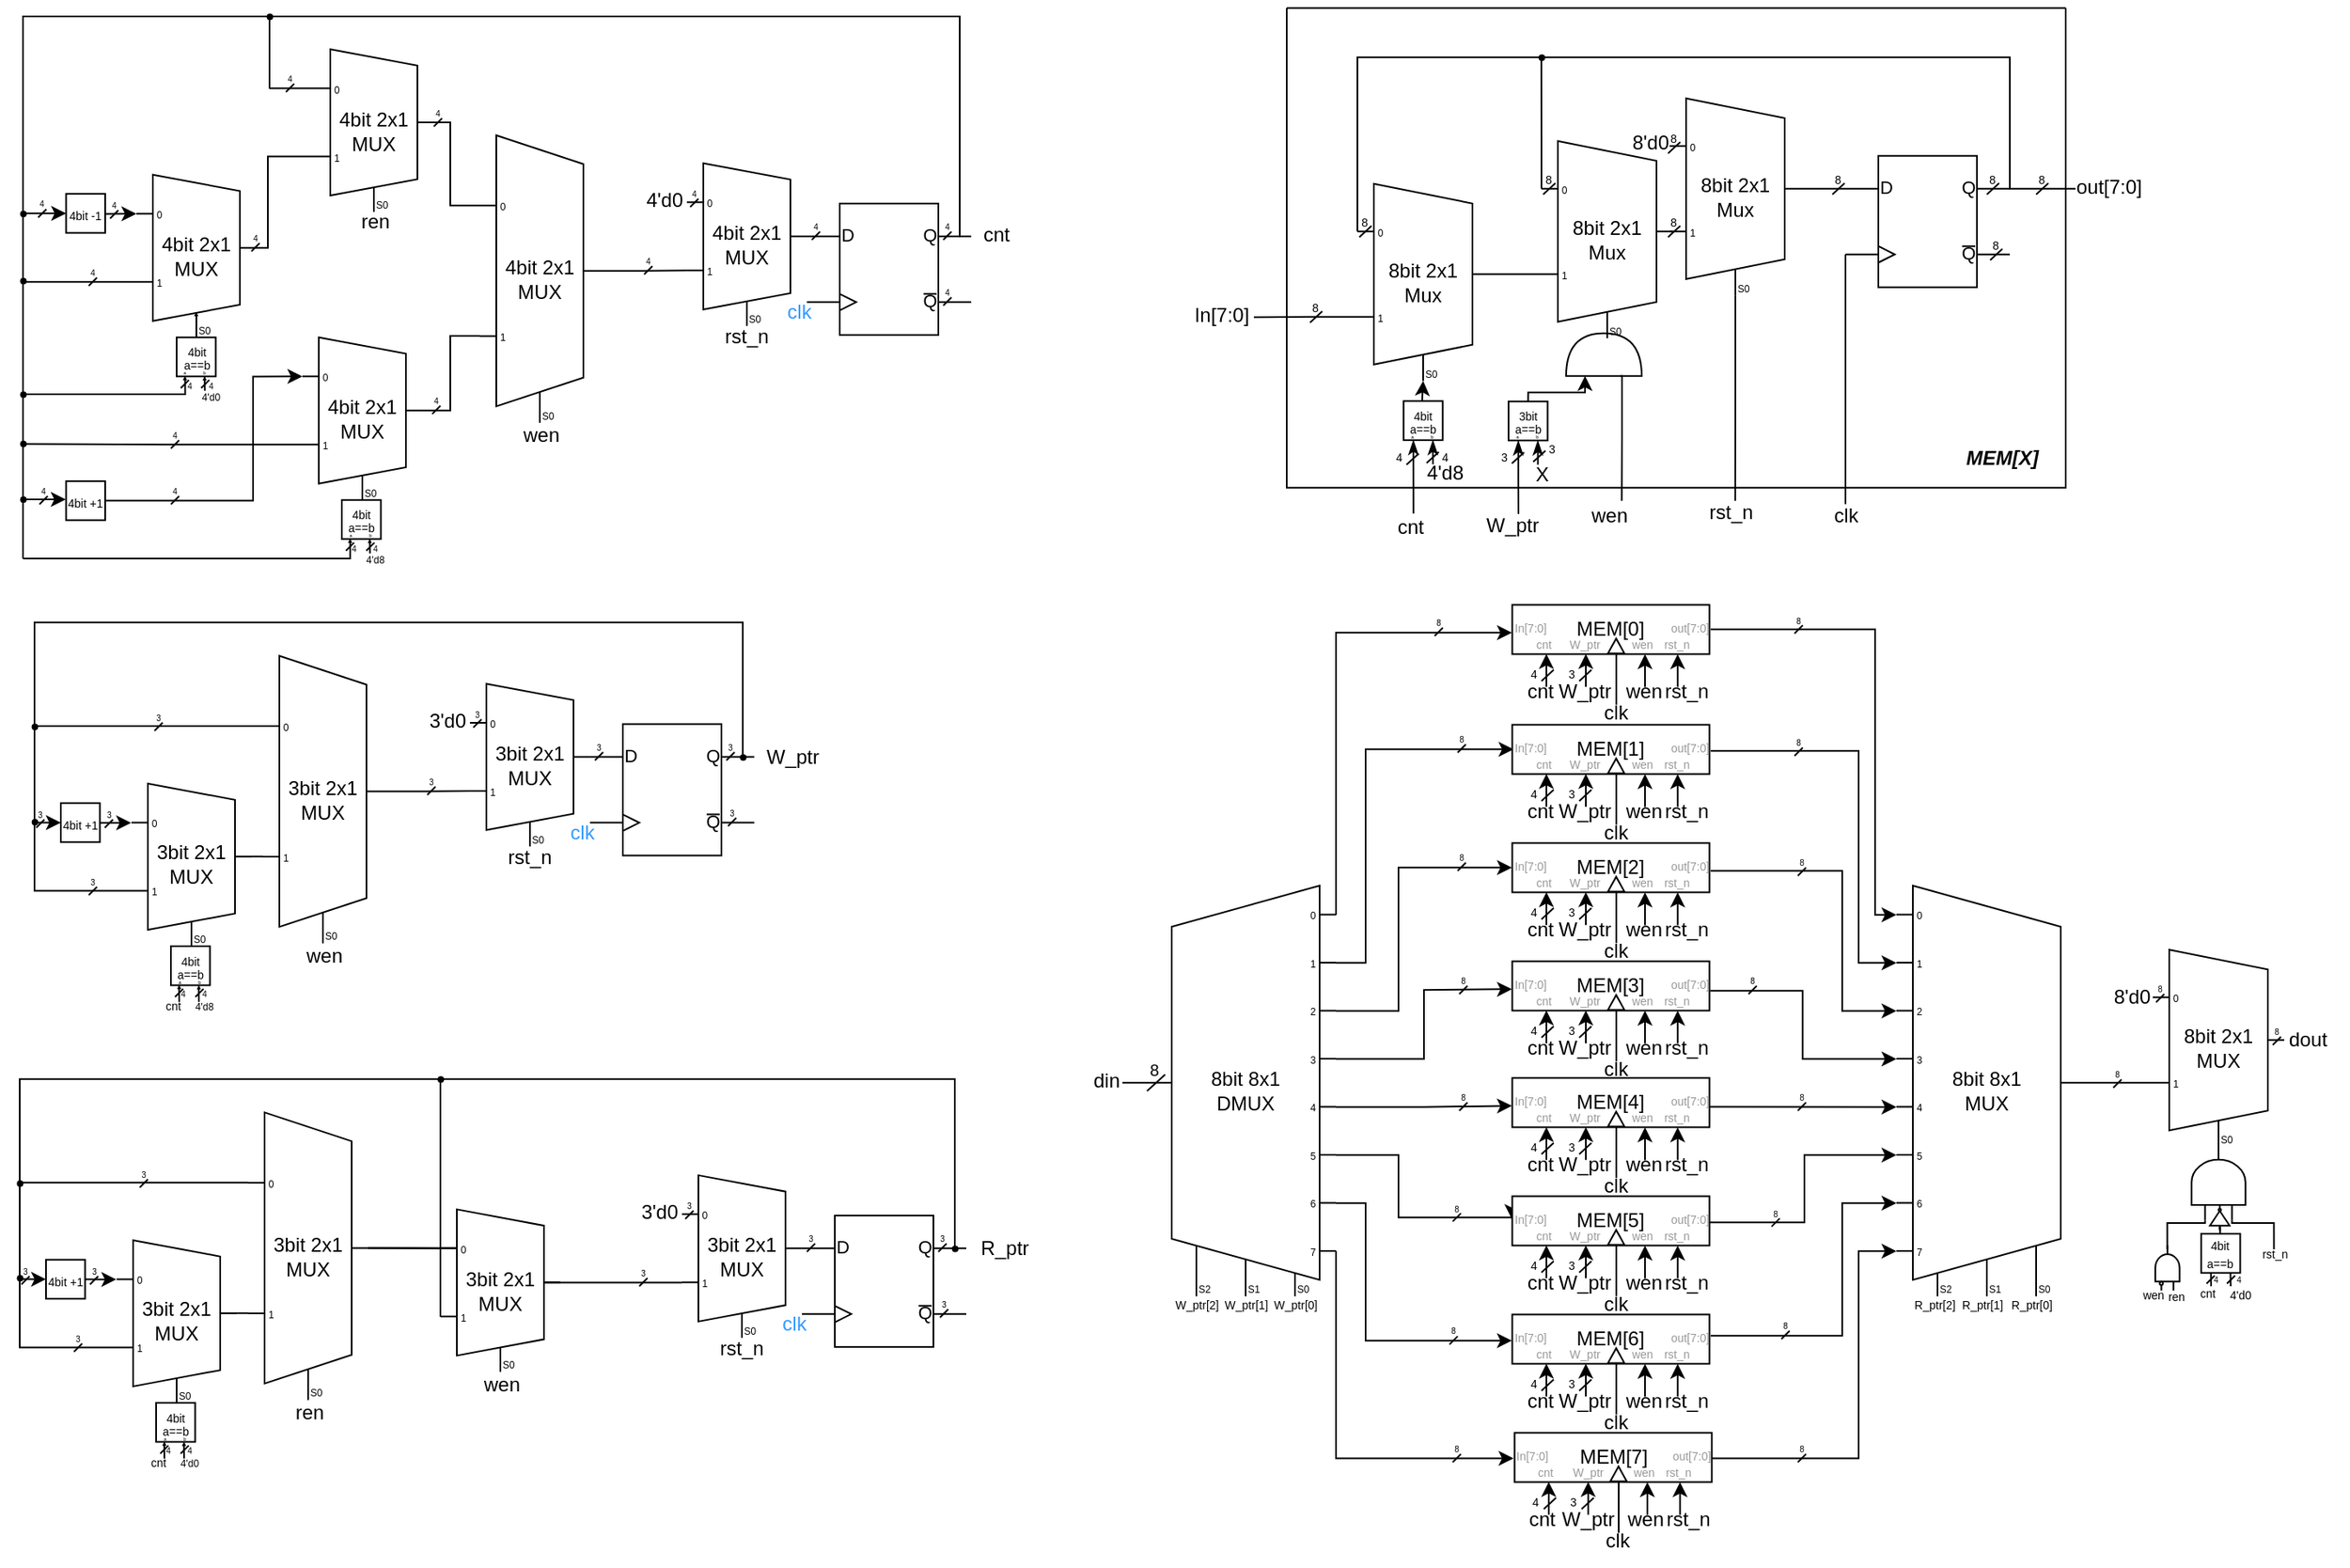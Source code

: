 <mxfile version="24.7.17">
  <diagram name="Page-1" id="kuLBNiKrJPOpkAiZM8Xw">
    <mxGraphModel dx="578" dy="-233" grid="1" gridSize="10" guides="1" tooltips="1" connect="1" arrows="1" fold="1" page="1" pageScale="1" pageWidth="1169" pageHeight="827" math="0" shadow="0">
      <root>
        <mxCell id="0" />
        <mxCell id="1" parent="0" />
        <mxCell id="XhMwjBQNRVPhjeMgs63e-699" value="" style="group" parent="1" vertex="1" connectable="0">
          <mxGeometry x="388" y="1728" width="30" height="30" as="geometry" />
        </mxCell>
        <mxCell id="XhMwjBQNRVPhjeMgs63e-700" value="&lt;font style=&quot;font-size: 5px;&quot;&gt;4&lt;/font&gt;" style="text;html=1;align=center;verticalAlign=middle;resizable=0;points=[];autosize=1;strokeColor=none;fillColor=none;" parent="XhMwjBQNRVPhjeMgs63e-699" vertex="1">
          <mxGeometry width="30" height="30" as="geometry" />
        </mxCell>
        <mxCell id="XhMwjBQNRVPhjeMgs63e-701" value="" style="endArrow=none;html=1;rounded=0;jumpSize=0;" parent="XhMwjBQNRVPhjeMgs63e-699" edge="1">
          <mxGeometry width="50" height="50" relative="1" as="geometry">
            <mxPoint x="13" y="25" as="sourcePoint" />
            <mxPoint x="18" y="20" as="targetPoint" />
          </mxGeometry>
        </mxCell>
        <mxCell id="XhMwjBQNRVPhjeMgs63e-5" value="&lt;p style=&quot;line-height: 50%;&quot;&gt;&lt;font style=&quot;font-size: 7px;&quot;&gt;4bit&lt;br&gt;a==b&lt;/font&gt;&lt;/p&gt;" style="whiteSpace=wrap;html=1;aspect=fixed;" parent="1" vertex="1">
          <mxGeometry x="404.5" y="1685.368" width="23.77" height="23.77" as="geometry" />
        </mxCell>
        <mxCell id="XhMwjBQNRVPhjeMgs63e-6" value="&lt;p style=&quot;line-height: 50%;&quot;&gt;&lt;font style=&quot;font-size: 7px;&quot;&gt;4bit&lt;br&gt;a==b&lt;/font&gt;&lt;/p&gt;" style="whiteSpace=wrap;html=1;aspect=fixed;" parent="1" vertex="1">
          <mxGeometry x="504.99" y="1784.368" width="23.77" height="23.77" as="geometry" />
        </mxCell>
        <mxCell id="XhMwjBQNRVPhjeMgs63e-7" value="&lt;font style=&quot;font-size: 5px;&quot;&gt;4&lt;/font&gt;" style="text;html=1;align=center;verticalAlign=middle;resizable=0;points=[];autosize=1;strokeColor=none;fillColor=none;" parent="1" vertex="1">
          <mxGeometry x="497.067" y="1796.672" width="30" height="30" as="geometry" />
        </mxCell>
        <mxCell id="XhMwjBQNRVPhjeMgs63e-8" value="&lt;font style=&quot;font-size: 6px;&quot;&gt;4&#39;d8&lt;/font&gt;" style="text;html=1;align=center;verticalAlign=middle;resizable=0;points=[];autosize=1;strokeColor=none;fillColor=none;" parent="1" vertex="1">
          <mxGeometry x="510.29" y="1804.41" width="30" height="30" as="geometry" />
        </mxCell>
        <mxCell id="XhMwjBQNRVPhjeMgs63e-9" value="&lt;font style=&quot;font-size: 5px;&quot;&gt;4&lt;/font&gt;" style="text;html=1;align=center;verticalAlign=middle;resizable=0;points=[];autosize=1;strokeColor=none;fillColor=none;" parent="1" vertex="1">
          <mxGeometry x="510.464" y="1796.672" width="30" height="30" as="geometry" />
        </mxCell>
        <mxCell id="XhMwjBQNRVPhjeMgs63e-10" value="&lt;font style=&quot;font-size: 3px;&quot;&gt;a&lt;/font&gt;" style="text;html=1;align=center;verticalAlign=middle;resizable=0;points=[];autosize=1;strokeColor=none;fillColor=none;" parent="1" vertex="1">
          <mxGeometry x="494.53" y="1788.27" width="30" height="30" as="geometry" />
        </mxCell>
        <mxCell id="XhMwjBQNRVPhjeMgs63e-11" value="&lt;font style=&quot;font-size: 3px;&quot;&gt;b&lt;/font&gt;" style="text;html=1;align=center;verticalAlign=middle;resizable=0;points=[];autosize=1;strokeColor=none;fillColor=none;fillOpacity=100;arcSize=1;" parent="1" vertex="1">
          <mxGeometry x="506.53" y="1788.27" width="30" height="30" as="geometry" />
        </mxCell>
        <mxCell id="XhMwjBQNRVPhjeMgs63e-12" value="&lt;font style=&quot;font-size: 5px;&quot;&gt;4&lt;/font&gt;" style="text;html=1;align=center;verticalAlign=middle;resizable=0;points=[];autosize=1;strokeColor=none;fillColor=none;" parent="1" vertex="1">
          <mxGeometry x="396.577" y="1697.672" width="30" height="30" as="geometry" />
        </mxCell>
        <mxCell id="XhMwjBQNRVPhjeMgs63e-13" value="&lt;font style=&quot;font-size: 6px;&quot;&gt;4&#39;d0&lt;/font&gt;" style="text;html=1;align=center;verticalAlign=middle;resizable=0;points=[];autosize=1;strokeColor=none;fillColor=none;" parent="1" vertex="1">
          <mxGeometry x="409.8" y="1705.41" width="30" height="30" as="geometry" />
        </mxCell>
        <mxCell id="XhMwjBQNRVPhjeMgs63e-14" value="&lt;font style=&quot;font-size: 5px;&quot;&gt;4&lt;/font&gt;" style="text;html=1;align=center;verticalAlign=middle;resizable=0;points=[];autosize=1;strokeColor=none;fillColor=none;" parent="1" vertex="1">
          <mxGeometry x="409.974" y="1697.672" width="30" height="30" as="geometry" />
        </mxCell>
        <mxCell id="XhMwjBQNRVPhjeMgs63e-15" value="&lt;font style=&quot;font-size: 3px;&quot;&gt;a&lt;/font&gt;" style="text;html=1;align=center;verticalAlign=middle;resizable=0;points=[];autosize=1;strokeColor=none;fillColor=none;" parent="1" vertex="1">
          <mxGeometry x="394.04" y="1689.27" width="30" height="30" as="geometry" />
        </mxCell>
        <mxCell id="XhMwjBQNRVPhjeMgs63e-16" value="&lt;font style=&quot;font-size: 3px;&quot;&gt;b&lt;/font&gt;" style="text;html=1;align=center;verticalAlign=middle;resizable=0;points=[];autosize=1;strokeColor=none;fillColor=none;fillOpacity=100;arcSize=1;" parent="1" vertex="1">
          <mxGeometry x="406.04" y="1689.27" width="30" height="30" as="geometry" />
        </mxCell>
        <mxCell id="XhMwjBQNRVPhjeMgs63e-545" style="edgeStyle=orthogonalEdgeStyle;rounded=0;orthogonalLoop=1;jettySize=auto;html=1;exitX=0;exitY=0.21;exitDx=0;exitDy=3;exitPerimeter=0;endArrow=none;endFill=0;" parent="1" source="XhMwjBQNRVPhjeMgs63e-546" edge="1">
          <mxGeometry relative="1" as="geometry">
            <mxPoint x="461" y="1533.571" as="targetPoint" />
          </mxGeometry>
        </mxCell>
        <mxCell id="XhMwjBQNRVPhjeMgs63e-546" value="4bit 2x1&lt;div&gt;MUX&lt;/div&gt;" style="shadow=0;dashed=0;align=center;html=1;strokeWidth=1;shape=mxgraph.electrical.abstract.mux2;whiteSpace=wrap;" parent="1" vertex="1">
          <mxGeometry x="488" y="1510" width="73" height="99" as="geometry" />
        </mxCell>
        <mxCell id="XhMwjBQNRVPhjeMgs63e-547" value="4bit 2x1&lt;div&gt;MUX&lt;/div&gt;" style="shadow=0;dashed=0;align=center;html=1;strokeWidth=1;shape=mxgraph.electrical.abstract.mux2;whiteSpace=wrap;" parent="1" vertex="1">
          <mxGeometry x="589" y="1562.37" width="73" height="175" as="geometry" />
        </mxCell>
        <mxCell id="XhMwjBQNRVPhjeMgs63e-549" style="edgeStyle=orthogonalEdgeStyle;rounded=0;orthogonalLoop=1;jettySize=auto;html=1;exitX=0;exitY=0.21;exitDx=0;exitDy=3;exitPerimeter=0;entryX=1;entryY=0.5;entryDx=0;entryDy=0;endArrow=none;endFill=0;startArrow=classic;startFill=1;" parent="1" source="XhMwjBQNRVPhjeMgs63e-550" target="XhMwjBQNRVPhjeMgs63e-607" edge="1">
          <mxGeometry relative="1" as="geometry">
            <Array as="points">
              <mxPoint x="451" y="1709" />
              <mxPoint x="451" y="1785" />
            </Array>
          </mxGeometry>
        </mxCell>
        <mxCell id="XhMwjBQNRVPhjeMgs63e-2053" style="edgeStyle=orthogonalEdgeStyle;rounded=0;orthogonalLoop=1;jettySize=auto;html=1;exitX=0;exitY=0.629;exitDx=0;exitDy=3;exitPerimeter=0;endArrow=none;endFill=0;" parent="1" source="XhMwjBQNRVPhjeMgs63e-550" edge="1">
          <mxGeometry relative="1" as="geometry">
            <mxPoint x="312.416" y="1750.213" as="targetPoint" />
          </mxGeometry>
        </mxCell>
        <mxCell id="XhMwjBQNRVPhjeMgs63e-550" value="4bit 2x1&lt;div&gt;MUX&lt;/div&gt;" style="shadow=0;dashed=0;align=center;html=1;strokeWidth=1;shape=mxgraph.electrical.abstract.mux2;whiteSpace=wrap;" parent="1" vertex="1">
          <mxGeometry x="481" y="1685.37" width="73" height="99" as="geometry" />
        </mxCell>
        <mxCell id="XhMwjBQNRVPhjeMgs63e-551" style="edgeStyle=orthogonalEdgeStyle;rounded=0;orthogonalLoop=1;jettySize=auto;html=1;exitX=1;exitY=0.5;exitDx=0;exitDy=-5;exitPerimeter=0;entryX=0;entryY=0.227;entryDx=0;entryDy=3;entryPerimeter=0;endArrow=none;endFill=0;" parent="1" source="XhMwjBQNRVPhjeMgs63e-546" target="XhMwjBQNRVPhjeMgs63e-547" edge="1">
          <mxGeometry relative="1" as="geometry">
            <Array as="points">
              <mxPoint x="571" y="1554.37" />
              <mxPoint x="571" y="1605.37" />
            </Array>
          </mxGeometry>
        </mxCell>
        <mxCell id="XhMwjBQNRVPhjeMgs63e-552" style="edgeStyle=orthogonalEdgeStyle;rounded=0;orthogonalLoop=1;jettySize=auto;html=1;exitX=1;exitY=0.5;exitDx=0;exitDy=-5;exitPerimeter=0;entryX=0;entryY=0.681;entryDx=0;entryDy=3;entryPerimeter=0;endArrow=none;endFill=0;" parent="1" source="XhMwjBQNRVPhjeMgs63e-550" target="XhMwjBQNRVPhjeMgs63e-547" edge="1">
          <mxGeometry relative="1" as="geometry">
            <Array as="points">
              <mxPoint x="571" y="1730.37" />
              <mxPoint x="571" y="1684.37" />
            </Array>
          </mxGeometry>
        </mxCell>
        <mxCell id="XhMwjBQNRVPhjeMgs63e-553" style="edgeStyle=orthogonalEdgeStyle;rounded=0;orthogonalLoop=1;jettySize=auto;html=1;exitX=0;exitY=0.21;exitDx=0;exitDy=3;exitPerimeter=0;entryX=1;entryY=0.5;entryDx=0;entryDy=0;endArrow=none;endFill=0;startArrow=classic;startFill=1;" parent="1" source="XhMwjBQNRVPhjeMgs63e-554" target="XhMwjBQNRVPhjeMgs63e-606" edge="1">
          <mxGeometry relative="1" as="geometry" />
        </mxCell>
        <mxCell id="XhMwjBQNRVPhjeMgs63e-554" value="4bit 2x1&lt;div&gt;MUX&lt;/div&gt;" style="shadow=0;dashed=0;align=center;html=1;strokeWidth=1;shape=mxgraph.electrical.abstract.mux2;whiteSpace=wrap;" parent="1" vertex="1">
          <mxGeometry x="380" y="1586.37" width="73" height="99" as="geometry" />
        </mxCell>
        <mxCell id="XhMwjBQNRVPhjeMgs63e-555" style="edgeStyle=orthogonalEdgeStyle;rounded=0;orthogonalLoop=1;jettySize=auto;html=1;exitX=1;exitY=0.5;exitDx=0;exitDy=-5;exitPerimeter=0;entryX=0;entryY=0.629;entryDx=0;entryDy=3;entryPerimeter=0;endArrow=none;endFill=0;" parent="1" source="XhMwjBQNRVPhjeMgs63e-554" target="XhMwjBQNRVPhjeMgs63e-546" edge="1">
          <mxGeometry relative="1" as="geometry">
            <Array as="points">
              <mxPoint x="460" y="1631" />
              <mxPoint x="460" y="1575" />
            </Array>
          </mxGeometry>
        </mxCell>
        <mxCell id="XhMwjBQNRVPhjeMgs63e-556" value="4bit 2x1&lt;div&gt;MUX&lt;/div&gt;" style="shadow=0;dashed=0;align=center;html=1;strokeWidth=1;shape=mxgraph.electrical.abstract.mux2;whiteSpace=wrap;" parent="1" vertex="1">
          <mxGeometry x="714.97" y="1579.41" width="73" height="99" as="geometry" />
        </mxCell>
        <mxCell id="XhMwjBQNRVPhjeMgs63e-557" style="edgeStyle=orthogonalEdgeStyle;rounded=0;orthogonalLoop=1;jettySize=auto;html=1;exitX=1;exitY=0.5;exitDx=0;exitDy=-5;exitPerimeter=0;entryX=0;entryY=0.629;entryDx=0;entryDy=3;entryPerimeter=0;endArrow=none;endFill=0;" parent="1" source="XhMwjBQNRVPhjeMgs63e-547" target="XhMwjBQNRVPhjeMgs63e-556" edge="1">
          <mxGeometry relative="1" as="geometry" />
        </mxCell>
        <mxCell id="XhMwjBQNRVPhjeMgs63e-558" value="" style="verticalLabelPosition=bottom;shadow=0;dashed=0;align=center;html=1;verticalAlign=top;shape=mxgraph.electrical.logic_gates.d_type_flip-flop;" parent="1" vertex="1">
          <mxGeometry x="788" y="1603.91" width="100" height="80" as="geometry" />
        </mxCell>
        <mxCell id="XhMwjBQNRVPhjeMgs63e-559" value="cnt" style="text;html=1;align=center;verticalAlign=middle;resizable=0;points=[];autosize=1;strokeColor=none;fillColor=none;" parent="1" vertex="1">
          <mxGeometry x="873" y="1608" width="60" height="30" as="geometry" />
        </mxCell>
        <mxCell id="XhMwjBQNRVPhjeMgs63e-560" value="" style="endArrow=none;html=1;rounded=0;edgeStyle=orthogonalEdgeStyle;entryX=0;entryY=0.629;entryDx=0;entryDy=3;entryPerimeter=0;" parent="1" source="XhMwjBQNRVPhjeMgs63e-610" target="XhMwjBQNRVPhjeMgs63e-554" edge="1">
          <mxGeometry width="50" height="50" relative="1" as="geometry">
            <mxPoint x="881" y="1624.37" as="sourcePoint" />
            <mxPoint x="881" y="1490" as="targetPoint" />
            <Array as="points">
              <mxPoint x="311" y="1490" />
              <mxPoint x="311" y="1652" />
            </Array>
          </mxGeometry>
        </mxCell>
        <mxCell id="XhMwjBQNRVPhjeMgs63e-561" value="ren" style="text;html=1;align=center;verticalAlign=middle;resizable=0;points=[];autosize=1;strokeColor=none;fillColor=none;" parent="1" vertex="1">
          <mxGeometry x="504.5" y="1600" width="40" height="30" as="geometry" />
        </mxCell>
        <mxCell id="XhMwjBQNRVPhjeMgs63e-562" value="wen" style="text;html=1;align=center;verticalAlign=middle;resizable=0;points=[];autosize=1;strokeColor=none;fillColor=none;" parent="1" vertex="1">
          <mxGeometry x="600.5" y="1730" width="50" height="30" as="geometry" />
        </mxCell>
        <mxCell id="XhMwjBQNRVPhjeMgs63e-563" value="rst_n" style="text;html=1;align=center;verticalAlign=middle;resizable=0;points=[];autosize=1;strokeColor=none;fillColor=none;" parent="1" vertex="1">
          <mxGeometry x="726.47" y="1670" width="50" height="30" as="geometry" />
        </mxCell>
        <mxCell id="XhMwjBQNRVPhjeMgs63e-564" value="" style="endArrow=none;html=1;rounded=0;" parent="1" edge="1">
          <mxGeometry width="50" height="50" relative="1" as="geometry">
            <mxPoint x="407.015" y="1716.246" as="sourcePoint" />
            <mxPoint x="411.974" y="1711.328" as="targetPoint" />
          </mxGeometry>
        </mxCell>
        <mxCell id="XhMwjBQNRVPhjeMgs63e-565" style="edgeStyle=orthogonalEdgeStyle;rounded=0;orthogonalLoop=1;jettySize=auto;html=1;exitX=0.25;exitY=1;exitDx=0;exitDy=0;endArrow=none;endFill=0;" parent="1" edge="1">
          <mxGeometry relative="1" as="geometry">
            <mxPoint x="311" y="1720" as="targetPoint" />
            <mxPoint x="409.652" y="1709.689" as="sourcePoint" />
            <Array as="points">
              <mxPoint x="410" y="1720" />
            </Array>
          </mxGeometry>
        </mxCell>
        <mxCell id="XhMwjBQNRVPhjeMgs63e-566" style="edgeStyle=orthogonalEdgeStyle;rounded=0;orthogonalLoop=1;jettySize=auto;html=1;exitX=0.75;exitY=1;exitDx=0;exitDy=0;endArrow=none;endFill=0;" parent="1" edge="1">
          <mxGeometry relative="1" as="geometry">
            <mxPoint x="421.668" y="1717.885" as="targetPoint" />
            <mxPoint x="421.537" y="1709.689" as="sourcePoint" />
          </mxGeometry>
        </mxCell>
        <mxCell id="XhMwjBQNRVPhjeMgs63e-567" value="" style="endArrow=none;html=1;rounded=0;" parent="1" edge="1">
          <mxGeometry width="50" height="50" relative="1" as="geometry">
            <mxPoint x="419.412" y="1716.246" as="sourcePoint" />
            <mxPoint x="424.371" y="1711.328" as="targetPoint" />
          </mxGeometry>
        </mxCell>
        <mxCell id="XhMwjBQNRVPhjeMgs63e-568" value="" style="triangle;whiteSpace=wrap;html=1;rotation=-90;" parent="1" vertex="1">
          <mxGeometry x="409.04" y="1710" width="1" height="1" as="geometry" />
        </mxCell>
        <mxCell id="XhMwjBQNRVPhjeMgs63e-569" value="" style="triangle;whiteSpace=wrap;html=1;rotation=-90;" parent="1" vertex="1">
          <mxGeometry x="421" y="1710.17" width="1" height="1" as="geometry" />
        </mxCell>
        <mxCell id="XhMwjBQNRVPhjeMgs63e-570" value="" style="triangle;whiteSpace=wrap;html=1;rotation=-90;" parent="1" vertex="1">
          <mxGeometry x="415.89" y="1671" width="1" height="1" as="geometry" />
        </mxCell>
        <mxCell id="XhMwjBQNRVPhjeMgs63e-598" value="" style="endArrow=none;html=1;rounded=0;" parent="1" edge="1">
          <mxGeometry width="50" height="50" relative="1" as="geometry">
            <mxPoint x="507.505" y="1815.246" as="sourcePoint" />
            <mxPoint x="512.464" y="1810.328" as="targetPoint" />
          </mxGeometry>
        </mxCell>
        <mxCell id="XhMwjBQNRVPhjeMgs63e-599" style="edgeStyle=orthogonalEdgeStyle;rounded=0;orthogonalLoop=1;jettySize=auto;html=1;exitX=0.25;exitY=1;exitDx=0;exitDy=0;endArrow=none;endFill=0;" parent="1" edge="1">
          <mxGeometry relative="1" as="geometry">
            <mxPoint x="311" y="1820" as="targetPoint" />
            <mxPoint x="510.142" y="1808.689" as="sourcePoint" />
            <Array as="points">
              <mxPoint x="510" y="1820" />
            </Array>
          </mxGeometry>
        </mxCell>
        <mxCell id="XhMwjBQNRVPhjeMgs63e-600" style="edgeStyle=orthogonalEdgeStyle;rounded=0;orthogonalLoop=1;jettySize=auto;html=1;exitX=0.75;exitY=1;exitDx=0;exitDy=0;endArrow=none;endFill=0;" parent="1" edge="1">
          <mxGeometry relative="1" as="geometry">
            <mxPoint x="522.158" y="1816.885" as="targetPoint" />
            <mxPoint x="522.027" y="1808.689" as="sourcePoint" />
          </mxGeometry>
        </mxCell>
        <mxCell id="XhMwjBQNRVPhjeMgs63e-601" value="" style="endArrow=none;html=1;rounded=0;" parent="1" edge="1">
          <mxGeometry width="50" height="50" relative="1" as="geometry">
            <mxPoint x="519.902" y="1815.246" as="sourcePoint" />
            <mxPoint x="524.861" y="1810.328" as="targetPoint" />
          </mxGeometry>
        </mxCell>
        <mxCell id="XhMwjBQNRVPhjeMgs63e-602" value="" style="triangle;whiteSpace=wrap;html=1;rotation=-90;" parent="1" vertex="1">
          <mxGeometry x="509.53" y="1809" width="1" height="1" as="geometry" />
        </mxCell>
        <mxCell id="XhMwjBQNRVPhjeMgs63e-603" value="" style="triangle;whiteSpace=wrap;html=1;rotation=-90;" parent="1" vertex="1">
          <mxGeometry x="521.49" y="1809.17" width="1" height="1" as="geometry" />
        </mxCell>
        <mxCell id="XhMwjBQNRVPhjeMgs63e-604" value="" style="endArrow=none;html=1;rounded=0;edgeStyle=orthogonalEdgeStyle;" parent="1" source="XhMwjBQNRVPhjeMgs63e-612" edge="1">
          <mxGeometry width="50" height="50" relative="1" as="geometry">
            <mxPoint x="311" y="1820" as="sourcePoint" />
            <mxPoint x="311" y="1650" as="targetPoint" />
          </mxGeometry>
        </mxCell>
        <mxCell id="XhMwjBQNRVPhjeMgs63e-605" style="edgeStyle=orthogonalEdgeStyle;rounded=0;orthogonalLoop=1;jettySize=auto;html=1;exitX=0;exitY=0.5;exitDx=0;exitDy=0;startArrow=classic;startFill=1;endArrow=none;endFill=0;" parent="1" source="XhMwjBQNRVPhjeMgs63e-606" edge="1">
          <mxGeometry relative="1" as="geometry">
            <mxPoint x="311" y="1609.923" as="targetPoint" />
          </mxGeometry>
        </mxCell>
        <mxCell id="XhMwjBQNRVPhjeMgs63e-606" value="&lt;p style=&quot;line-height: 50%;&quot;&gt;&lt;font style=&quot;font-size: 7px;&quot;&gt;4bit -1&lt;/font&gt;&lt;/p&gt;" style="whiteSpace=wrap;html=1;aspect=fixed;" parent="1" vertex="1">
          <mxGeometry x="337.23" y="1597.998" width="23.77" height="23.77" as="geometry" />
        </mxCell>
        <mxCell id="XhMwjBQNRVPhjeMgs63e-607" value="&lt;p style=&quot;line-height: 50%;&quot;&gt;&lt;font style=&quot;font-size: 7px;&quot;&gt;4bit +1&lt;/font&gt;&lt;/p&gt;" style="whiteSpace=wrap;html=1;aspect=fixed;" parent="1" vertex="1">
          <mxGeometry x="337.23" y="1772.898" width="23.77" height="23.77" as="geometry" />
        </mxCell>
        <mxCell id="XhMwjBQNRVPhjeMgs63e-608" value="" style="endArrow=classic;html=1;rounded=0;" parent="1" edge="1">
          <mxGeometry width="50" height="50" relative="1" as="geometry">
            <mxPoint x="311" y="1784" as="sourcePoint" />
            <mxPoint x="337" y="1784" as="targetPoint" />
          </mxGeometry>
        </mxCell>
        <mxCell id="XhMwjBQNRVPhjeMgs63e-609" value="" style="endArrow=none;html=1;rounded=0;edgeStyle=orthogonalEdgeStyle;entryDx=0;entryDy=3;entryPerimeter=0;" parent="1" target="XhMwjBQNRVPhjeMgs63e-610" edge="1">
          <mxGeometry width="50" height="50" relative="1" as="geometry">
            <mxPoint x="881" y="1624.37" as="sourcePoint" />
            <mxPoint x="380" y="1652" as="targetPoint" />
            <Array as="points">
              <mxPoint x="881" y="1490" />
            </Array>
          </mxGeometry>
        </mxCell>
        <mxCell id="XhMwjBQNRVPhjeMgs63e-610" value="" style="shape=waypoint;sketch=0;fillStyle=solid;size=6;pointerEvents=1;points=[];fillColor=none;resizable=0;rotatable=0;perimeter=centerPerimeter;snapToPoint=1;strokeWidth=0;" parent="1" vertex="1">
          <mxGeometry x="301" y="1600" width="20" height="20" as="geometry" />
        </mxCell>
        <mxCell id="XhMwjBQNRVPhjeMgs63e-611" value="" style="endArrow=none;html=1;rounded=0;edgeStyle=orthogonalEdgeStyle;" parent="1" source="XhMwjBQNRVPhjeMgs63e-614" target="XhMwjBQNRVPhjeMgs63e-612" edge="1">
          <mxGeometry width="50" height="50" relative="1" as="geometry">
            <mxPoint x="311" y="1820" as="sourcePoint" />
            <mxPoint x="311" y="1650" as="targetPoint" />
          </mxGeometry>
        </mxCell>
        <mxCell id="XhMwjBQNRVPhjeMgs63e-612" value="" style="shape=waypoint;sketch=0;fillStyle=solid;size=6;pointerEvents=1;points=[];fillColor=none;resizable=0;rotatable=0;perimeter=centerPerimeter;snapToPoint=1;strokeWidth=0;" parent="1" vertex="1">
          <mxGeometry x="301" y="1640.87" width="20" height="20" as="geometry" />
        </mxCell>
        <mxCell id="XhMwjBQNRVPhjeMgs63e-613" value="" style="endArrow=none;html=1;rounded=0;edgeStyle=orthogonalEdgeStyle;" parent="1" source="XhMwjBQNRVPhjeMgs63e-2054" target="XhMwjBQNRVPhjeMgs63e-614" edge="1">
          <mxGeometry width="50" height="50" relative="1" as="geometry">
            <mxPoint x="311" y="1820" as="sourcePoint" />
            <mxPoint x="311" y="1651" as="targetPoint" />
          </mxGeometry>
        </mxCell>
        <mxCell id="XhMwjBQNRVPhjeMgs63e-614" value="" style="shape=waypoint;sketch=0;fillStyle=solid;size=6;pointerEvents=1;points=[];fillColor=none;resizable=0;rotatable=0;perimeter=centerPerimeter;snapToPoint=1;strokeWidth=0;" parent="1" vertex="1">
          <mxGeometry x="301" y="1710" width="20" height="20" as="geometry" />
        </mxCell>
        <mxCell id="XhMwjBQNRVPhjeMgs63e-615" value="" style="shape=waypoint;sketch=0;fillStyle=solid;size=6;pointerEvents=1;points=[];fillColor=none;resizable=0;rotatable=0;perimeter=centerPerimeter;snapToPoint=1;strokeWidth=0;" parent="1" vertex="1">
          <mxGeometry x="301" y="1773.9" width="20" height="20" as="geometry" />
        </mxCell>
        <mxCell id="XhMwjBQNRVPhjeMgs63e-616" value="" style="shape=waypoint;sketch=0;fillStyle=solid;size=6;pointerEvents=1;points=[];fillColor=none;resizable=0;rotatable=0;perimeter=centerPerimeter;snapToPoint=1;strokeWidth=0;" parent="1" vertex="1">
          <mxGeometry x="451" y="1480" width="20" height="20" as="geometry" />
        </mxCell>
        <mxCell id="XhMwjBQNRVPhjeMgs63e-645" value="&lt;font color=&quot;#3399ff&quot;&gt;clk&lt;/font&gt;" style="text;html=1;align=center;verticalAlign=middle;resizable=0;points=[];autosize=1;strokeColor=none;fillColor=none;" parent="1" vertex="1">
          <mxGeometry x="763" y="1655.37" width="40" height="30" as="geometry" />
        </mxCell>
        <mxCell id="XhMwjBQNRVPhjeMgs63e-656" value="" style="group" parent="1" vertex="1" connectable="0">
          <mxGeometry x="307.23" y="1587.37" width="30" height="30" as="geometry" />
        </mxCell>
        <mxCell id="XhMwjBQNRVPhjeMgs63e-657" value="&lt;span style=&quot;font-size: 5px;&quot;&gt;4&lt;/span&gt;" style="text;html=1;align=center;verticalAlign=middle;resizable=0;points=[];autosize=1;strokeColor=none;fillColor=none;" parent="XhMwjBQNRVPhjeMgs63e-656" vertex="1">
          <mxGeometry width="30" height="30" as="geometry" />
        </mxCell>
        <mxCell id="XhMwjBQNRVPhjeMgs63e-658" value="" style="endArrow=none;html=1;rounded=0;jumpSize=0;" parent="XhMwjBQNRVPhjeMgs63e-656" edge="1">
          <mxGeometry width="50" height="50" relative="1" as="geometry">
            <mxPoint x="13" y="25" as="sourcePoint" />
            <mxPoint x="18" y="20" as="targetPoint" />
          </mxGeometry>
        </mxCell>
        <mxCell id="XhMwjBQNRVPhjeMgs63e-659" value="" style="group" parent="1" vertex="1" connectable="0">
          <mxGeometry x="338" y="1629" width="30" height="30" as="geometry" />
        </mxCell>
        <mxCell id="XhMwjBQNRVPhjeMgs63e-660" value="&lt;font style=&quot;font-size: 5px;&quot;&gt;4&lt;/font&gt;" style="text;html=1;align=center;verticalAlign=middle;resizable=0;points=[];autosize=1;strokeColor=none;fillColor=none;" parent="XhMwjBQNRVPhjeMgs63e-659" vertex="1">
          <mxGeometry width="30" height="30" as="geometry" />
        </mxCell>
        <mxCell id="XhMwjBQNRVPhjeMgs63e-661" value="" style="endArrow=none;html=1;rounded=0;jumpSize=0;" parent="XhMwjBQNRVPhjeMgs63e-659" edge="1">
          <mxGeometry width="50" height="50" relative="1" as="geometry">
            <mxPoint x="13" y="25" as="sourcePoint" />
            <mxPoint x="18" y="20" as="targetPoint" />
          </mxGeometry>
        </mxCell>
        <mxCell id="XhMwjBQNRVPhjeMgs63e-662" value="" style="group" parent="1" vertex="1" connectable="0">
          <mxGeometry x="351" y="1588" width="30" height="30" as="geometry" />
        </mxCell>
        <mxCell id="XhMwjBQNRVPhjeMgs63e-663" value="&lt;font style=&quot;font-size: 5px;&quot;&gt;4&lt;/font&gt;" style="text;html=1;align=center;verticalAlign=middle;resizable=0;points=[];autosize=1;strokeColor=none;fillColor=none;" parent="XhMwjBQNRVPhjeMgs63e-662" vertex="1">
          <mxGeometry width="30" height="30" as="geometry" />
        </mxCell>
        <mxCell id="XhMwjBQNRVPhjeMgs63e-664" value="" style="endArrow=none;html=1;rounded=0;jumpSize=0;" parent="XhMwjBQNRVPhjeMgs63e-662" edge="1">
          <mxGeometry width="50" height="50" relative="1" as="geometry">
            <mxPoint x="13" y="25" as="sourcePoint" />
            <mxPoint x="18" y="20" as="targetPoint" />
          </mxGeometry>
        </mxCell>
        <mxCell id="XhMwjBQNRVPhjeMgs63e-668" value="" style="group" parent="1" vertex="1" connectable="0">
          <mxGeometry x="308" y="1762" width="30" height="30" as="geometry" />
        </mxCell>
        <mxCell id="XhMwjBQNRVPhjeMgs63e-669" value="&lt;font style=&quot;font-size: 5px;&quot;&gt;4&lt;/font&gt;" style="text;html=1;align=center;verticalAlign=middle;resizable=0;points=[];autosize=1;strokeColor=none;fillColor=none;" parent="XhMwjBQNRVPhjeMgs63e-668" vertex="1">
          <mxGeometry width="30" height="30" as="geometry" />
        </mxCell>
        <mxCell id="XhMwjBQNRVPhjeMgs63e-670" value="" style="endArrow=none;html=1;rounded=0;jumpSize=0;" parent="XhMwjBQNRVPhjeMgs63e-668" edge="1">
          <mxGeometry width="50" height="50" relative="1" as="geometry">
            <mxPoint x="13" y="25" as="sourcePoint" />
            <mxPoint x="18" y="20" as="targetPoint" />
          </mxGeometry>
        </mxCell>
        <mxCell id="XhMwjBQNRVPhjeMgs63e-674" value="" style="group" parent="1" vertex="1" connectable="0">
          <mxGeometry x="547" y="1707" width="30" height="30" as="geometry" />
        </mxCell>
        <mxCell id="XhMwjBQNRVPhjeMgs63e-675" value="&lt;font style=&quot;font-size: 5px;&quot;&gt;4&lt;/font&gt;" style="text;html=1;align=center;verticalAlign=middle;resizable=0;points=[];autosize=1;strokeColor=none;fillColor=none;" parent="XhMwjBQNRVPhjeMgs63e-674" vertex="1">
          <mxGeometry width="30" height="30" as="geometry" />
        </mxCell>
        <mxCell id="XhMwjBQNRVPhjeMgs63e-676" value="" style="endArrow=none;html=1;rounded=0;jumpSize=0;" parent="XhMwjBQNRVPhjeMgs63e-674" edge="1">
          <mxGeometry width="50" height="50" relative="1" as="geometry">
            <mxPoint x="13" y="25" as="sourcePoint" />
            <mxPoint x="18" y="20" as="targetPoint" />
          </mxGeometry>
        </mxCell>
        <mxCell id="XhMwjBQNRVPhjeMgs63e-677" value="" style="group" parent="1" vertex="1" connectable="0">
          <mxGeometry x="548" y="1532" width="30" height="30" as="geometry" />
        </mxCell>
        <mxCell id="XhMwjBQNRVPhjeMgs63e-678" value="&lt;font style=&quot;font-size: 5px;&quot;&gt;4&lt;/font&gt;" style="text;html=1;align=center;verticalAlign=middle;resizable=0;points=[];autosize=1;strokeColor=none;fillColor=none;" parent="XhMwjBQNRVPhjeMgs63e-677" vertex="1">
          <mxGeometry width="30" height="30" as="geometry" />
        </mxCell>
        <mxCell id="XhMwjBQNRVPhjeMgs63e-679" value="" style="endArrow=none;html=1;rounded=0;jumpSize=0;" parent="XhMwjBQNRVPhjeMgs63e-677" edge="1">
          <mxGeometry width="50" height="50" relative="1" as="geometry">
            <mxPoint x="13" y="25" as="sourcePoint" />
            <mxPoint x="18" y="20" as="targetPoint" />
          </mxGeometry>
        </mxCell>
        <mxCell id="XhMwjBQNRVPhjeMgs63e-680" value="" style="group" parent="1" vertex="1" connectable="0">
          <mxGeometry x="437" y="1608" width="30" height="30" as="geometry" />
        </mxCell>
        <mxCell id="XhMwjBQNRVPhjeMgs63e-681" value="&lt;font style=&quot;font-size: 5px;&quot;&gt;4&lt;/font&gt;" style="text;html=1;align=center;verticalAlign=middle;resizable=0;points=[];autosize=1;strokeColor=none;fillColor=none;" parent="XhMwjBQNRVPhjeMgs63e-680" vertex="1">
          <mxGeometry width="30" height="30" as="geometry" />
        </mxCell>
        <mxCell id="XhMwjBQNRVPhjeMgs63e-682" value="" style="endArrow=none;html=1;rounded=0;jumpSize=0;" parent="XhMwjBQNRVPhjeMgs63e-680" edge="1">
          <mxGeometry width="50" height="50" relative="1" as="geometry">
            <mxPoint x="13" y="25" as="sourcePoint" />
            <mxPoint x="18" y="20" as="targetPoint" />
          </mxGeometry>
        </mxCell>
        <mxCell id="XhMwjBQNRVPhjeMgs63e-683" value="" style="group" parent="1" vertex="1" connectable="0">
          <mxGeometry x="458" y="1511" width="30" height="30" as="geometry" />
        </mxCell>
        <mxCell id="XhMwjBQNRVPhjeMgs63e-684" value="&lt;font style=&quot;font-size: 5px;&quot;&gt;4&lt;/font&gt;" style="text;html=1;align=center;verticalAlign=middle;resizable=0;points=[];autosize=1;strokeColor=none;fillColor=none;" parent="XhMwjBQNRVPhjeMgs63e-683" vertex="1">
          <mxGeometry width="30" height="30" as="geometry" />
        </mxCell>
        <mxCell id="XhMwjBQNRVPhjeMgs63e-685" value="" style="endArrow=none;html=1;rounded=0;jumpSize=0;" parent="XhMwjBQNRVPhjeMgs63e-683" edge="1">
          <mxGeometry width="50" height="50" relative="1" as="geometry">
            <mxPoint x="13" y="25" as="sourcePoint" />
            <mxPoint x="18" y="20" as="targetPoint" />
          </mxGeometry>
        </mxCell>
        <mxCell id="XhMwjBQNRVPhjeMgs63e-686" value="4&#39;d0" style="text;html=1;align=center;verticalAlign=middle;resizable=0;points=[];autosize=1;strokeColor=none;fillColor=none;" parent="1" vertex="1">
          <mxGeometry x="676" y="1587.37" width="50" height="30" as="geometry" />
        </mxCell>
        <mxCell id="XhMwjBQNRVPhjeMgs63e-687" value="" style="group" parent="1" vertex="1" connectable="0">
          <mxGeometry x="676" y="1622" width="30" height="30" as="geometry" />
        </mxCell>
        <mxCell id="XhMwjBQNRVPhjeMgs63e-688" value="&lt;font style=&quot;font-size: 5px;&quot;&gt;4&lt;/font&gt;" style="text;html=1;align=center;verticalAlign=middle;resizable=0;points=[];autosize=1;strokeColor=none;fillColor=none;" parent="XhMwjBQNRVPhjeMgs63e-687" vertex="1">
          <mxGeometry width="30" height="30" as="geometry" />
        </mxCell>
        <mxCell id="XhMwjBQNRVPhjeMgs63e-689" value="" style="endArrow=none;html=1;rounded=0;jumpSize=0;" parent="XhMwjBQNRVPhjeMgs63e-687" edge="1">
          <mxGeometry width="50" height="50" relative="1" as="geometry">
            <mxPoint x="13" y="25" as="sourcePoint" />
            <mxPoint x="18" y="20" as="targetPoint" />
          </mxGeometry>
        </mxCell>
        <mxCell id="XhMwjBQNRVPhjeMgs63e-690" value="" style="group" parent="1" vertex="1" connectable="0">
          <mxGeometry x="704" y="1581" width="30" height="30" as="geometry" />
        </mxCell>
        <mxCell id="XhMwjBQNRVPhjeMgs63e-691" value="&lt;font style=&quot;font-size: 5px;&quot;&gt;4&lt;/font&gt;" style="text;html=1;align=center;verticalAlign=middle;resizable=0;points=[];autosize=1;strokeColor=none;fillColor=none;" parent="XhMwjBQNRVPhjeMgs63e-690" vertex="1">
          <mxGeometry width="30" height="30" as="geometry" />
        </mxCell>
        <mxCell id="XhMwjBQNRVPhjeMgs63e-692" value="" style="endArrow=none;html=1;rounded=0;jumpSize=0;" parent="XhMwjBQNRVPhjeMgs63e-690" edge="1">
          <mxGeometry width="50" height="50" relative="1" as="geometry">
            <mxPoint x="13" y="25" as="sourcePoint" />
            <mxPoint x="18" y="20" as="targetPoint" />
          </mxGeometry>
        </mxCell>
        <mxCell id="XhMwjBQNRVPhjeMgs63e-693" value="" style="group" parent="1" vertex="1" connectable="0">
          <mxGeometry x="778" y="1601" width="30" height="30" as="geometry" />
        </mxCell>
        <mxCell id="XhMwjBQNRVPhjeMgs63e-694" value="&lt;font style=&quot;font-size: 5px;&quot;&gt;4&lt;/font&gt;" style="text;html=1;align=center;verticalAlign=middle;resizable=0;points=[];autosize=1;strokeColor=none;fillColor=none;" parent="XhMwjBQNRVPhjeMgs63e-693" vertex="1">
          <mxGeometry width="30" height="30" as="geometry" />
        </mxCell>
        <mxCell id="XhMwjBQNRVPhjeMgs63e-695" value="" style="endArrow=none;html=1;rounded=0;jumpSize=0;" parent="XhMwjBQNRVPhjeMgs63e-693" edge="1">
          <mxGeometry width="50" height="50" relative="1" as="geometry">
            <mxPoint x="13" y="25" as="sourcePoint" />
            <mxPoint x="18" y="20" as="targetPoint" />
          </mxGeometry>
        </mxCell>
        <mxCell id="XhMwjBQNRVPhjeMgs63e-696" value="" style="group" parent="1" vertex="1" connectable="0">
          <mxGeometry x="858" y="1601" width="30" height="30" as="geometry" />
        </mxCell>
        <mxCell id="XhMwjBQNRVPhjeMgs63e-697" value="&lt;font style=&quot;font-size: 5px;&quot;&gt;4&lt;/font&gt;" style="text;html=1;align=center;verticalAlign=middle;resizable=0;points=[];autosize=1;strokeColor=none;fillColor=none;" parent="XhMwjBQNRVPhjeMgs63e-696" vertex="1">
          <mxGeometry width="30" height="30" as="geometry" />
        </mxCell>
        <mxCell id="XhMwjBQNRVPhjeMgs63e-698" value="" style="endArrow=none;html=1;rounded=0;jumpSize=0;" parent="XhMwjBQNRVPhjeMgs63e-696" edge="1">
          <mxGeometry width="50" height="50" relative="1" as="geometry">
            <mxPoint x="13" y="25" as="sourcePoint" />
            <mxPoint x="18" y="20" as="targetPoint" />
          </mxGeometry>
        </mxCell>
        <mxCell id="XhMwjBQNRVPhjeMgs63e-702" value="" style="group" parent="1" vertex="1" connectable="0">
          <mxGeometry x="388" y="1762" width="30" height="30" as="geometry" />
        </mxCell>
        <mxCell id="XhMwjBQNRVPhjeMgs63e-703" value="&lt;font style=&quot;font-size: 5px;&quot;&gt;4&lt;/font&gt;" style="text;html=1;align=center;verticalAlign=middle;resizable=0;points=[];autosize=1;strokeColor=none;fillColor=none;" parent="XhMwjBQNRVPhjeMgs63e-702" vertex="1">
          <mxGeometry width="30" height="30" as="geometry" />
        </mxCell>
        <mxCell id="XhMwjBQNRVPhjeMgs63e-704" value="" style="endArrow=none;html=1;rounded=0;jumpSize=0;" parent="XhMwjBQNRVPhjeMgs63e-702" edge="1">
          <mxGeometry width="50" height="50" relative="1" as="geometry">
            <mxPoint x="13" y="25" as="sourcePoint" />
            <mxPoint x="18" y="20" as="targetPoint" />
          </mxGeometry>
        </mxCell>
        <mxCell id="XhMwjBQNRVPhjeMgs63e-705" style="edgeStyle=orthogonalEdgeStyle;rounded=0;orthogonalLoop=1;jettySize=auto;html=1;exitX=0;exitY=0.227;exitDx=0;exitDy=3;exitPerimeter=0;endArrow=none;endFill=0;" parent="1" source="XhMwjBQNRVPhjeMgs63e-706" target="XhMwjBQNRVPhjeMgs63e-758" edge="1">
          <mxGeometry relative="1" as="geometry">
            <mxPoint x="376" y="1921.87" as="targetPoint" />
            <Array as="points">
              <mxPoint x="318" y="1921.87" />
              <mxPoint x="318" y="1858.87" />
              <mxPoint x="749" y="1858.87" />
            </Array>
          </mxGeometry>
        </mxCell>
        <mxCell id="XhMwjBQNRVPhjeMgs63e-706" value="3bit 2x1&lt;div&gt;MUX&lt;/div&gt;" style="shadow=0;dashed=0;align=center;html=1;strokeWidth=1;shape=mxgraph.electrical.abstract.mux2;whiteSpace=wrap;" parent="1" vertex="1">
          <mxGeometry x="457" y="1879.24" width="73" height="175" as="geometry" />
        </mxCell>
        <mxCell id="XhMwjBQNRVPhjeMgs63e-707" style="rounded=0;orthogonalLoop=1;jettySize=auto;html=1;exitX=0.943;exitY=0.731;exitDx=0;exitDy=0;exitPerimeter=0;entryX=0;entryY=0.681;entryDx=0;entryDy=3;entryPerimeter=0;endArrow=none;endFill=0;" parent="1" target="XhMwjBQNRVPhjeMgs63e-706" edge="1">
          <mxGeometry relative="1" as="geometry">
            <mxPoint x="438.06" y="2001.43" as="sourcePoint" />
          </mxGeometry>
        </mxCell>
        <mxCell id="XhMwjBQNRVPhjeMgs63e-708" value="3bit 2x1&lt;div&gt;MUX&lt;/div&gt;" style="shadow=0;dashed=0;align=center;html=1;strokeWidth=1;shape=mxgraph.electrical.abstract.mux2;whiteSpace=wrap;" parent="1" vertex="1">
          <mxGeometry x="582.97" y="1896.28" width="73" height="99" as="geometry" />
        </mxCell>
        <mxCell id="XhMwjBQNRVPhjeMgs63e-709" style="edgeStyle=orthogonalEdgeStyle;rounded=0;orthogonalLoop=1;jettySize=auto;html=1;exitX=1;exitY=0.5;exitDx=0;exitDy=-5;exitPerimeter=0;entryX=0;entryY=0.629;entryDx=0;entryDy=3;entryPerimeter=0;endArrow=none;endFill=0;" parent="1" source="XhMwjBQNRVPhjeMgs63e-706" target="XhMwjBQNRVPhjeMgs63e-708" edge="1">
          <mxGeometry relative="1" as="geometry" />
        </mxCell>
        <mxCell id="XhMwjBQNRVPhjeMgs63e-710" value="" style="verticalLabelPosition=bottom;shadow=0;dashed=0;align=center;html=1;verticalAlign=top;shape=mxgraph.electrical.logic_gates.d_type_flip-flop;" parent="1" vertex="1">
          <mxGeometry x="656" y="1920.78" width="100" height="80" as="geometry" />
        </mxCell>
        <mxCell id="XhMwjBQNRVPhjeMgs63e-711" value="W_ptr" style="text;html=1;align=center;verticalAlign=middle;resizable=0;points=[];autosize=1;strokeColor=none;fillColor=none;" parent="1" vertex="1">
          <mxGeometry x="749" y="1925.87" width="60" height="30" as="geometry" />
        </mxCell>
        <mxCell id="XhMwjBQNRVPhjeMgs63e-712" value="wen" style="text;html=1;align=center;verticalAlign=middle;resizable=0;points=[];autosize=1;strokeColor=none;fillColor=none;" parent="1" vertex="1">
          <mxGeometry x="468.5" y="2046.87" width="50" height="30" as="geometry" />
        </mxCell>
        <mxCell id="XhMwjBQNRVPhjeMgs63e-713" value="rst_n" style="text;html=1;align=center;verticalAlign=middle;resizable=0;points=[];autosize=1;strokeColor=none;fillColor=none;" parent="1" vertex="1">
          <mxGeometry x="594.47" y="1986.87" width="50" height="30" as="geometry" />
        </mxCell>
        <mxCell id="XhMwjBQNRVPhjeMgs63e-714" value="&lt;font color=&quot;#3399ff&quot;&gt;clk&lt;/font&gt;" style="text;html=1;align=center;verticalAlign=middle;resizable=0;points=[];autosize=1;strokeColor=none;fillColor=none;" parent="1" vertex="1">
          <mxGeometry x="631" y="1972.24" width="40" height="30" as="geometry" />
        </mxCell>
        <mxCell id="XhMwjBQNRVPhjeMgs63e-715" value="3&#39;d0" style="text;html=1;align=center;verticalAlign=middle;resizable=0;points=[];autosize=1;strokeColor=none;fillColor=none;" parent="1" vertex="1">
          <mxGeometry x="544" y="1904.24" width="50" height="30" as="geometry" />
        </mxCell>
        <mxCell id="XhMwjBQNRVPhjeMgs63e-716" value="" style="group" parent="1" vertex="1" connectable="0">
          <mxGeometry x="544" y="1938.87" width="30" height="30" as="geometry" />
        </mxCell>
        <mxCell id="XhMwjBQNRVPhjeMgs63e-717" value="&lt;font style=&quot;font-size: 5px;&quot;&gt;3&lt;/font&gt;" style="text;html=1;align=center;verticalAlign=middle;resizable=0;points=[];autosize=1;strokeColor=none;fillColor=none;" parent="XhMwjBQNRVPhjeMgs63e-716" vertex="1">
          <mxGeometry width="30" height="30" as="geometry" />
        </mxCell>
        <mxCell id="XhMwjBQNRVPhjeMgs63e-718" value="" style="endArrow=none;html=1;rounded=0;jumpSize=0;" parent="XhMwjBQNRVPhjeMgs63e-716" edge="1">
          <mxGeometry width="50" height="50" relative="1" as="geometry">
            <mxPoint x="13" y="25" as="sourcePoint" />
            <mxPoint x="18" y="20" as="targetPoint" />
          </mxGeometry>
        </mxCell>
        <mxCell id="XhMwjBQNRVPhjeMgs63e-719" value="" style="group" parent="1" vertex="1" connectable="0">
          <mxGeometry x="572" y="1897.87" width="30" height="30" as="geometry" />
        </mxCell>
        <mxCell id="XhMwjBQNRVPhjeMgs63e-720" value="&lt;font style=&quot;font-size: 5px;&quot;&gt;3&lt;/font&gt;" style="text;html=1;align=center;verticalAlign=middle;resizable=0;points=[];autosize=1;strokeColor=none;fillColor=none;" parent="XhMwjBQNRVPhjeMgs63e-719" vertex="1">
          <mxGeometry width="30" height="30" as="geometry" />
        </mxCell>
        <mxCell id="XhMwjBQNRVPhjeMgs63e-721" value="" style="endArrow=none;html=1;rounded=0;jumpSize=0;" parent="XhMwjBQNRVPhjeMgs63e-719" edge="1">
          <mxGeometry width="50" height="50" relative="1" as="geometry">
            <mxPoint x="13" y="25" as="sourcePoint" />
            <mxPoint x="18" y="20" as="targetPoint" />
          </mxGeometry>
        </mxCell>
        <mxCell id="XhMwjBQNRVPhjeMgs63e-722" value="" style="group" parent="1" vertex="1" connectable="0">
          <mxGeometry x="646" y="1917.87" width="30" height="30" as="geometry" />
        </mxCell>
        <mxCell id="XhMwjBQNRVPhjeMgs63e-723" value="&lt;font style=&quot;font-size: 5px;&quot;&gt;3&lt;/font&gt;" style="text;html=1;align=center;verticalAlign=middle;resizable=0;points=[];autosize=1;strokeColor=none;fillColor=none;" parent="XhMwjBQNRVPhjeMgs63e-722" vertex="1">
          <mxGeometry width="30" height="30" as="geometry" />
        </mxCell>
        <mxCell id="XhMwjBQNRVPhjeMgs63e-724" value="" style="endArrow=none;html=1;rounded=0;jumpSize=0;" parent="XhMwjBQNRVPhjeMgs63e-722" edge="1">
          <mxGeometry width="50" height="50" relative="1" as="geometry">
            <mxPoint x="13" y="25" as="sourcePoint" />
            <mxPoint x="18" y="20" as="targetPoint" />
          </mxGeometry>
        </mxCell>
        <mxCell id="XhMwjBQNRVPhjeMgs63e-725" value="" style="group" parent="1" vertex="1" connectable="0">
          <mxGeometry x="726" y="1917.87" width="30" height="30" as="geometry" />
        </mxCell>
        <mxCell id="XhMwjBQNRVPhjeMgs63e-726" value="&lt;font style=&quot;font-size: 5px;&quot;&gt;3&lt;/font&gt;" style="text;html=1;align=center;verticalAlign=middle;resizable=0;points=[];autosize=1;strokeColor=none;fillColor=none;" parent="XhMwjBQNRVPhjeMgs63e-725" vertex="1">
          <mxGeometry width="30" height="30" as="geometry" />
        </mxCell>
        <mxCell id="XhMwjBQNRVPhjeMgs63e-727" value="" style="endArrow=none;html=1;rounded=0;jumpSize=0;" parent="XhMwjBQNRVPhjeMgs63e-725" edge="1">
          <mxGeometry width="50" height="50" relative="1" as="geometry">
            <mxPoint x="13" y="25" as="sourcePoint" />
            <mxPoint x="18" y="20" as="targetPoint" />
          </mxGeometry>
        </mxCell>
        <mxCell id="XhMwjBQNRVPhjeMgs63e-728" value="" style="group" parent="1" vertex="1" connectable="0">
          <mxGeometry x="727" y="1957.87" width="30" height="30" as="geometry" />
        </mxCell>
        <mxCell id="XhMwjBQNRVPhjeMgs63e-729" value="&lt;font style=&quot;font-size: 5px;&quot;&gt;3&lt;/font&gt;" style="text;html=1;align=center;verticalAlign=middle;resizable=0;points=[];autosize=1;strokeColor=none;fillColor=none;" parent="XhMwjBQNRVPhjeMgs63e-728" vertex="1">
          <mxGeometry width="30" height="30" as="geometry" />
        </mxCell>
        <mxCell id="XhMwjBQNRVPhjeMgs63e-730" value="" style="endArrow=none;html=1;rounded=0;jumpSize=0;" parent="XhMwjBQNRVPhjeMgs63e-728" edge="1">
          <mxGeometry width="50" height="50" relative="1" as="geometry">
            <mxPoint x="13" y="25" as="sourcePoint" />
            <mxPoint x="18" y="20" as="targetPoint" />
          </mxGeometry>
        </mxCell>
        <mxCell id="XhMwjBQNRVPhjeMgs63e-731" value="" style="group" parent="1" vertex="1" connectable="0">
          <mxGeometry x="858" y="1641" width="30" height="30" as="geometry" />
        </mxCell>
        <mxCell id="XhMwjBQNRVPhjeMgs63e-732" value="&lt;font style=&quot;font-size: 5px;&quot;&gt;4&lt;/font&gt;" style="text;html=1;align=center;verticalAlign=middle;resizable=0;points=[];autosize=1;strokeColor=none;fillColor=none;" parent="XhMwjBQNRVPhjeMgs63e-731" vertex="1">
          <mxGeometry width="30" height="30" as="geometry" />
        </mxCell>
        <mxCell id="XhMwjBQNRVPhjeMgs63e-733" value="" style="endArrow=none;html=1;rounded=0;jumpSize=0;" parent="XhMwjBQNRVPhjeMgs63e-731" edge="1">
          <mxGeometry width="50" height="50" relative="1" as="geometry">
            <mxPoint x="13" y="25" as="sourcePoint" />
            <mxPoint x="18" y="20" as="targetPoint" />
          </mxGeometry>
        </mxCell>
        <mxCell id="XhMwjBQNRVPhjeMgs63e-758" value="" style="shape=waypoint;sketch=0;fillStyle=solid;size=6;pointerEvents=1;points=[];fillColor=none;resizable=0;rotatable=0;perimeter=centerPerimeter;snapToPoint=1;strokeWidth=0;" parent="1" vertex="1">
          <mxGeometry x="739" y="1930.87" width="20" height="20" as="geometry" />
        </mxCell>
        <mxCell id="XhMwjBQNRVPhjeMgs63e-759" style="edgeStyle=orthogonalEdgeStyle;rounded=0;orthogonalLoop=1;jettySize=auto;html=1;exitX=0;exitY=0.21;exitDx=0;exitDy=3;exitPerimeter=0;entryX=1;entryY=0.5;entryDx=0;entryDy=0;endArrow=none;endFill=0;startArrow=classic;startFill=1;" parent="1" target="XhMwjBQNRVPhjeMgs63e-761" edge="1">
          <mxGeometry relative="1" as="geometry">
            <mxPoint x="376.77" y="1980.87" as="sourcePoint" />
          </mxGeometry>
        </mxCell>
        <mxCell id="XhMwjBQNRVPhjeMgs63e-760" style="edgeStyle=orthogonalEdgeStyle;rounded=0;orthogonalLoop=1;jettySize=auto;html=1;exitX=0;exitY=0.5;exitDx=0;exitDy=0;startArrow=classic;startFill=1;endArrow=none;endFill=0;" parent="1" source="XhMwjBQNRVPhjeMgs63e-761" edge="1">
          <mxGeometry relative="1" as="geometry">
            <mxPoint x="318" y="1980.716" as="targetPoint" />
          </mxGeometry>
        </mxCell>
        <mxCell id="XhMwjBQNRVPhjeMgs63e-761" value="&lt;p style=&quot;line-height: 50%;&quot;&gt;&lt;font style=&quot;font-size: 7px;&quot;&gt;4bit +1&lt;/font&gt;&lt;/p&gt;" style="whiteSpace=wrap;html=1;aspect=fixed;" parent="1" vertex="1">
          <mxGeometry x="334" y="1968.868" width="23.77" height="23.77" as="geometry" />
        </mxCell>
        <mxCell id="XhMwjBQNRVPhjeMgs63e-762" value="" style="group" parent="1" vertex="1" connectable="0">
          <mxGeometry x="347.77" y="1958.87" width="30" height="30" as="geometry" />
        </mxCell>
        <mxCell id="XhMwjBQNRVPhjeMgs63e-763" value="&lt;font style=&quot;font-size: 5px;&quot;&gt;3&lt;/font&gt;" style="text;html=1;align=center;verticalAlign=middle;resizable=0;points=[];autosize=1;strokeColor=none;fillColor=none;" parent="XhMwjBQNRVPhjeMgs63e-762" vertex="1">
          <mxGeometry width="30" height="30" as="geometry" />
        </mxCell>
        <mxCell id="XhMwjBQNRVPhjeMgs63e-764" value="" style="endArrow=none;html=1;rounded=0;jumpSize=0;" parent="XhMwjBQNRVPhjeMgs63e-762" edge="1">
          <mxGeometry width="50" height="50" relative="1" as="geometry">
            <mxPoint x="13" y="25" as="sourcePoint" />
            <mxPoint x="18" y="20" as="targetPoint" />
          </mxGeometry>
        </mxCell>
        <mxCell id="XhMwjBQNRVPhjeMgs63e-765" value="3bit 2x1&lt;div&gt;MUX&lt;/div&gt;" style="shadow=0;dashed=0;align=center;html=1;strokeWidth=1;shape=mxgraph.electrical.abstract.mux2;whiteSpace=wrap;" parent="1" vertex="1">
          <mxGeometry x="377" y="1956.985" width="73" height="99" as="geometry" />
        </mxCell>
        <mxCell id="XhMwjBQNRVPhjeMgs63e-766" value="" style="shape=waypoint;sketch=0;fillStyle=solid;size=6;pointerEvents=1;points=[];fillColor=none;resizable=0;rotatable=0;perimeter=centerPerimeter;snapToPoint=1;strokeWidth=0;" parent="1" vertex="1">
          <mxGeometry x="308" y="1912.24" width="20" height="20" as="geometry" />
        </mxCell>
        <mxCell id="XhMwjBQNRVPhjeMgs63e-767" style="edgeStyle=orthogonalEdgeStyle;rounded=0;orthogonalLoop=1;jettySize=auto;html=1;exitX=0;exitY=0.629;exitDx=0;exitDy=3;exitPerimeter=0;entryX=0.469;entryY=0.655;entryDx=0;entryDy=0;entryPerimeter=0;startArrow=none;startFill=0;endArrow=none;endFill=0;" parent="1" source="XhMwjBQNRVPhjeMgs63e-765" target="XhMwjBQNRVPhjeMgs63e-766" edge="1">
          <mxGeometry relative="1" as="geometry" />
        </mxCell>
        <mxCell id="XhMwjBQNRVPhjeMgs63e-768" value="" style="group" parent="1" vertex="1" connectable="0">
          <mxGeometry x="306" y="1958.87" width="30" height="30" as="geometry" />
        </mxCell>
        <mxCell id="XhMwjBQNRVPhjeMgs63e-769" value="&lt;font style=&quot;font-size: 5px;&quot;&gt;3&lt;/font&gt;" style="text;html=1;align=center;verticalAlign=middle;resizable=0;points=[];autosize=1;strokeColor=none;fillColor=none;" parent="XhMwjBQNRVPhjeMgs63e-768" vertex="1">
          <mxGeometry width="30" height="30" as="geometry" />
        </mxCell>
        <mxCell id="XhMwjBQNRVPhjeMgs63e-770" value="" style="endArrow=none;html=1;rounded=0;jumpSize=0;" parent="XhMwjBQNRVPhjeMgs63e-768" edge="1">
          <mxGeometry width="50" height="50" relative="1" as="geometry">
            <mxPoint x="13" y="25" as="sourcePoint" />
            <mxPoint x="18" y="20" as="targetPoint" />
          </mxGeometry>
        </mxCell>
        <mxCell id="XhMwjBQNRVPhjeMgs63e-771" value="&lt;p style=&quot;line-height: 50%;&quot;&gt;&lt;font style=&quot;font-size: 7px;&quot;&gt;4bit&lt;br&gt;a==b&lt;/font&gt;&lt;/p&gt;" style="whiteSpace=wrap;html=1;aspect=fixed;" parent="1" vertex="1">
          <mxGeometry x="400.99" y="2055.988" width="23.77" height="23.77" as="geometry" />
        </mxCell>
        <mxCell id="XhMwjBQNRVPhjeMgs63e-772" value="&lt;font style=&quot;font-size: 5px;&quot;&gt;4&lt;/font&gt;" style="text;html=1;align=center;verticalAlign=middle;resizable=0;points=[];autosize=1;strokeColor=none;fillColor=none;" parent="1" vertex="1">
          <mxGeometry x="393.067" y="2068.292" width="30" height="30" as="geometry" />
        </mxCell>
        <mxCell id="XhMwjBQNRVPhjeMgs63e-773" value="&lt;font style=&quot;font-size: 6px;&quot;&gt;4&#39;d8&lt;/font&gt;" style="text;html=1;align=center;verticalAlign=middle;resizable=0;points=[];autosize=1;strokeColor=none;fillColor=none;" parent="1" vertex="1">
          <mxGeometry x="406.29" y="2076.03" width="30" height="30" as="geometry" />
        </mxCell>
        <mxCell id="XhMwjBQNRVPhjeMgs63e-774" value="&lt;font style=&quot;font-size: 5px;&quot;&gt;4&lt;/font&gt;" style="text;html=1;align=center;verticalAlign=middle;resizable=0;points=[];autosize=1;strokeColor=none;fillColor=none;" parent="1" vertex="1">
          <mxGeometry x="406.464" y="2068.292" width="30" height="30" as="geometry" />
        </mxCell>
        <mxCell id="XhMwjBQNRVPhjeMgs63e-775" value="&lt;font style=&quot;font-size: 3px;&quot;&gt;a&lt;/font&gt;" style="text;html=1;align=center;verticalAlign=middle;resizable=0;points=[];autosize=1;strokeColor=none;fillColor=none;" parent="1" vertex="1">
          <mxGeometry x="390.53" y="2059.89" width="30" height="30" as="geometry" />
        </mxCell>
        <mxCell id="XhMwjBQNRVPhjeMgs63e-776" value="&lt;font style=&quot;font-size: 3px;&quot;&gt;b&lt;/font&gt;" style="text;html=1;align=center;verticalAlign=middle;resizable=0;points=[];autosize=1;strokeColor=none;fillColor=none;fillOpacity=100;arcSize=1;" parent="1" vertex="1">
          <mxGeometry x="402.53" y="2059.89" width="30" height="30" as="geometry" />
        </mxCell>
        <mxCell id="XhMwjBQNRVPhjeMgs63e-777" value="" style="endArrow=none;html=1;rounded=0;" parent="1" edge="1">
          <mxGeometry width="50" height="50" relative="1" as="geometry">
            <mxPoint x="403.505" y="2086.866" as="sourcePoint" />
            <mxPoint x="408.464" y="2081.948" as="targetPoint" />
          </mxGeometry>
        </mxCell>
        <mxCell id="XhMwjBQNRVPhjeMgs63e-778" style="edgeStyle=orthogonalEdgeStyle;rounded=0;orthogonalLoop=1;jettySize=auto;html=1;exitX=0.75;exitY=1;exitDx=0;exitDy=0;endArrow=none;endFill=0;" parent="1" edge="1">
          <mxGeometry relative="1" as="geometry">
            <mxPoint x="418.038" y="2089.855" as="targetPoint" />
            <mxPoint x="417.907" y="2081.659" as="sourcePoint" />
          </mxGeometry>
        </mxCell>
        <mxCell id="XhMwjBQNRVPhjeMgs63e-779" value="" style="endArrow=none;html=1;rounded=0;" parent="1" edge="1">
          <mxGeometry width="50" height="50" relative="1" as="geometry">
            <mxPoint x="415.902" y="2086.866" as="sourcePoint" />
            <mxPoint x="420.861" y="2081.948" as="targetPoint" />
          </mxGeometry>
        </mxCell>
        <mxCell id="XhMwjBQNRVPhjeMgs63e-780" value="" style="triangle;whiteSpace=wrap;html=1;rotation=-90;" parent="1" vertex="1">
          <mxGeometry x="405.53" y="2080.62" width="1" height="1" as="geometry" />
        </mxCell>
        <mxCell id="XhMwjBQNRVPhjeMgs63e-781" value="" style="triangle;whiteSpace=wrap;html=1;rotation=-90;" parent="1" vertex="1">
          <mxGeometry x="417.49" y="2080.79" width="1" height="1" as="geometry" />
        </mxCell>
        <mxCell id="XhMwjBQNRVPhjeMgs63e-782" style="edgeStyle=orthogonalEdgeStyle;rounded=0;orthogonalLoop=1;jettySize=auto;html=1;exitX=0.75;exitY=1;exitDx=0;exitDy=0;endArrow=none;endFill=0;" parent="1" edge="1">
          <mxGeometry relative="1" as="geometry">
            <mxPoint x="406.078" y="2089.855" as="targetPoint" />
            <mxPoint x="405.947" y="2081.659" as="sourcePoint" />
          </mxGeometry>
        </mxCell>
        <mxCell id="XhMwjBQNRVPhjeMgs63e-783" value="&lt;font style=&quot;font-size: 7px;&quot;&gt;cnt&lt;/font&gt;" style="text;html=1;align=center;verticalAlign=middle;resizable=0;points=[];autosize=1;strokeColor=none;fillColor=none;" parent="1" vertex="1">
          <mxGeometry x="376.53" y="2076.03" width="50" height="30" as="geometry" />
        </mxCell>
        <mxCell id="XhMwjBQNRVPhjeMgs63e-784" value="" style="group" parent="1" vertex="1" connectable="0">
          <mxGeometry x="338" y="1999.87" width="30" height="30" as="geometry" />
        </mxCell>
        <mxCell id="XhMwjBQNRVPhjeMgs63e-785" value="&lt;font style=&quot;font-size: 5px;&quot;&gt;3&lt;/font&gt;" style="text;html=1;align=center;verticalAlign=middle;resizable=0;points=[];autosize=1;strokeColor=none;fillColor=none;" parent="XhMwjBQNRVPhjeMgs63e-784" vertex="1">
          <mxGeometry width="30" height="30" as="geometry" />
        </mxCell>
        <mxCell id="XhMwjBQNRVPhjeMgs63e-786" value="" style="endArrow=none;html=1;rounded=0;jumpSize=0;" parent="XhMwjBQNRVPhjeMgs63e-784" edge="1">
          <mxGeometry width="50" height="50" relative="1" as="geometry">
            <mxPoint x="13" y="25" as="sourcePoint" />
            <mxPoint x="18" y="20" as="targetPoint" />
          </mxGeometry>
        </mxCell>
        <mxCell id="XhMwjBQNRVPhjeMgs63e-787" value="" style="group" parent="1" vertex="1" connectable="0">
          <mxGeometry x="378" y="1899.87" width="30" height="30" as="geometry" />
        </mxCell>
        <mxCell id="XhMwjBQNRVPhjeMgs63e-788" value="&lt;font style=&quot;font-size: 5px;&quot;&gt;3&lt;/font&gt;" style="text;html=1;align=center;verticalAlign=middle;resizable=0;points=[];autosize=1;strokeColor=none;fillColor=none;" parent="XhMwjBQNRVPhjeMgs63e-787" vertex="1">
          <mxGeometry width="30" height="30" as="geometry" />
        </mxCell>
        <mxCell id="XhMwjBQNRVPhjeMgs63e-789" value="" style="endArrow=none;html=1;rounded=0;jumpSize=0;" parent="XhMwjBQNRVPhjeMgs63e-787" edge="1">
          <mxGeometry width="50" height="50" relative="1" as="geometry">
            <mxPoint x="13" y="25" as="sourcePoint" />
            <mxPoint x="18" y="20" as="targetPoint" />
          </mxGeometry>
        </mxCell>
        <mxCell id="XhMwjBQNRVPhjeMgs63e-790" style="edgeStyle=orthogonalEdgeStyle;rounded=0;orthogonalLoop=1;jettySize=auto;html=1;exitX=0;exitY=0.227;exitDx=0;exitDy=3;exitPerimeter=0;endArrow=none;endFill=0;" parent="1" source="XhMwjBQNRVPhjeMgs63e-791" target="XhMwjBQNRVPhjeMgs63e-816" edge="1">
          <mxGeometry relative="1" as="geometry">
            <mxPoint x="367" y="2199.84" as="targetPoint" />
            <Array as="points">
              <mxPoint x="309" y="2199.87" />
              <mxPoint x="309" y="2136.87" />
              <mxPoint x="878" y="2136.87" />
            </Array>
          </mxGeometry>
        </mxCell>
        <mxCell id="XhMwjBQNRVPhjeMgs63e-791" value="3bit 2x1&lt;div&gt;MUX&lt;/div&gt;" style="shadow=0;dashed=0;align=center;html=1;strokeWidth=1;shape=mxgraph.electrical.abstract.mux2;whiteSpace=wrap;" parent="1" vertex="1">
          <mxGeometry x="448" y="2157.21" width="73" height="175" as="geometry" />
        </mxCell>
        <mxCell id="XhMwjBQNRVPhjeMgs63e-792" style="rounded=0;orthogonalLoop=1;jettySize=auto;html=1;exitX=0.943;exitY=0.731;exitDx=0;exitDy=0;exitPerimeter=0;entryX=0;entryY=0.681;entryDx=0;entryDy=3;entryPerimeter=0;endArrow=none;endFill=0;" parent="1" target="XhMwjBQNRVPhjeMgs63e-791" edge="1">
          <mxGeometry relative="1" as="geometry">
            <mxPoint x="429.06" y="2279.4" as="sourcePoint" />
          </mxGeometry>
        </mxCell>
        <mxCell id="XhMwjBQNRVPhjeMgs63e-793" value="3bit 2x1&lt;div&gt;MUX&lt;/div&gt;" style="shadow=0;dashed=0;align=center;html=1;strokeWidth=1;shape=mxgraph.electrical.abstract.mux2;whiteSpace=wrap;" parent="1" vertex="1">
          <mxGeometry x="711.97" y="2195.43" width="73" height="99" as="geometry" />
        </mxCell>
        <mxCell id="XhMwjBQNRVPhjeMgs63e-794" style="edgeStyle=orthogonalEdgeStyle;rounded=0;orthogonalLoop=1;jettySize=auto;html=1;exitX=1;exitY=0.5;exitDx=0;exitDy=-5;exitPerimeter=0;entryX=0;entryY=0.629;entryDx=0;entryDy=3;entryPerimeter=0;endArrow=none;endFill=0;" parent="1" source="XhMwjBQNRVPhjeMgs63e-791" target="XhMwjBQNRVPhjeMgs63e-793" edge="1">
          <mxGeometry relative="1" as="geometry" />
        </mxCell>
        <mxCell id="XhMwjBQNRVPhjeMgs63e-795" value="" style="verticalLabelPosition=bottom;shadow=0;dashed=0;align=center;html=1;verticalAlign=top;shape=mxgraph.electrical.logic_gates.d_type_flip-flop;" parent="1" vertex="1">
          <mxGeometry x="785" y="2219.93" width="100" height="80" as="geometry" />
        </mxCell>
        <mxCell id="XhMwjBQNRVPhjeMgs63e-796" value="R_ptr" style="text;html=1;align=center;verticalAlign=middle;resizable=0;points=[];autosize=1;strokeColor=none;fillColor=none;" parent="1" vertex="1">
          <mxGeometry x="883" y="2225.02" width="50" height="30" as="geometry" />
        </mxCell>
        <mxCell id="XhMwjBQNRVPhjeMgs63e-797" value="ren" style="text;html=1;align=center;verticalAlign=middle;resizable=0;points=[];autosize=1;strokeColor=none;fillColor=none;" parent="1" vertex="1">
          <mxGeometry x="464.5" y="2324.84" width="40" height="30" as="geometry" />
        </mxCell>
        <mxCell id="XhMwjBQNRVPhjeMgs63e-798" value="rst_n" style="text;html=1;align=center;verticalAlign=middle;resizable=0;points=[];autosize=1;strokeColor=none;fillColor=none;" parent="1" vertex="1">
          <mxGeometry x="723.47" y="2286.02" width="50" height="30" as="geometry" />
        </mxCell>
        <mxCell id="XhMwjBQNRVPhjeMgs63e-799" value="&lt;font color=&quot;#3399ff&quot;&gt;clk&lt;/font&gt;" style="text;html=1;align=center;verticalAlign=middle;resizable=0;points=[];autosize=1;strokeColor=none;fillColor=none;" parent="1" vertex="1">
          <mxGeometry x="760" y="2271.39" width="40" height="30" as="geometry" />
        </mxCell>
        <mxCell id="XhMwjBQNRVPhjeMgs63e-800" value="3&#39;d0" style="text;html=1;align=center;verticalAlign=middle;resizable=0;points=[];autosize=1;strokeColor=none;fillColor=none;" parent="1" vertex="1">
          <mxGeometry x="673" y="2203.39" width="50" height="30" as="geometry" />
        </mxCell>
        <mxCell id="XhMwjBQNRVPhjeMgs63e-801" value="" style="group" parent="1" vertex="1" connectable="0">
          <mxGeometry x="673" y="2238.02" width="30" height="30" as="geometry" />
        </mxCell>
        <mxCell id="XhMwjBQNRVPhjeMgs63e-802" value="&lt;font style=&quot;font-size: 5px;&quot;&gt;3&lt;/font&gt;" style="text;html=1;align=center;verticalAlign=middle;resizable=0;points=[];autosize=1;strokeColor=none;fillColor=none;" parent="XhMwjBQNRVPhjeMgs63e-801" vertex="1">
          <mxGeometry width="30" height="30" as="geometry" />
        </mxCell>
        <mxCell id="XhMwjBQNRVPhjeMgs63e-803" value="" style="endArrow=none;html=1;rounded=0;jumpSize=0;" parent="XhMwjBQNRVPhjeMgs63e-801" edge="1">
          <mxGeometry width="50" height="50" relative="1" as="geometry">
            <mxPoint x="13" y="25" as="sourcePoint" />
            <mxPoint x="18" y="20" as="targetPoint" />
          </mxGeometry>
        </mxCell>
        <mxCell id="XhMwjBQNRVPhjeMgs63e-804" value="" style="group" parent="1" vertex="1" connectable="0">
          <mxGeometry x="701" y="2197.02" width="30" height="30" as="geometry" />
        </mxCell>
        <mxCell id="XhMwjBQNRVPhjeMgs63e-805" value="&lt;font style=&quot;font-size: 5px;&quot;&gt;3&lt;/font&gt;" style="text;html=1;align=center;verticalAlign=middle;resizable=0;points=[];autosize=1;strokeColor=none;fillColor=none;" parent="XhMwjBQNRVPhjeMgs63e-804" vertex="1">
          <mxGeometry width="30" height="30" as="geometry" />
        </mxCell>
        <mxCell id="XhMwjBQNRVPhjeMgs63e-806" value="" style="endArrow=none;html=1;rounded=0;jumpSize=0;" parent="XhMwjBQNRVPhjeMgs63e-804" edge="1">
          <mxGeometry width="50" height="50" relative="1" as="geometry">
            <mxPoint x="13" y="25" as="sourcePoint" />
            <mxPoint x="18" y="20" as="targetPoint" />
          </mxGeometry>
        </mxCell>
        <mxCell id="XhMwjBQNRVPhjeMgs63e-807" value="" style="group" parent="1" vertex="1" connectable="0">
          <mxGeometry x="775" y="2217.02" width="30" height="30" as="geometry" />
        </mxCell>
        <mxCell id="XhMwjBQNRVPhjeMgs63e-808" value="&lt;font style=&quot;font-size: 5px;&quot;&gt;3&lt;/font&gt;" style="text;html=1;align=center;verticalAlign=middle;resizable=0;points=[];autosize=1;strokeColor=none;fillColor=none;" parent="XhMwjBQNRVPhjeMgs63e-807" vertex="1">
          <mxGeometry width="30" height="30" as="geometry" />
        </mxCell>
        <mxCell id="XhMwjBQNRVPhjeMgs63e-809" value="" style="endArrow=none;html=1;rounded=0;jumpSize=0;" parent="XhMwjBQNRVPhjeMgs63e-807" edge="1">
          <mxGeometry width="50" height="50" relative="1" as="geometry">
            <mxPoint x="13" y="25" as="sourcePoint" />
            <mxPoint x="18" y="20" as="targetPoint" />
          </mxGeometry>
        </mxCell>
        <mxCell id="XhMwjBQNRVPhjeMgs63e-810" value="" style="group" parent="1" vertex="1" connectable="0">
          <mxGeometry x="855" y="2217.02" width="30" height="30" as="geometry" />
        </mxCell>
        <mxCell id="XhMwjBQNRVPhjeMgs63e-811" value="&lt;font style=&quot;font-size: 5px;&quot;&gt;3&lt;/font&gt;" style="text;html=1;align=center;verticalAlign=middle;resizable=0;points=[];autosize=1;strokeColor=none;fillColor=none;" parent="XhMwjBQNRVPhjeMgs63e-810" vertex="1">
          <mxGeometry width="30" height="30" as="geometry" />
        </mxCell>
        <mxCell id="XhMwjBQNRVPhjeMgs63e-812" value="" style="endArrow=none;html=1;rounded=0;jumpSize=0;" parent="XhMwjBQNRVPhjeMgs63e-810" edge="1">
          <mxGeometry width="50" height="50" relative="1" as="geometry">
            <mxPoint x="13" y="25" as="sourcePoint" />
            <mxPoint x="18" y="20" as="targetPoint" />
          </mxGeometry>
        </mxCell>
        <mxCell id="XhMwjBQNRVPhjeMgs63e-813" value="" style="group" parent="1" vertex="1" connectable="0">
          <mxGeometry x="856" y="2257.02" width="30" height="30" as="geometry" />
        </mxCell>
        <mxCell id="XhMwjBQNRVPhjeMgs63e-814" value="&lt;font style=&quot;font-size: 5px;&quot;&gt;3&lt;/font&gt;" style="text;html=1;align=center;verticalAlign=middle;resizable=0;points=[];autosize=1;strokeColor=none;fillColor=none;" parent="XhMwjBQNRVPhjeMgs63e-813" vertex="1">
          <mxGeometry width="30" height="30" as="geometry" />
        </mxCell>
        <mxCell id="XhMwjBQNRVPhjeMgs63e-815" value="" style="endArrow=none;html=1;rounded=0;jumpSize=0;" parent="XhMwjBQNRVPhjeMgs63e-813" edge="1">
          <mxGeometry width="50" height="50" relative="1" as="geometry">
            <mxPoint x="13" y="25" as="sourcePoint" />
            <mxPoint x="18" y="20" as="targetPoint" />
          </mxGeometry>
        </mxCell>
        <mxCell id="XhMwjBQNRVPhjeMgs63e-816" value="" style="shape=waypoint;sketch=0;fillStyle=solid;size=6;pointerEvents=1;points=[];fillColor=none;resizable=0;rotatable=0;perimeter=centerPerimeter;snapToPoint=1;strokeWidth=0;" parent="1" vertex="1">
          <mxGeometry x="868" y="2230.02" width="20" height="20" as="geometry" />
        </mxCell>
        <mxCell id="XhMwjBQNRVPhjeMgs63e-817" style="edgeStyle=orthogonalEdgeStyle;rounded=0;orthogonalLoop=1;jettySize=auto;html=1;exitX=0;exitY=0.21;exitDx=0;exitDy=3;exitPerimeter=0;entryX=1;entryY=0.5;entryDx=0;entryDy=0;endArrow=none;endFill=0;startArrow=classic;startFill=1;" parent="1" target="XhMwjBQNRVPhjeMgs63e-819" edge="1">
          <mxGeometry relative="1" as="geometry">
            <mxPoint x="367.77" y="2258.84" as="sourcePoint" />
          </mxGeometry>
        </mxCell>
        <mxCell id="XhMwjBQNRVPhjeMgs63e-818" style="edgeStyle=orthogonalEdgeStyle;rounded=0;orthogonalLoop=1;jettySize=auto;html=1;exitX=0;exitY=0.5;exitDx=0;exitDy=0;startArrow=classic;startFill=1;endArrow=none;endFill=0;" parent="1" source="XhMwjBQNRVPhjeMgs63e-819" edge="1">
          <mxGeometry relative="1" as="geometry">
            <mxPoint x="309" y="2258.686" as="targetPoint" />
          </mxGeometry>
        </mxCell>
        <mxCell id="XhMwjBQNRVPhjeMgs63e-819" value="&lt;p style=&quot;line-height: 50%;&quot;&gt;&lt;font style=&quot;font-size: 7px;&quot;&gt;4bit +1&lt;/font&gt;&lt;/p&gt;" style="whiteSpace=wrap;html=1;aspect=fixed;" parent="1" vertex="1">
          <mxGeometry x="325" y="2246.838" width="23.77" height="23.77" as="geometry" />
        </mxCell>
        <mxCell id="XhMwjBQNRVPhjeMgs63e-820" value="" style="group" parent="1" vertex="1" connectable="0">
          <mxGeometry x="338.77" y="2236.84" width="30" height="30" as="geometry" />
        </mxCell>
        <mxCell id="XhMwjBQNRVPhjeMgs63e-821" value="&lt;font style=&quot;font-size: 5px;&quot;&gt;3&lt;/font&gt;" style="text;html=1;align=center;verticalAlign=middle;resizable=0;points=[];autosize=1;strokeColor=none;fillColor=none;" parent="XhMwjBQNRVPhjeMgs63e-820" vertex="1">
          <mxGeometry width="30" height="30" as="geometry" />
        </mxCell>
        <mxCell id="XhMwjBQNRVPhjeMgs63e-822" value="" style="endArrow=none;html=1;rounded=0;jumpSize=0;" parent="XhMwjBQNRVPhjeMgs63e-820" edge="1">
          <mxGeometry width="50" height="50" relative="1" as="geometry">
            <mxPoint x="13" y="25" as="sourcePoint" />
            <mxPoint x="18" y="20" as="targetPoint" />
          </mxGeometry>
        </mxCell>
        <mxCell id="XhMwjBQNRVPhjeMgs63e-823" value="3bit 2x1&lt;div&gt;MUX&lt;/div&gt;" style="shadow=0;dashed=0;align=center;html=1;strokeWidth=1;shape=mxgraph.electrical.abstract.mux2;whiteSpace=wrap;" parent="1" vertex="1">
          <mxGeometry x="368" y="2234.955" width="73" height="99" as="geometry" />
        </mxCell>
        <mxCell id="XhMwjBQNRVPhjeMgs63e-824" value="" style="shape=waypoint;sketch=0;fillStyle=solid;size=6;pointerEvents=1;points=[];fillColor=none;resizable=0;rotatable=0;perimeter=centerPerimeter;snapToPoint=1;strokeWidth=0;" parent="1" vertex="1">
          <mxGeometry x="299" y="2190.21" width="20" height="20" as="geometry" />
        </mxCell>
        <mxCell id="XhMwjBQNRVPhjeMgs63e-825" style="edgeStyle=orthogonalEdgeStyle;rounded=0;orthogonalLoop=1;jettySize=auto;html=1;exitX=0;exitY=0.629;exitDx=0;exitDy=3;exitPerimeter=0;entryX=0.469;entryY=0.655;entryDx=0;entryDy=0;entryPerimeter=0;startArrow=none;startFill=0;endArrow=none;endFill=0;" parent="1" source="XhMwjBQNRVPhjeMgs63e-823" target="XhMwjBQNRVPhjeMgs63e-824" edge="1">
          <mxGeometry relative="1" as="geometry" />
        </mxCell>
        <mxCell id="XhMwjBQNRVPhjeMgs63e-826" value="" style="group" parent="1" vertex="1" connectable="0">
          <mxGeometry x="297" y="2236.84" width="30" height="30" as="geometry" />
        </mxCell>
        <mxCell id="XhMwjBQNRVPhjeMgs63e-827" value="&lt;font style=&quot;font-size: 5px;&quot;&gt;3&lt;/font&gt;" style="text;html=1;align=center;verticalAlign=middle;resizable=0;points=[];autosize=1;strokeColor=none;fillColor=none;" parent="XhMwjBQNRVPhjeMgs63e-826" vertex="1">
          <mxGeometry width="30" height="30" as="geometry" />
        </mxCell>
        <mxCell id="XhMwjBQNRVPhjeMgs63e-828" value="" style="endArrow=none;html=1;rounded=0;jumpSize=0;" parent="XhMwjBQNRVPhjeMgs63e-826" edge="1">
          <mxGeometry width="50" height="50" relative="1" as="geometry">
            <mxPoint x="13" y="25" as="sourcePoint" />
            <mxPoint x="18" y="20" as="targetPoint" />
          </mxGeometry>
        </mxCell>
        <mxCell id="XhMwjBQNRVPhjeMgs63e-829" value="" style="shape=waypoint;sketch=0;fillStyle=solid;size=6;pointerEvents=1;points=[];fillColor=none;resizable=0;rotatable=0;perimeter=centerPerimeter;snapToPoint=1;strokeWidth=0;" parent="XhMwjBQNRVPhjeMgs63e-826" vertex="1">
          <mxGeometry x="2" y="11.0" width="20" height="20" as="geometry" />
        </mxCell>
        <mxCell id="XhMwjBQNRVPhjeMgs63e-830" value="&lt;p style=&quot;line-height: 50%;&quot;&gt;&lt;font style=&quot;font-size: 7px;&quot;&gt;4bit&lt;br&gt;a==b&lt;/font&gt;&lt;/p&gt;" style="whiteSpace=wrap;html=1;aspect=fixed;" parent="1" vertex="1">
          <mxGeometry x="391.99" y="2333.958" width="23.77" height="23.77" as="geometry" />
        </mxCell>
        <mxCell id="XhMwjBQNRVPhjeMgs63e-831" value="&lt;font style=&quot;font-size: 5px;&quot;&gt;4&lt;/font&gt;" style="text;html=1;align=center;verticalAlign=middle;resizable=0;points=[];autosize=1;strokeColor=none;fillColor=none;" parent="1" vertex="1">
          <mxGeometry x="384.067" y="2346.262" width="30" height="30" as="geometry" />
        </mxCell>
        <mxCell id="XhMwjBQNRVPhjeMgs63e-832" value="&lt;font style=&quot;font-size: 6px;&quot;&gt;4&#39;d0&lt;/font&gt;" style="text;html=1;align=center;verticalAlign=middle;resizable=0;points=[];autosize=1;strokeColor=none;fillColor=none;" parent="1" vertex="1">
          <mxGeometry x="397.29" y="2354.0" width="30" height="30" as="geometry" />
        </mxCell>
        <mxCell id="XhMwjBQNRVPhjeMgs63e-833" value="&lt;font style=&quot;font-size: 5px;&quot;&gt;4&lt;/font&gt;" style="text;html=1;align=center;verticalAlign=middle;resizable=0;points=[];autosize=1;strokeColor=none;fillColor=none;" parent="1" vertex="1">
          <mxGeometry x="397.464" y="2346.262" width="30" height="30" as="geometry" />
        </mxCell>
        <mxCell id="XhMwjBQNRVPhjeMgs63e-834" value="&lt;font style=&quot;font-size: 3px;&quot;&gt;a&lt;/font&gt;" style="text;html=1;align=center;verticalAlign=middle;resizable=0;points=[];autosize=1;strokeColor=none;fillColor=none;" parent="1" vertex="1">
          <mxGeometry x="381.53" y="2337.86" width="30" height="30" as="geometry" />
        </mxCell>
        <mxCell id="XhMwjBQNRVPhjeMgs63e-835" value="&lt;font style=&quot;font-size: 3px;&quot;&gt;b&lt;/font&gt;" style="text;html=1;align=center;verticalAlign=middle;resizable=0;points=[];autosize=1;strokeColor=none;fillColor=none;fillOpacity=100;arcSize=1;" parent="1" vertex="1">
          <mxGeometry x="393.53" y="2337.86" width="30" height="30" as="geometry" />
        </mxCell>
        <mxCell id="XhMwjBQNRVPhjeMgs63e-836" value="" style="endArrow=none;html=1;rounded=0;" parent="1" edge="1">
          <mxGeometry width="50" height="50" relative="1" as="geometry">
            <mxPoint x="394.505" y="2364.836" as="sourcePoint" />
            <mxPoint x="399.464" y="2359.918" as="targetPoint" />
          </mxGeometry>
        </mxCell>
        <mxCell id="XhMwjBQNRVPhjeMgs63e-837" style="edgeStyle=orthogonalEdgeStyle;rounded=0;orthogonalLoop=1;jettySize=auto;html=1;exitX=0.75;exitY=1;exitDx=0;exitDy=0;endArrow=none;endFill=0;" parent="1" edge="1">
          <mxGeometry relative="1" as="geometry">
            <mxPoint x="409.038" y="2367.825" as="targetPoint" />
            <mxPoint x="408.907" y="2359.629" as="sourcePoint" />
          </mxGeometry>
        </mxCell>
        <mxCell id="XhMwjBQNRVPhjeMgs63e-838" value="" style="endArrow=none;html=1;rounded=0;" parent="1" edge="1">
          <mxGeometry width="50" height="50" relative="1" as="geometry">
            <mxPoint x="406.902" y="2364.836" as="sourcePoint" />
            <mxPoint x="411.861" y="2359.918" as="targetPoint" />
          </mxGeometry>
        </mxCell>
        <mxCell id="XhMwjBQNRVPhjeMgs63e-839" value="" style="triangle;whiteSpace=wrap;html=1;rotation=-90;" parent="1" vertex="1">
          <mxGeometry x="396.53" y="2358.59" width="1" height="1" as="geometry" />
        </mxCell>
        <mxCell id="XhMwjBQNRVPhjeMgs63e-840" value="" style="triangle;whiteSpace=wrap;html=1;rotation=-90;" parent="1" vertex="1">
          <mxGeometry x="408.49" y="2358.76" width="1" height="1" as="geometry" />
        </mxCell>
        <mxCell id="XhMwjBQNRVPhjeMgs63e-841" style="edgeStyle=orthogonalEdgeStyle;rounded=0;orthogonalLoop=1;jettySize=auto;html=1;exitX=0.75;exitY=1;exitDx=0;exitDy=0;endArrow=none;endFill=0;" parent="1" edge="1">
          <mxGeometry relative="1" as="geometry">
            <mxPoint x="397.078" y="2367.825" as="targetPoint" />
            <mxPoint x="396.947" y="2359.629" as="sourcePoint" />
          </mxGeometry>
        </mxCell>
        <mxCell id="XhMwjBQNRVPhjeMgs63e-842" value="&lt;font style=&quot;font-size: 7px;&quot;&gt;cnt&lt;/font&gt;" style="text;html=1;align=center;verticalAlign=middle;resizable=0;points=[];autosize=1;strokeColor=none;fillColor=none;" parent="1" vertex="1">
          <mxGeometry x="367.53" y="2354" width="50" height="30" as="geometry" />
        </mxCell>
        <mxCell id="XhMwjBQNRVPhjeMgs63e-843" value="" style="group" parent="1" vertex="1" connectable="0">
          <mxGeometry x="329" y="2277.84" width="30" height="30" as="geometry" />
        </mxCell>
        <mxCell id="XhMwjBQNRVPhjeMgs63e-844" value="&lt;font style=&quot;font-size: 5px;&quot;&gt;3&lt;/font&gt;" style="text;html=1;align=center;verticalAlign=middle;resizable=0;points=[];autosize=1;strokeColor=none;fillColor=none;" parent="XhMwjBQNRVPhjeMgs63e-843" vertex="1">
          <mxGeometry width="30" height="30" as="geometry" />
        </mxCell>
        <mxCell id="XhMwjBQNRVPhjeMgs63e-845" value="" style="endArrow=none;html=1;rounded=0;jumpSize=0;" parent="XhMwjBQNRVPhjeMgs63e-843" edge="1">
          <mxGeometry width="50" height="50" relative="1" as="geometry">
            <mxPoint x="13" y="25" as="sourcePoint" />
            <mxPoint x="18" y="20" as="targetPoint" />
          </mxGeometry>
        </mxCell>
        <mxCell id="XhMwjBQNRVPhjeMgs63e-846" value="" style="group" parent="1" vertex="1" connectable="0">
          <mxGeometry x="369" y="2177.84" width="30" height="30" as="geometry" />
        </mxCell>
        <mxCell id="XhMwjBQNRVPhjeMgs63e-847" value="&lt;font style=&quot;font-size: 5px;&quot;&gt;3&lt;/font&gt;" style="text;html=1;align=center;verticalAlign=middle;resizable=0;points=[];autosize=1;strokeColor=none;fillColor=none;" parent="XhMwjBQNRVPhjeMgs63e-846" vertex="1">
          <mxGeometry width="30" height="30" as="geometry" />
        </mxCell>
        <mxCell id="XhMwjBQNRVPhjeMgs63e-848" value="" style="endArrow=none;html=1;rounded=0;jumpSize=0;" parent="XhMwjBQNRVPhjeMgs63e-846" edge="1">
          <mxGeometry width="50" height="50" relative="1" as="geometry">
            <mxPoint x="13" y="25" as="sourcePoint" />
            <mxPoint x="18" y="20" as="targetPoint" />
          </mxGeometry>
        </mxCell>
        <mxCell id="XhMwjBQNRVPhjeMgs63e-849" style="edgeStyle=orthogonalEdgeStyle;rounded=0;orthogonalLoop=1;jettySize=auto;html=1;exitX=0;exitY=0.629;exitDx=0;exitDy=3;exitPerimeter=0;endArrow=none;endFill=0;" parent="1" source="XhMwjBQNRVPhjeMgs63e-850" edge="1">
          <mxGeometry relative="1" as="geometry">
            <mxPoint x="565" y="2136.87" as="targetPoint" />
            <Array as="points">
              <mxPoint x="565" y="2226.87" />
              <mxPoint x="565" y="2226.87" />
            </Array>
          </mxGeometry>
        </mxCell>
        <mxCell id="XhMwjBQNRVPhjeMgs63e-850" value="3bit 2x1&lt;div&gt;MUX&lt;/div&gt;" style="shadow=0;dashed=0;align=center;html=1;strokeWidth=1;shape=mxgraph.electrical.abstract.mux2;whiteSpace=wrap;" parent="1" vertex="1">
          <mxGeometry x="565" y="2216.185" width="73" height="99" as="geometry" />
        </mxCell>
        <mxCell id="XhMwjBQNRVPhjeMgs63e-851" style="rounded=0;orthogonalLoop=1;jettySize=auto;html=1;exitX=0;exitY=0.21;exitDx=0;exitDy=3;exitPerimeter=0;entryX=1;entryY=0.5;entryDx=0;entryDy=-5;entryPerimeter=0;endArrow=none;endFill=0;" parent="1" source="XhMwjBQNRVPhjeMgs63e-850" target="XhMwjBQNRVPhjeMgs63e-791" edge="1">
          <mxGeometry relative="1" as="geometry" />
        </mxCell>
        <mxCell id="XhMwjBQNRVPhjeMgs63e-852" value="" style="shape=waypoint;sketch=0;fillStyle=solid;size=6;pointerEvents=1;points=[];fillColor=none;resizable=0;rotatable=0;perimeter=centerPerimeter;snapToPoint=1;strokeWidth=0;" parent="1" vertex="1">
          <mxGeometry x="308.04" y="1970.28" width="20" height="20" as="geometry" />
        </mxCell>
        <mxCell id="XhMwjBQNRVPhjeMgs63e-853" value="" style="shape=waypoint;sketch=0;fillStyle=solid;size=6;pointerEvents=1;points=[];fillColor=none;resizable=0;rotatable=0;perimeter=centerPerimeter;snapToPoint=1;strokeWidth=0;" parent="1" vertex="1">
          <mxGeometry x="555" y="2126.87" width="20" height="20" as="geometry" />
        </mxCell>
        <mxCell id="XhMwjBQNRVPhjeMgs63e-2051" value="" style="endArrow=none;html=1;rounded=0;entryX=0.455;entryY=0.706;entryDx=0;entryDy=0;entryPerimeter=0;exitX=0.036;exitY=0.436;exitDx=0;exitDy=0;exitPerimeter=0;" parent="1" target="XhMwjBQNRVPhjeMgs63e-616" edge="1">
          <mxGeometry width="50" height="50" relative="1" as="geometry">
            <mxPoint x="461" y="1534" as="sourcePoint" />
            <mxPoint x="460" y="1500" as="targetPoint" />
          </mxGeometry>
        </mxCell>
        <mxCell id="XhMwjBQNRVPhjeMgs63e-2055" value="" style="endArrow=none;html=1;rounded=0;edgeStyle=orthogonalEdgeStyle;" parent="1" target="XhMwjBQNRVPhjeMgs63e-2054" edge="1">
          <mxGeometry width="50" height="50" relative="1" as="geometry">
            <mxPoint x="311" y="1820" as="sourcePoint" />
            <mxPoint x="311" y="1720" as="targetPoint" />
            <Array as="points">
              <mxPoint x="311" y="1780" />
              <mxPoint x="311" y="1780" />
            </Array>
          </mxGeometry>
        </mxCell>
        <mxCell id="XhMwjBQNRVPhjeMgs63e-2054" value="" style="shape=waypoint;sketch=0;fillStyle=solid;size=6;pointerEvents=1;points=[];fillColor=none;resizable=0;rotatable=0;perimeter=centerPerimeter;snapToPoint=1;strokeWidth=0;" parent="1" vertex="1">
          <mxGeometry x="301" y="1740" width="20" height="20" as="geometry" />
        </mxCell>
        <mxCell id="XhMwjBQNRVPhjeMgs63e-2058" value="wen" style="text;html=1;align=center;verticalAlign=middle;resizable=0;points=[];autosize=1;strokeColor=none;fillColor=none;" parent="1" vertex="1">
          <mxGeometry x="576.5" y="2307.86" width="50" height="30" as="geometry" />
        </mxCell>
        <mxCell id="0bk4XYEG1holyRXV_Z_4-2249" value="" style="swimlane;startSize=0;" parent="1" vertex="1">
          <mxGeometry x="1080" y="1484.87" width="474" height="292" as="geometry" />
        </mxCell>
        <mxCell id="0bk4XYEG1holyRXV_Z_4-2250" value="&lt;font style=&quot;font-size: 7px;&quot;&gt;8&lt;/font&gt;" style="text;html=1;align=center;verticalAlign=middle;resizable=0;points=[];autosize=1;strokeColor=none;fillColor=none;" parent="0bk4XYEG1holyRXV_Z_4-2249" vertex="1">
          <mxGeometry x="144" y="88" width="30" height="30" as="geometry" />
        </mxCell>
        <mxCell id="0bk4XYEG1holyRXV_Z_4-2251" value="" style="endArrow=none;html=1;rounded=0;entryX=0.581;entryY=0.926;entryDx=0;entryDy=0;entryPerimeter=0;" parent="0bk4XYEG1holyRXV_Z_4-2249" edge="1">
          <mxGeometry width="50" height="50" relative="1" as="geometry">
            <mxPoint x="156.04" y="113.5" as="sourcePoint" />
            <mxPoint x="163.47" y="106.68" as="targetPoint" />
          </mxGeometry>
        </mxCell>
        <mxCell id="0bk4XYEG1holyRXV_Z_4-2252" value="&lt;font style=&quot;font-size: 7px;&quot;&gt;4&lt;/font&gt;" style="text;html=1;align=center;verticalAlign=middle;resizable=1;points=[];autosize=1;strokeColor=none;fillColor=none;movable=1;rotatable=1;deletable=1;editable=1;locked=0;connectable=1;" parent="0bk4XYEG1holyRXV_Z_4-2249" vertex="1">
          <mxGeometry x="52.88" y="257.54" width="30" height="30" as="geometry" />
        </mxCell>
        <mxCell id="0bk4XYEG1holyRXV_Z_4-2253" value="" style="endArrow=none;html=1;rounded=0;entryX=0.581;entryY=0.926;entryDx=0;entryDy=0;entryPerimeter=0;" parent="0bk4XYEG1holyRXV_Z_4-2249" edge="1">
          <mxGeometry width="50" height="50" relative="1" as="geometry">
            <mxPoint x="426.04" y="113.5" as="sourcePoint" />
            <mxPoint x="433.47" y="106.68" as="targetPoint" />
          </mxGeometry>
        </mxCell>
        <mxCell id="0bk4XYEG1holyRXV_Z_4-2254" value="&lt;font style=&quot;font-size: 7px;&quot;&gt;8&lt;/font&gt;" style="text;html=1;align=center;verticalAlign=middle;resizable=0;points=[];autosize=1;strokeColor=none;fillColor=none;" parent="0bk4XYEG1holyRXV_Z_4-2249" vertex="1">
          <mxGeometry x="414" y="88" width="30" height="30" as="geometry" />
        </mxCell>
        <mxCell id="0bk4XYEG1holyRXV_Z_4-2255" value="&lt;i&gt;&lt;b&gt;MEM[X]&lt;/b&gt;&lt;/i&gt;" style="text;html=1;align=center;verticalAlign=middle;resizable=0;points=[];autosize=1;strokeColor=none;fillColor=none;" parent="0bk4XYEG1holyRXV_Z_4-2249" vertex="1">
          <mxGeometry x="400" y="258.77" width="70" height="30" as="geometry" />
        </mxCell>
        <mxCell id="0bk4XYEG1holyRXV_Z_4-2256" value="" style="endArrow=none;html=1;rounded=0;entryX=0.581;entryY=0.926;entryDx=0;entryDy=0;entryPerimeter=0;" parent="0bk4XYEG1holyRXV_Z_4-2249" edge="1">
          <mxGeometry width="50" height="50" relative="1" as="geometry">
            <mxPoint x="137" y="277.27" as="sourcePoint" />
            <mxPoint x="144.43" y="270.45" as="targetPoint" />
          </mxGeometry>
        </mxCell>
        <mxCell id="0bk4XYEG1holyRXV_Z_4-2257" value="&lt;font style=&quot;font-size: 7px;&quot;&gt;3&lt;/font&gt;" style="text;html=1;align=center;verticalAlign=middle;resizable=1;points=[];autosize=1;strokeColor=none;fillColor=none;movable=1;rotatable=1;deletable=1;editable=1;locked=0;connectable=1;" parent="0bk4XYEG1holyRXV_Z_4-2249" vertex="1">
          <mxGeometry x="117" y="256.77" width="30" height="30" as="geometry" />
        </mxCell>
        <mxCell id="0bk4XYEG1holyRXV_Z_4-2258" value="" style="endArrow=none;html=1;rounded=0;entryX=0.581;entryY=0.926;entryDx=0;entryDy=0;entryPerimeter=0;" parent="0bk4XYEG1holyRXV_Z_4-2249" edge="1">
          <mxGeometry width="50" height="50" relative="1" as="geometry">
            <mxPoint x="80.04" y="165.5" as="sourcePoint" />
            <mxPoint x="87.47" y="158.68" as="targetPoint" />
          </mxGeometry>
        </mxCell>
        <mxCell id="0bk4XYEG1holyRXV_Z_4-2259" value="&lt;font style=&quot;font-size: 7px;&quot;&gt;8&lt;/font&gt;" style="text;html=1;align=center;verticalAlign=middle;resizable=0;points=[];autosize=1;strokeColor=none;fillColor=none;" parent="0bk4XYEG1holyRXV_Z_4-2249" vertex="1">
          <mxGeometry x="68" y="139" width="30" height="30" as="geometry" />
        </mxCell>
        <mxCell id="0bk4XYEG1holyRXV_Z_4-2260" value="" style="endArrow=none;html=1;rounded=0;entryX=0.581;entryY=0.926;entryDx=0;entryDy=0;entryPerimeter=0;" parent="0bk4XYEG1holyRXV_Z_4-2249" edge="1">
          <mxGeometry width="50" height="50" relative="1" as="geometry">
            <mxPoint x="232.04" y="139.5" as="sourcePoint" />
            <mxPoint x="239.47" y="132.68" as="targetPoint" />
          </mxGeometry>
        </mxCell>
        <mxCell id="0bk4XYEG1holyRXV_Z_4-2261" value="&lt;font style=&quot;font-size: 7px;&quot;&gt;8&lt;/font&gt;" style="text;html=1;align=center;verticalAlign=middle;resizable=0;points=[];autosize=1;strokeColor=none;fillColor=none;" parent="0bk4XYEG1holyRXV_Z_4-2249" vertex="1">
          <mxGeometry x="220" y="114" width="30" height="30" as="geometry" />
        </mxCell>
        <mxCell id="0bk4XYEG1holyRXV_Z_4-2262" value="" style="endArrow=none;html=1;rounded=0;entryX=0.581;entryY=0.926;entryDx=0;entryDy=0;entryPerimeter=0;" parent="0bk4XYEG1holyRXV_Z_4-2249" edge="1">
          <mxGeometry width="50" height="50" relative="1" as="geometry">
            <mxPoint x="232.04" y="88.5" as="sourcePoint" />
            <mxPoint x="239.47" y="81.68" as="targetPoint" />
          </mxGeometry>
        </mxCell>
        <mxCell id="0bk4XYEG1holyRXV_Z_4-2263" value="&lt;font style=&quot;font-size: 7px;&quot;&gt;8&lt;/font&gt;" style="text;html=1;align=center;verticalAlign=middle;resizable=0;points=[];autosize=1;strokeColor=none;fillColor=none;" parent="0bk4XYEG1holyRXV_Z_4-2249" vertex="1">
          <mxGeometry x="220" y="63" width="30" height="30" as="geometry" />
        </mxCell>
        <mxCell id="0bk4XYEG1holyRXV_Z_4-2264" value="" style="endArrow=none;html=1;rounded=0;entryX=0.581;entryY=0.926;entryDx=0;entryDy=0;entryPerimeter=0;" parent="0bk4XYEG1holyRXV_Z_4-2249" edge="1">
          <mxGeometry width="50" height="50" relative="1" as="geometry">
            <mxPoint x="332.04" y="113.5" as="sourcePoint" />
            <mxPoint x="339.47" y="106.68" as="targetPoint" />
          </mxGeometry>
        </mxCell>
        <mxCell id="0bk4XYEG1holyRXV_Z_4-2265" value="&lt;font style=&quot;font-size: 7px;&quot;&gt;8&lt;/font&gt;" style="text;html=1;align=center;verticalAlign=middle;resizable=0;points=[];autosize=1;strokeColor=none;fillColor=none;" parent="0bk4XYEG1holyRXV_Z_4-2249" vertex="1">
          <mxGeometry x="320" y="88" width="30" height="30" as="geometry" />
        </mxCell>
        <mxCell id="0bk4XYEG1holyRXV_Z_4-2266" value="" style="endArrow=none;html=1;rounded=0;entryX=0.581;entryY=0.926;entryDx=0;entryDy=0;entryPerimeter=0;" parent="0bk4XYEG1holyRXV_Z_4-2249" edge="1">
          <mxGeometry width="50" height="50" relative="1" as="geometry">
            <mxPoint x="428.04" y="153.5" as="sourcePoint" />
            <mxPoint x="435.47" y="146.68" as="targetPoint" />
          </mxGeometry>
        </mxCell>
        <mxCell id="0bk4XYEG1holyRXV_Z_4-2267" value="&lt;font style=&quot;font-size: 7px;&quot;&gt;8&lt;/font&gt;" style="text;html=1;align=center;verticalAlign=middle;resizable=0;points=[];autosize=1;strokeColor=none;fillColor=none;" parent="0bk4XYEG1holyRXV_Z_4-2249" vertex="1">
          <mxGeometry x="416" y="128" width="30" height="30" as="geometry" />
        </mxCell>
        <mxCell id="0bk4XYEG1holyRXV_Z_4-2268" value="" style="shape=or;whiteSpace=wrap;html=1;rotation=-90;" parent="0bk4XYEG1holyRXV_Z_4-2249" vertex="1">
          <mxGeometry x="180" y="188" width="26" height="46" as="geometry" />
        </mxCell>
        <mxCell id="0bk4XYEG1holyRXV_Z_4-2269" style="edgeStyle=orthogonalEdgeStyle;rounded=0;orthogonalLoop=1;jettySize=auto;html=1;exitX=0;exitY=0.65;exitDx=0;exitDy=3;exitPerimeter=0;endArrow=none;endFill=0;" parent="0bk4XYEG1holyRXV_Z_4-2249" source="0bk4XYEG1holyRXV_Z_4-2270" edge="1">
          <mxGeometry relative="1" as="geometry">
            <mxPoint x="-20.0" y="188.25" as="targetPoint" />
          </mxGeometry>
        </mxCell>
        <mxCell id="0bk4XYEG1holyRXV_Z_4-2270" value="8bit 2x1&lt;div&gt;Mux&lt;/div&gt;" style="shadow=0;dashed=0;align=center;html=1;strokeWidth=1;shape=mxgraph.electrical.abstract.mux2;whiteSpace=wrap;" parent="0bk4XYEG1holyRXV_Z_4-2249" vertex="1">
          <mxGeometry x="43" y="107" width="80" height="120" as="geometry" />
        </mxCell>
        <mxCell id="0bk4XYEG1holyRXV_Z_4-2271" value="&lt;p style=&quot;line-height: 50%;&quot;&gt;&lt;font style=&quot;font-size: 7px;&quot;&gt;4bit&lt;br&gt;a==b&lt;/font&gt;&lt;/p&gt;" style="whiteSpace=wrap;html=1;aspect=fixed;" parent="0bk4XYEG1holyRXV_Z_4-2249" vertex="1">
          <mxGeometry x="71.109" y="239.268" width="23.77" height="23.77" as="geometry" />
        </mxCell>
        <mxCell id="0bk4XYEG1holyRXV_Z_4-2272" value="&lt;font style=&quot;font-size: 3px;&quot;&gt;b&lt;/font&gt;" style="text;html=1;align=center;verticalAlign=middle;resizable=0;points=[];autosize=1;strokeColor=none;fillColor=none;fillOpacity=100;arcSize=1;" parent="0bk4XYEG1holyRXV_Z_4-2249" vertex="1">
          <mxGeometry x="73.14" y="243.17" width="30" height="30" as="geometry" />
        </mxCell>
        <mxCell id="0bk4XYEG1holyRXV_Z_4-2273" value="&lt;font style=&quot;font-size: 3px;&quot;&gt;a&lt;/font&gt;" style="text;html=1;align=center;verticalAlign=middle;resizable=0;points=[];autosize=1;strokeColor=none;fillColor=none;" parent="0bk4XYEG1holyRXV_Z_4-2249" vertex="1">
          <mxGeometry x="61.14" y="243.17" width="30" height="30" as="geometry" />
        </mxCell>
        <mxCell id="0bk4XYEG1holyRXV_Z_4-2274" style="edgeStyle=orthogonalEdgeStyle;rounded=0;orthogonalLoop=1;jettySize=auto;html=1;exitX=0.25;exitY=1;exitDx=0;exitDy=0;startArrow=classicThin;startFill=1;endArrow=none;endFill=0;" parent="0bk4XYEG1holyRXV_Z_4-2249" source="0bk4XYEG1holyRXV_Z_4-2271" edge="1">
          <mxGeometry relative="1" as="geometry">
            <mxPoint x="77.14" y="307.77" as="targetPoint" />
          </mxGeometry>
        </mxCell>
        <mxCell id="0bk4XYEG1holyRXV_Z_4-2275" style="edgeStyle=orthogonalEdgeStyle;rounded=0;orthogonalLoop=1;jettySize=auto;html=1;exitX=0.75;exitY=1;exitDx=0;exitDy=0;endArrow=none;endFill=0;startArrow=classicThin;startFill=1;" parent="0bk4XYEG1holyRXV_Z_4-2249" source="0bk4XYEG1holyRXV_Z_4-2271" edge="1">
          <mxGeometry relative="1" as="geometry">
            <mxPoint x="88.959" y="277.77" as="targetPoint" />
          </mxGeometry>
        </mxCell>
        <mxCell id="0bk4XYEG1holyRXV_Z_4-2276" value="4&#39;d8" style="text;html=1;align=center;verticalAlign=middle;resizable=0;points=[];autosize=1;strokeColor=none;fillColor=none;" parent="0bk4XYEG1holyRXV_Z_4-2249" vertex="1">
          <mxGeometry x="71.11" y="268.54" width="50" height="30" as="geometry" />
        </mxCell>
        <mxCell id="0bk4XYEG1holyRXV_Z_4-2277" value="cnt" style="text;html=1;align=center;verticalAlign=middle;resizable=0;points=[];autosize=1;strokeColor=none;fillColor=none;" parent="0bk4XYEG1holyRXV_Z_4-2249" vertex="1">
          <mxGeometry x="54.88" y="300.77" width="40" height="30" as="geometry" />
        </mxCell>
        <mxCell id="0bk4XYEG1holyRXV_Z_4-2278" value="" style="endArrow=none;html=1;rounded=0;entryX=0.581;entryY=0.926;entryDx=0;entryDy=0;entryPerimeter=0;" parent="0bk4XYEG1holyRXV_Z_4-2249" edge="1">
          <mxGeometry width="50" height="50" relative="1" as="geometry">
            <mxPoint x="85.11" y="277.04" as="sourcePoint" />
            <mxPoint x="92.54" y="270.22" as="targetPoint" />
          </mxGeometry>
        </mxCell>
        <mxCell id="0bk4XYEG1holyRXV_Z_4-2279" value="&lt;font style=&quot;font-size: 7px;&quot;&gt;4&lt;/font&gt;" style="text;html=1;align=center;verticalAlign=middle;resizable=1;points=[];autosize=1;strokeColor=none;fillColor=none;movable=1;rotatable=1;deletable=1;editable=1;locked=0;connectable=1;" parent="0bk4XYEG1holyRXV_Z_4-2249" vertex="1">
          <mxGeometry x="81.11" y="257.54" width="30" height="30" as="geometry" />
        </mxCell>
        <mxCell id="0bk4XYEG1holyRXV_Z_4-2280" value="" style="endArrow=none;html=1;rounded=0;entryX=0.581;entryY=0.926;entryDx=0;entryDy=0;entryPerimeter=0;" parent="0bk4XYEG1holyRXV_Z_4-2249" edge="1">
          <mxGeometry width="50" height="50" relative="1" as="geometry">
            <mxPoint x="72.88" y="278.04" as="sourcePoint" />
            <mxPoint x="80.31" y="271.22" as="targetPoint" />
          </mxGeometry>
        </mxCell>
        <mxCell id="0bk4XYEG1holyRXV_Z_4-2281" style="edgeStyle=orthogonalEdgeStyle;rounded=0;orthogonalLoop=1;jettySize=auto;html=1;exitX=0.375;exitY=1;exitDx=10;exitDy=0;exitPerimeter=0;entryX=0.341;entryY=0.891;entryDx=0;entryDy=0;entryPerimeter=0;endArrow=none;endFill=0;startArrow=classic;startFill=1;" parent="0bk4XYEG1holyRXV_Z_4-2249" source="0bk4XYEG1holyRXV_Z_4-2270" edge="1">
          <mxGeometry relative="1" as="geometry">
            <mxPoint x="82.37" y="239.5" as="targetPoint" />
          </mxGeometry>
        </mxCell>
        <mxCell id="0bk4XYEG1holyRXV_Z_4-2282" value="" style="shape=waypoint;sketch=0;fillStyle=solid;size=6;pointerEvents=1;points=[];fillColor=none;resizable=0;rotatable=0;perimeter=centerPerimeter;snapToPoint=1;strokeWidth=0;" parent="0bk4XYEG1holyRXV_Z_4-2249" vertex="1">
          <mxGeometry x="145" y="20" width="20" height="20" as="geometry" />
        </mxCell>
        <mxCell id="0bk4XYEG1holyRXV_Z_4-2283" value="&lt;font style=&quot;font-size: 7px;&quot;&gt;8&lt;/font&gt;" style="text;html=1;align=center;verticalAlign=middle;resizable=0;points=[];autosize=1;strokeColor=none;fillColor=none;" parent="0bk4XYEG1holyRXV_Z_4-2249" vertex="1">
          <mxGeometry x="32.14" y="114" width="30" height="30" as="geometry" />
        </mxCell>
        <mxCell id="0bk4XYEG1holyRXV_Z_4-2284" value="" style="endArrow=none;html=1;rounded=0;entryX=0.581;entryY=0.926;entryDx=0;entryDy=0;entryPerimeter=0;" parent="0bk4XYEG1holyRXV_Z_4-2249" edge="1">
          <mxGeometry width="50" height="50" relative="1" as="geometry">
            <mxPoint x="44.18" y="139.5" as="sourcePoint" />
            <mxPoint x="51.61" y="132.68" as="targetPoint" />
          </mxGeometry>
        </mxCell>
        <mxCell id="0bk4XYEG1holyRXV_Z_4-2285" value="" style="endArrow=none;html=1;rounded=0;entryX=0.581;entryY=0.926;entryDx=0;entryDy=0;entryPerimeter=0;" parent="0bk4XYEG1holyRXV_Z_4-2249" edge="1">
          <mxGeometry width="50" height="50" relative="1" as="geometry">
            <mxPoint x="456.04" y="113.5" as="sourcePoint" />
            <mxPoint x="463.47" y="106.68" as="targetPoint" />
          </mxGeometry>
        </mxCell>
        <mxCell id="0bk4XYEG1holyRXV_Z_4-2286" value="&lt;font style=&quot;font-size: 7px;&quot;&gt;8&lt;/font&gt;" style="text;html=1;align=center;verticalAlign=middle;resizable=0;points=[];autosize=1;strokeColor=none;fillColor=none;" parent="0bk4XYEG1holyRXV_Z_4-2249" vertex="1">
          <mxGeometry x="444" y="88" width="30" height="30" as="geometry" />
        </mxCell>
        <mxCell id="0bk4XYEG1holyRXV_Z_4-2287" value="&lt;font style=&quot;font-size: 7px;&quot;&gt;8&lt;/font&gt;" style="text;html=1;align=center;verticalAlign=middle;resizable=0;points=[];autosize=1;strokeColor=none;fillColor=none;" parent="0bk4XYEG1holyRXV_Z_4-2249" vertex="1">
          <mxGeometry x="2.14" y="166" width="30" height="30" as="geometry" />
        </mxCell>
        <mxCell id="0bk4XYEG1holyRXV_Z_4-2288" value="" style="endArrow=none;html=1;rounded=0;entryX=0.581;entryY=0.926;entryDx=0;entryDy=0;entryPerimeter=0;" parent="0bk4XYEG1holyRXV_Z_4-2249" edge="1">
          <mxGeometry width="50" height="50" relative="1" as="geometry">
            <mxPoint x="14.18" y="191.5" as="sourcePoint" />
            <mxPoint x="21.61" y="184.68" as="targetPoint" />
          </mxGeometry>
        </mxCell>
        <mxCell id="0bk4XYEG1holyRXV_Z_4-2289" value="&lt;font style=&quot;font-size: 7px;&quot;&gt;3&lt;/font&gt;" style="text;html=1;align=center;verticalAlign=middle;resizable=1;points=[];autosize=1;strokeColor=none;fillColor=none;movable=1;rotatable=1;deletable=1;editable=1;locked=0;connectable=1;" parent="1" vertex="1">
          <mxGeometry x="1226" y="1736.64" width="30" height="30" as="geometry" />
        </mxCell>
        <mxCell id="0bk4XYEG1holyRXV_Z_4-2290" value="8&#39;d0" style="text;html=1;align=center;verticalAlign=middle;resizable=0;points=[];autosize=1;strokeColor=none;fillColor=none;" parent="1" vertex="1">
          <mxGeometry x="1276" y="1552.14" width="50" height="30" as="geometry" />
        </mxCell>
        <mxCell id="0bk4XYEG1holyRXV_Z_4-2291" value="&lt;p style=&quot;line-height: 50%;&quot;&gt;&lt;font style=&quot;font-size: 7px;&quot;&gt;3bit&lt;br&gt;a==b&lt;/font&gt;&lt;/p&gt;" style="whiteSpace=wrap;html=1;aspect=fixed;" parent="1" vertex="1">
          <mxGeometry x="1214.969" y="1724.368" width="23.77" height="23.77" as="geometry" />
        </mxCell>
        <mxCell id="0bk4XYEG1holyRXV_Z_4-2292" value="&lt;font style=&quot;font-size: 3px;&quot;&gt;b&lt;/font&gt;" style="text;html=1;align=center;verticalAlign=middle;resizable=0;points=[];autosize=1;strokeColor=none;fillColor=none;fillOpacity=100;arcSize=1;" parent="1" vertex="1">
          <mxGeometry x="1217" y="1728.27" width="30" height="30" as="geometry" />
        </mxCell>
        <mxCell id="0bk4XYEG1holyRXV_Z_4-2293" value="&lt;font style=&quot;font-size: 3px;&quot;&gt;a&lt;/font&gt;" style="text;html=1;align=center;verticalAlign=middle;resizable=0;points=[];autosize=1;strokeColor=none;fillColor=none;" parent="1" vertex="1">
          <mxGeometry x="1205" y="1728.27" width="30" height="30" as="geometry" />
        </mxCell>
        <mxCell id="0bk4XYEG1holyRXV_Z_4-2890" style="edgeStyle=orthogonalEdgeStyle;rounded=0;orthogonalLoop=1;jettySize=auto;html=1;exitX=0;exitY=0.75;exitDx=0;exitDy=0;exitPerimeter=0;endArrow=none;endFill=0;" parent="1" source="0bk4XYEG1holyRXV_Z_4-2294" edge="1">
          <mxGeometry relative="1" as="geometry">
            <mxPoint x="1420" y="1786.87" as="targetPoint" />
            <Array as="points">
              <mxPoint x="1420" y="1786.87" />
            </Array>
          </mxGeometry>
        </mxCell>
        <mxCell id="0bk4XYEG1holyRXV_Z_4-2294" value="" style="verticalLabelPosition=bottom;shadow=0;dashed=0;align=center;html=1;verticalAlign=top;shape=mxgraph.electrical.logic_gates.d_type_flip-flop;" parent="1" vertex="1">
          <mxGeometry x="1420" y="1574.87" width="100" height="80" as="geometry" />
        </mxCell>
        <mxCell id="0bk4XYEG1holyRXV_Z_4-2295" value="8bit 2x1&lt;div&gt;Mux&lt;/div&gt;" style="shadow=0;dashed=0;align=center;html=1;strokeWidth=1;shape=mxgraph.electrical.abstract.mux2;whiteSpace=wrap;" parent="1" vertex="1">
          <mxGeometry x="1313" y="1539.87" width="80" height="120" as="geometry" />
        </mxCell>
        <mxCell id="0bk4XYEG1holyRXV_Z_4-2296" style="edgeStyle=orthogonalEdgeStyle;rounded=0;orthogonalLoop=1;jettySize=auto;html=1;exitX=1;exitY=0.5;exitDx=0;exitDy=-5;exitPerimeter=0;entryX=0;entryY=0.25;entryDx=0;entryDy=0;entryPerimeter=0;endArrow=none;endFill=0;" parent="1" source="0bk4XYEG1holyRXV_Z_4-2295" target="0bk4XYEG1holyRXV_Z_4-2294" edge="1">
          <mxGeometry relative="1" as="geometry" />
        </mxCell>
        <mxCell id="0bk4XYEG1holyRXV_Z_4-2297" style="edgeStyle=orthogonalEdgeStyle;rounded=0;orthogonalLoop=1;jettySize=auto;html=1;endArrow=none;endFill=0;" parent="1" edge="1">
          <mxGeometry relative="1" as="geometry">
            <mxPoint x="1283.829" y="1784.87" as="targetPoint" />
            <mxPoint x="1283" y="1708.87" as="sourcePoint" />
            <Array as="points">
              <mxPoint x="1284" y="1746.87" />
              <mxPoint x="1284" y="1746.87" />
            </Array>
          </mxGeometry>
        </mxCell>
        <mxCell id="0bk4XYEG1holyRXV_Z_4-2298" style="edgeStyle=orthogonalEdgeStyle;rounded=0;orthogonalLoop=1;jettySize=auto;html=1;exitX=0;exitY=0.217;exitDx=0;exitDy=3;exitPerimeter=0;endArrow=none;endFill=0;" parent="1" source="0bk4XYEG1holyRXV_Z_4-2299" edge="1">
          <mxGeometry relative="1" as="geometry">
            <mxPoint x="1234.924" y="1514.364" as="targetPoint" />
            <Array as="points">
              <mxPoint x="1235" y="1564.87" />
              <mxPoint x="1235" y="1564.87" />
            </Array>
          </mxGeometry>
        </mxCell>
        <mxCell id="0bk4XYEG1holyRXV_Z_4-2299" value="8bit 2x1&lt;div&gt;Mux&lt;/div&gt;" style="shadow=0;dashed=0;align=center;html=1;strokeWidth=1;shape=mxgraph.electrical.abstract.mux2;whiteSpace=wrap;" parent="1" vertex="1">
          <mxGeometry x="1235" y="1565.87" width="80" height="120" as="geometry" />
        </mxCell>
        <mxCell id="0bk4XYEG1holyRXV_Z_4-2300" value="In[7:0]" style="text;html=1;align=center;verticalAlign=middle;resizable=0;points=[];autosize=1;strokeColor=none;fillColor=none;" parent="1" vertex="1">
          <mxGeometry x="1010" y="1656.87" width="60" height="30" as="geometry" />
        </mxCell>
        <mxCell id="0bk4XYEG1holyRXV_Z_4-2301" style="edgeStyle=orthogonalEdgeStyle;rounded=0;orthogonalLoop=1;jettySize=auto;html=1;exitX=0.25;exitY=1;exitDx=0;exitDy=0;startArrow=classicThin;startFill=1;endArrow=none;endFill=0;" parent="1" source="0bk4XYEG1holyRXV_Z_4-2291" edge="1">
          <mxGeometry relative="1" as="geometry">
            <mxPoint x="1221" y="1792.87" as="targetPoint" />
          </mxGeometry>
        </mxCell>
        <mxCell id="0bk4XYEG1holyRXV_Z_4-2302" style="edgeStyle=orthogonalEdgeStyle;rounded=0;orthogonalLoop=1;jettySize=auto;html=1;exitX=0.75;exitY=1;exitDx=0;exitDy=0;endArrow=none;endFill=0;startArrow=classicThin;startFill=1;" parent="1" source="0bk4XYEG1holyRXV_Z_4-2291" edge="1">
          <mxGeometry relative="1" as="geometry">
            <mxPoint x="1232.819" y="1762.87" as="targetPoint" />
          </mxGeometry>
        </mxCell>
        <mxCell id="0bk4XYEG1holyRXV_Z_4-2303" value="W_ptr" style="text;html=1;align=center;verticalAlign=middle;resizable=0;points=[];autosize=1;strokeColor=none;fillColor=none;" parent="1" vertex="1">
          <mxGeometry x="1187" y="1784.87" width="60" height="30" as="geometry" />
        </mxCell>
        <mxCell id="0bk4XYEG1holyRXV_Z_4-2304" value="X" style="text;html=1;align=center;verticalAlign=middle;resizable=0;points=[];autosize=1;strokeColor=none;fillColor=none;" parent="1" vertex="1">
          <mxGeometry x="1220" y="1753.64" width="30" height="30" as="geometry" />
        </mxCell>
        <mxCell id="0bk4XYEG1holyRXV_Z_4-2305" value="rst_n" style="text;html=1;align=center;verticalAlign=middle;resizable=0;points=[];autosize=1;strokeColor=none;fillColor=none;" parent="1" vertex="1">
          <mxGeometry x="1325.45" y="1776.87" width="50" height="30" as="geometry" />
        </mxCell>
        <mxCell id="0bk4XYEG1holyRXV_Z_4-2306" value="wen" style="text;html=1;align=center;verticalAlign=middle;resizable=0;points=[];autosize=1;strokeColor=none;fillColor=none;" parent="1" vertex="1">
          <mxGeometry x="1251" y="1778.87" width="50" height="30" as="geometry" />
        </mxCell>
        <mxCell id="0bk4XYEG1holyRXV_Z_4-2307" value="clk" style="text;html=1;align=center;verticalAlign=middle;resizable=0;points=[];autosize=1;strokeColor=none;fillColor=none;" parent="1" vertex="1">
          <mxGeometry x="1400" y="1778.87" width="40" height="30" as="geometry" />
        </mxCell>
        <mxCell id="0bk4XYEG1holyRXV_Z_4-2308" style="edgeStyle=orthogonalEdgeStyle;rounded=0;orthogonalLoop=1;jettySize=auto;html=1;exitX=0.375;exitY=1;exitDx=10;exitDy=0;exitPerimeter=0;entryX=0.549;entryY=0.267;entryDx=0;entryDy=0;entryPerimeter=0;endArrow=none;endFill=0;" parent="1" source="0bk4XYEG1holyRXV_Z_4-2295" target="0bk4XYEG1holyRXV_Z_4-2305" edge="1">
          <mxGeometry relative="1" as="geometry" />
        </mxCell>
        <mxCell id="0bk4XYEG1holyRXV_Z_4-2309" value="" style="endArrow=none;html=1;rounded=0;edgeStyle=orthogonalEdgeStyle;entryX=0;entryY=0.217;entryDx=0;entryDy=3;entryPerimeter=0;" parent="1" target="0bk4XYEG1holyRXV_Z_4-2270" edge="1">
          <mxGeometry width="50" height="50" relative="1" as="geometry">
            <mxPoint x="1560" y="1594.87" as="sourcePoint" />
            <mxPoint x="1540" y="1594.87" as="targetPoint" />
            <Array as="points">
              <mxPoint x="1520" y="1594.87" />
              <mxPoint x="1520" y="1514.87" />
              <mxPoint x="1123" y="1514.87" />
            </Array>
          </mxGeometry>
        </mxCell>
        <mxCell id="0bk4XYEG1holyRXV_Z_4-2310" value="out[7:0]" style="text;html=1;align=center;verticalAlign=middle;resizable=0;points=[];autosize=1;strokeColor=none;fillColor=none;" parent="1" vertex="1">
          <mxGeometry x="1550" y="1579.17" width="60" height="30" as="geometry" />
        </mxCell>
        <mxCell id="0bk4XYEG1holyRXV_Z_4-2311" value="" style="endArrow=none;html=1;rounded=0;entryX=0.581;entryY=0.926;entryDx=0;entryDy=0;entryPerimeter=0;" parent="1" edge="1">
          <mxGeometry width="50" height="50" relative="1" as="geometry">
            <mxPoint x="1230" y="1761.14" as="sourcePoint" />
            <mxPoint x="1237.43" y="1754.32" as="targetPoint" />
          </mxGeometry>
        </mxCell>
        <mxCell id="0bk4XYEG1holyRXV_Z_4-2312" style="edgeStyle=orthogonalEdgeStyle;rounded=0;orthogonalLoop=1;jettySize=auto;html=1;exitX=0.5;exitY=0;exitDx=0;exitDy=0;entryX=0;entryY=0.25;entryDx=0;entryDy=0;entryPerimeter=0;endArrow=classic;endFill=1;" parent="1" source="0bk4XYEG1holyRXV_Z_4-2291" target="0bk4XYEG1holyRXV_Z_4-2268" edge="1">
          <mxGeometry relative="1" as="geometry">
            <Array as="points">
              <mxPoint x="1227" y="1718.87" />
              <mxPoint x="1262" y="1718.87" />
            </Array>
          </mxGeometry>
        </mxCell>
        <mxCell id="0bk4XYEG1holyRXV_Z_4-2313" style="edgeStyle=orthogonalEdgeStyle;rounded=0;orthogonalLoop=1;jettySize=auto;html=1;exitX=1;exitY=0.5;exitDx=0;exitDy=-5;exitPerimeter=0;entryX=0;entryY=0.65;entryDx=0;entryDy=3;entryPerimeter=0;endArrow=none;endFill=0;" parent="1" source="0bk4XYEG1holyRXV_Z_4-2270" target="0bk4XYEG1holyRXV_Z_4-2299" edge="1">
          <mxGeometry relative="1" as="geometry" />
        </mxCell>
        <mxCell id="0bk4XYEG1holyRXV_Z_4-2602" value="" style="endArrow=none;html=1;rounded=0;" parent="1" edge="1">
          <mxGeometry width="50" height="50" relative="1" as="geometry">
            <mxPoint x="995" y="2144.12" as="sourcePoint" />
            <mxPoint x="1006" y="2134.12" as="targetPoint" />
          </mxGeometry>
        </mxCell>
        <mxCell id="0bk4XYEG1holyRXV_Z_4-2603" style="edgeStyle=orthogonalEdgeStyle;rounded=0;orthogonalLoop=1;jettySize=auto;html=1;exitX=0;exitY=0.48;exitDx=0;exitDy=0;exitPerimeter=0;endArrow=none;endFill=0;" parent="1" source="0bk4XYEG1holyRXV_Z_4-2612" edge="1">
          <mxGeometry relative="1" as="geometry">
            <mxPoint x="980" y="2139.12" as="targetPoint" />
          </mxGeometry>
        </mxCell>
        <mxCell id="0bk4XYEG1holyRXV_Z_4-2604" style="edgeStyle=orthogonalEdgeStyle;rounded=0;orthogonalLoop=1;jettySize=auto;html=1;exitX=1;exitY=0.059;exitDx=0;exitDy=3;exitPerimeter=0;" parent="1" source="0bk4XYEG1holyRXV_Z_4-2612" edge="1">
          <mxGeometry relative="1" as="geometry">
            <mxPoint x="1217" y="1865.12" as="targetPoint" />
            <Array as="points">
              <mxPoint x="1110" y="1865.12" />
            </Array>
          </mxGeometry>
        </mxCell>
        <mxCell id="0bk4XYEG1holyRXV_Z_4-2605" style="edgeStyle=orthogonalEdgeStyle;rounded=0;orthogonalLoop=1;jettySize=auto;html=1;exitX=1;exitY=0.176;exitDx=0;exitDy=3;exitPerimeter=0;" parent="1" source="0bk4XYEG1holyRXV_Z_4-2612" edge="1">
          <mxGeometry relative="1" as="geometry">
            <mxPoint x="1218" y="1936.12" as="targetPoint" />
            <Array as="points">
              <mxPoint x="1128" y="2066.12" />
              <mxPoint x="1128" y="1936.12" />
            </Array>
          </mxGeometry>
        </mxCell>
        <mxCell id="0bk4XYEG1holyRXV_Z_4-2606" style="edgeStyle=orthogonalEdgeStyle;rounded=0;orthogonalLoop=1;jettySize=auto;html=1;exitX=1;exitY=0.293;exitDx=0;exitDy=3;exitPerimeter=0;" parent="1" source="0bk4XYEG1holyRXV_Z_4-2612" edge="1">
          <mxGeometry relative="1" as="geometry">
            <mxPoint x="1217" y="2008.12" as="targetPoint" />
            <Array as="points">
              <mxPoint x="1148" y="2095.12" />
              <mxPoint x="1148" y="2008.12" />
            </Array>
          </mxGeometry>
        </mxCell>
        <mxCell id="0bk4XYEG1holyRXV_Z_4-2607" style="edgeStyle=orthogonalEdgeStyle;rounded=0;orthogonalLoop=1;jettySize=auto;html=1;exitX=1;exitY=0.41;exitDx=0;exitDy=3;exitPerimeter=0;" parent="1" source="0bk4XYEG1holyRXV_Z_4-2612" edge="1">
          <mxGeometry relative="1" as="geometry">
            <mxPoint x="1217" y="2082.12" as="targetPoint" />
          </mxGeometry>
        </mxCell>
        <mxCell id="0bk4XYEG1holyRXV_Z_4-2608" style="edgeStyle=orthogonalEdgeStyle;rounded=0;orthogonalLoop=1;jettySize=auto;html=1;exitX=1;exitY=0.527;exitDx=0;exitDy=3;exitPerimeter=0;" parent="1" source="0bk4XYEG1holyRXV_Z_4-2612" edge="1">
          <mxGeometry relative="1" as="geometry">
            <mxPoint x="1217" y="2153.12" as="targetPoint" />
          </mxGeometry>
        </mxCell>
        <mxCell id="0bk4XYEG1holyRXV_Z_4-2609" style="edgeStyle=orthogonalEdgeStyle;rounded=0;orthogonalLoop=1;jettySize=auto;html=1;exitX=1;exitY=0.644;exitDx=0;exitDy=3;exitPerimeter=0;" parent="1" source="0bk4XYEG1holyRXV_Z_4-2612" edge="1">
          <mxGeometry relative="1" as="geometry">
            <mxPoint x="1217" y="2222.12" as="targetPoint" />
            <Array as="points">
              <mxPoint x="1148" y="2183.12" />
              <mxPoint x="1148" y="2221.12" />
              <mxPoint x="1217" y="2221.12" />
            </Array>
          </mxGeometry>
        </mxCell>
        <mxCell id="0bk4XYEG1holyRXV_Z_4-2610" style="edgeStyle=orthogonalEdgeStyle;rounded=0;orthogonalLoop=1;jettySize=auto;html=1;exitX=1;exitY=0.761;exitDx=0;exitDy=3;exitPerimeter=0;" parent="1" source="0bk4XYEG1holyRXV_Z_4-2612" edge="1">
          <mxGeometry relative="1" as="geometry">
            <mxPoint x="1217" y="2295.12" as="targetPoint" />
            <Array as="points">
              <mxPoint x="1128" y="2212.12" />
              <mxPoint x="1128" y="2296.12" />
              <mxPoint x="1217" y="2296.12" />
            </Array>
          </mxGeometry>
        </mxCell>
        <mxCell id="0bk4XYEG1holyRXV_Z_4-2611" style="edgeStyle=orthogonalEdgeStyle;rounded=0;orthogonalLoop=1;jettySize=auto;html=1;exitX=1;exitY=0.878;exitDx=0;exitDy=3;exitPerimeter=0;entryX=0;entryY=0.5;entryDx=0;entryDy=0;" parent="1" source="0bk4XYEG1holyRXV_Z_4-2612" edge="1">
          <mxGeometry relative="1" as="geometry">
            <mxPoint x="1218" y="2367.75" as="targetPoint" />
            <Array as="points">
              <mxPoint x="1110" y="2368.12" />
            </Array>
          </mxGeometry>
        </mxCell>
        <mxCell id="0bk4XYEG1holyRXV_Z_4-2612" value="8bit 8x1&lt;br&gt;DMUX" style="shadow=0;dashed=0;align=center;html=1;strokeWidth=1;shape=mxgraph.electrical.abstract.mux2;operation=demux;whiteSpace=wrap;selectorPins=3;" parent="1" vertex="1">
          <mxGeometry x="1000" y="2019.12" width="110" height="250" as="geometry" />
        </mxCell>
        <mxCell id="0bk4XYEG1holyRXV_Z_4-2613" value="&lt;font style=&quot;font-size: 10px;&quot;&gt;8&lt;/font&gt;" style="text;html=1;align=center;verticalAlign=middle;resizable=0;points=[];autosize=1;strokeColor=none;fillColor=none;" parent="1" vertex="1">
          <mxGeometry x="984" y="2116.12" width="30" height="30" as="geometry" />
        </mxCell>
        <mxCell id="0bk4XYEG1holyRXV_Z_4-2614" value="din" style="text;html=1;align=center;verticalAlign=middle;resizable=0;points=[];autosize=1;strokeColor=none;fillColor=none;" parent="1" vertex="1">
          <mxGeometry x="950" y="2123.12" width="40" height="30" as="geometry" />
        </mxCell>
        <mxCell id="0bk4XYEG1holyRXV_Z_4-2615" value="&lt;font style=&quot;font-size: 7px;&quot;&gt;W_ptr[0]&lt;/font&gt;" style="text;html=1;align=center;verticalAlign=middle;resizable=0;points=[];autosize=1;strokeColor=none;fillColor=none;" parent="1" vertex="1">
          <mxGeometry x="1060" y="2258.13" width="50" height="30" as="geometry" />
        </mxCell>
        <mxCell id="0bk4XYEG1holyRXV_Z_4-2616" value="&lt;font style=&quot;font-size: 7px;&quot;&gt;W_ptr[1]&lt;/font&gt;" style="text;html=1;align=center;verticalAlign=middle;resizable=0;points=[];autosize=1;strokeColor=none;fillColor=none;" parent="1" vertex="1">
          <mxGeometry x="1030" y="2258.13" width="50" height="30" as="geometry" />
        </mxCell>
        <mxCell id="0bk4XYEG1holyRXV_Z_4-2617" value="&lt;font style=&quot;font-size: 7px;&quot;&gt;W_ptr[2]&lt;/font&gt;" style="text;html=1;align=center;verticalAlign=middle;resizable=0;points=[];autosize=1;strokeColor=none;fillColor=none;" parent="1" vertex="1">
          <mxGeometry x="1000" y="2258.13" width="50" height="30" as="geometry" />
        </mxCell>
        <mxCell id="0bk4XYEG1holyRXV_Z_4-2618" value="8bit 8x1&lt;div&gt;MUX&lt;/div&gt;" style="shadow=0;dashed=0;align=center;html=1;strokeWidth=1;shape=mxgraph.electrical.abstract.mux2;whiteSpace=wrap;selectorPins=3;" parent="1" vertex="1">
          <mxGeometry x="1451" y="2019.12" width="110" height="250" as="geometry" />
        </mxCell>
        <mxCell id="0bk4XYEG1holyRXV_Z_4-2619" value="&lt;font style=&quot;font-size: 7px;&quot;&gt;R_ptr[0]&lt;/font&gt;" style="text;html=1;align=center;verticalAlign=middle;resizable=0;points=[];autosize=1;strokeColor=none;fillColor=none;" parent="1" vertex="1">
          <mxGeometry x="1508" y="2258.13" width="50" height="30" as="geometry" />
        </mxCell>
        <mxCell id="0bk4XYEG1holyRXV_Z_4-2620" value="&lt;font style=&quot;font-size: 7px;&quot;&gt;R_ptr[1]&lt;/font&gt;" style="text;html=1;align=center;verticalAlign=middle;resizable=0;points=[];autosize=1;strokeColor=none;fillColor=none;" parent="1" vertex="1">
          <mxGeometry x="1478" y="2258.13" width="50" height="30" as="geometry" />
        </mxCell>
        <mxCell id="0bk4XYEG1holyRXV_Z_4-2621" value="8bit 2x1&lt;br&gt;MUX" style="shadow=0;dashed=0;align=center;html=1;strokeWidth=1;shape=mxgraph.electrical.abstract.mux2;whiteSpace=wrap;" parent="1" vertex="1">
          <mxGeometry x="1607" y="2058.12" width="80" height="120" as="geometry" />
        </mxCell>
        <mxCell id="0bk4XYEG1holyRXV_Z_4-2639" style="edgeStyle=orthogonalEdgeStyle;rounded=0;orthogonalLoop=1;jettySize=auto;html=1;exitX=1;exitY=0.5;exitDx=0;exitDy=-5;exitPerimeter=0;entryX=0;entryY=0.65;entryDx=0;entryDy=3;entryPerimeter=0;endArrow=none;endFill=0;" parent="1" source="0bk4XYEG1holyRXV_Z_4-2618" target="0bk4XYEG1holyRXV_Z_4-2621" edge="1">
          <mxGeometry relative="1" as="geometry" />
        </mxCell>
        <mxCell id="0bk4XYEG1holyRXV_Z_4-2640" value="&lt;font style=&quot;font-size: 12px;&quot;&gt;8&#39;d0&lt;/font&gt;" style="text;html=1;align=center;verticalAlign=middle;resizable=0;points=[];autosize=1;strokeColor=none;fillColor=none;" parent="1" vertex="1">
          <mxGeometry x="1569" y="2072.12" width="50" height="30" as="geometry" />
        </mxCell>
        <mxCell id="0bk4XYEG1holyRXV_Z_4-2641" value="" style="group" parent="1" vertex="1" connectable="0">
          <mxGeometry x="1570" y="2117.12" width="30" height="30" as="geometry" />
        </mxCell>
        <mxCell id="0bk4XYEG1holyRXV_Z_4-2642" value="&lt;font style=&quot;font-size: 5px;&quot;&gt;8&lt;/font&gt;" style="text;html=1;align=center;verticalAlign=middle;resizable=0;points=[];autosize=1;strokeColor=none;fillColor=none;" parent="0bk4XYEG1holyRXV_Z_4-2641" vertex="1">
          <mxGeometry width="30" height="30" as="geometry" />
        </mxCell>
        <mxCell id="0bk4XYEG1holyRXV_Z_4-2643" value="" style="endArrow=none;html=1;rounded=0;jumpSize=0;" parent="0bk4XYEG1holyRXV_Z_4-2641" edge="1">
          <mxGeometry width="50" height="50" relative="1" as="geometry">
            <mxPoint x="13" y="25" as="sourcePoint" />
            <mxPoint x="18" y="20" as="targetPoint" />
          </mxGeometry>
        </mxCell>
        <mxCell id="0bk4XYEG1holyRXV_Z_4-2644" value="dout" style="text;html=1;align=center;verticalAlign=middle;resizable=0;points=[];autosize=1;strokeColor=none;fillColor=none;" parent="1" vertex="1">
          <mxGeometry x="1675.96" y="2097.66" width="50" height="30" as="geometry" />
        </mxCell>
        <mxCell id="0bk4XYEG1holyRXV_Z_4-2645" style="edgeStyle=orthogonalEdgeStyle;rounded=0;orthogonalLoop=1;jettySize=auto;html=1;entryX=0;entryY=0.059;entryDx=0;entryDy=3;entryPerimeter=0;" parent="1" target="0bk4XYEG1holyRXV_Z_4-2618" edge="1">
          <mxGeometry relative="1" as="geometry">
            <mxPoint x="1338" y="1863.12" as="sourcePoint" />
            <Array as="points">
              <mxPoint x="1438" y="1863.12" />
              <mxPoint x="1438" y="2037.12" />
            </Array>
          </mxGeometry>
        </mxCell>
        <mxCell id="0bk4XYEG1holyRXV_Z_4-2646" style="edgeStyle=orthogonalEdgeStyle;rounded=0;orthogonalLoop=1;jettySize=auto;html=1;entryX=0;entryY=0.176;entryDx=0;entryDy=3;entryPerimeter=0;" parent="1" target="0bk4XYEG1holyRXV_Z_4-2618" edge="1">
          <mxGeometry relative="1" as="geometry">
            <mxPoint x="1338" y="1937.12" as="sourcePoint" />
            <Array as="points">
              <mxPoint x="1428" y="1937.12" />
              <mxPoint x="1428" y="2066.12" />
            </Array>
          </mxGeometry>
        </mxCell>
        <mxCell id="0bk4XYEG1holyRXV_Z_4-2647" style="edgeStyle=orthogonalEdgeStyle;rounded=0;orthogonalLoop=1;jettySize=auto;html=1;entryX=0;entryY=0.293;entryDx=0;entryDy=3;entryPerimeter=0;" parent="1" target="0bk4XYEG1holyRXV_Z_4-2618" edge="1">
          <mxGeometry relative="1" as="geometry">
            <mxPoint x="1338" y="2010.12" as="sourcePoint" />
            <Array as="points">
              <mxPoint x="1418" y="2010.12" />
              <mxPoint x="1418" y="2095.12" />
            </Array>
          </mxGeometry>
        </mxCell>
        <mxCell id="0bk4XYEG1holyRXV_Z_4-2648" style="edgeStyle=orthogonalEdgeStyle;rounded=0;orthogonalLoop=1;jettySize=auto;html=1;exitX=1.023;exitY=0.342;exitDx=0;exitDy=0;entryX=0;entryY=0.41;entryDx=0;entryDy=3;entryPerimeter=0;exitPerimeter=0;" parent="1" source="0bk4XYEG1holyRXV_Z_4-2805" target="0bk4XYEG1holyRXV_Z_4-2618" edge="1">
          <mxGeometry relative="1" as="geometry">
            <mxPoint x="1338" y="2123.93" as="sourcePoint" />
          </mxGeometry>
        </mxCell>
        <mxCell id="0bk4XYEG1holyRXV_Z_4-2649" style="edgeStyle=orthogonalEdgeStyle;rounded=0;orthogonalLoop=1;jettySize=auto;html=1;exitX=1.014;exitY=0.331;exitDx=0;exitDy=0;entryX=0;entryY=0.527;entryDx=0;entryDy=3;entryPerimeter=0;exitPerimeter=0;" parent="1" source="0bk4XYEG1holyRXV_Z_4-2782" target="0bk4XYEG1holyRXV_Z_4-2618" edge="1">
          <mxGeometry relative="1" as="geometry">
            <mxPoint x="1338" y="2187.75" as="sourcePoint" />
            <Array as="points">
              <mxPoint x="1348" y="2154.12" />
              <mxPoint x="1348" y="2154.12" />
            </Array>
          </mxGeometry>
        </mxCell>
        <mxCell id="0bk4XYEG1holyRXV_Z_4-2650" style="edgeStyle=orthogonalEdgeStyle;rounded=0;orthogonalLoop=1;jettySize=auto;html=1;entryX=0;entryY=0.644;entryDx=0;entryDy=3;entryPerimeter=0;" parent="1" target="0bk4XYEG1holyRXV_Z_4-2618" edge="1">
          <mxGeometry relative="1" as="geometry">
            <mxPoint x="1337" y="2224.12" as="sourcePoint" />
            <Array as="points">
              <mxPoint x="1395" y="2224.12" />
              <mxPoint x="1395" y="2183.12" />
            </Array>
          </mxGeometry>
        </mxCell>
        <mxCell id="0bk4XYEG1holyRXV_Z_4-2651" style="edgeStyle=orthogonalEdgeStyle;rounded=0;orthogonalLoop=1;jettySize=auto;html=1;entryX=0;entryY=0.761;entryDx=0;entryDy=3;entryPerimeter=0;" parent="1" target="0bk4XYEG1holyRXV_Z_4-2618" edge="1">
          <mxGeometry relative="1" as="geometry">
            <mxPoint x="1338" y="2293.12" as="sourcePoint" />
            <Array as="points">
              <mxPoint x="1418" y="2293.12" />
              <mxPoint x="1418" y="2212.12" />
            </Array>
          </mxGeometry>
        </mxCell>
        <mxCell id="0bk4XYEG1holyRXV_Z_4-2652" style="edgeStyle=orthogonalEdgeStyle;rounded=0;orthogonalLoop=1;jettySize=auto;html=1;exitX=1;exitY=0.5;exitDx=0;exitDy=0;entryX=0;entryY=0.878;entryDx=0;entryDy=3;entryPerimeter=0;" parent="1" target="0bk4XYEG1holyRXV_Z_4-2618" edge="1">
          <mxGeometry relative="1" as="geometry">
            <mxPoint x="1338" y="2367.75" as="sourcePoint" />
            <Array as="points">
              <mxPoint x="1428" y="2368.12" />
              <mxPoint x="1428" y="2241.12" />
            </Array>
          </mxGeometry>
        </mxCell>
        <mxCell id="0bk4XYEG1holyRXV_Z_4-2653" value="" style="group" parent="1" vertex="1" connectable="0">
          <mxGeometry x="1376" y="1840.62" width="30" height="30" as="geometry" />
        </mxCell>
        <mxCell id="0bk4XYEG1holyRXV_Z_4-2654" value="&lt;font style=&quot;font-size: 5px;&quot;&gt;8&lt;/font&gt;" style="text;html=1;align=center;verticalAlign=middle;resizable=0;points=[];autosize=1;strokeColor=none;fillColor=none;" parent="0bk4XYEG1holyRXV_Z_4-2653" vertex="1">
          <mxGeometry width="30" height="30" as="geometry" />
        </mxCell>
        <mxCell id="0bk4XYEG1holyRXV_Z_4-2655" value="" style="endArrow=none;html=1;rounded=0;jumpSize=0;" parent="0bk4XYEG1holyRXV_Z_4-2653" edge="1">
          <mxGeometry width="50" height="50" relative="1" as="geometry">
            <mxPoint x="13" y="25" as="sourcePoint" />
            <mxPoint x="18" y="20" as="targetPoint" />
          </mxGeometry>
        </mxCell>
        <mxCell id="0bk4XYEG1holyRXV_Z_4-2656" value="" style="group" parent="1" vertex="1" connectable="0">
          <mxGeometry x="1376" y="1915.12" width="30" height="30" as="geometry" />
        </mxCell>
        <mxCell id="0bk4XYEG1holyRXV_Z_4-2657" value="&lt;font style=&quot;font-size: 5px;&quot;&gt;8&lt;/font&gt;" style="text;html=1;align=center;verticalAlign=middle;resizable=0;points=[];autosize=1;strokeColor=none;fillColor=none;" parent="0bk4XYEG1holyRXV_Z_4-2656" vertex="1">
          <mxGeometry width="30" height="30" as="geometry" />
        </mxCell>
        <mxCell id="0bk4XYEG1holyRXV_Z_4-2658" value="" style="endArrow=none;html=1;rounded=0;jumpSize=0;" parent="0bk4XYEG1holyRXV_Z_4-2656" edge="1">
          <mxGeometry width="50" height="50" relative="1" as="geometry">
            <mxPoint x="13" y="25" as="sourcePoint" />
            <mxPoint x="18" y="20" as="targetPoint" />
          </mxGeometry>
        </mxCell>
        <mxCell id="0bk4XYEG1holyRXV_Z_4-2659" value="" style="group" parent="1" vertex="1" connectable="0">
          <mxGeometry x="1378" y="1988.12" width="30" height="30" as="geometry" />
        </mxCell>
        <mxCell id="0bk4XYEG1holyRXV_Z_4-2660" value="&lt;font style=&quot;font-size: 5px;&quot;&gt;8&lt;/font&gt;" style="text;html=1;align=center;verticalAlign=middle;resizable=0;points=[];autosize=1;strokeColor=none;fillColor=none;" parent="0bk4XYEG1holyRXV_Z_4-2659" vertex="1">
          <mxGeometry width="30" height="30" as="geometry" />
        </mxCell>
        <mxCell id="0bk4XYEG1holyRXV_Z_4-2661" value="" style="endArrow=none;html=1;rounded=0;jumpSize=0;" parent="0bk4XYEG1holyRXV_Z_4-2659" edge="1">
          <mxGeometry width="50" height="50" relative="1" as="geometry">
            <mxPoint x="13" y="25" as="sourcePoint" />
            <mxPoint x="18" y="20" as="targetPoint" />
          </mxGeometry>
        </mxCell>
        <mxCell id="0bk4XYEG1holyRXV_Z_4-2662" value="" style="group" parent="1" vertex="1" connectable="0">
          <mxGeometry x="1348" y="2060.12" width="30" height="30" as="geometry" />
        </mxCell>
        <mxCell id="0bk4XYEG1holyRXV_Z_4-2663" value="&lt;font style=&quot;font-size: 5px;&quot;&gt;8&lt;/font&gt;" style="text;html=1;align=center;verticalAlign=middle;resizable=0;points=[];autosize=1;strokeColor=none;fillColor=none;" parent="0bk4XYEG1holyRXV_Z_4-2662" vertex="1">
          <mxGeometry width="30" height="30" as="geometry" />
        </mxCell>
        <mxCell id="0bk4XYEG1holyRXV_Z_4-2664" value="" style="endArrow=none;html=1;rounded=0;jumpSize=0;" parent="0bk4XYEG1holyRXV_Z_4-2662" edge="1">
          <mxGeometry width="50" height="50" relative="1" as="geometry">
            <mxPoint x="13" y="25" as="sourcePoint" />
            <mxPoint x="18" y="20" as="targetPoint" />
          </mxGeometry>
        </mxCell>
        <mxCell id="0bk4XYEG1holyRXV_Z_4-2665" value="" style="group" parent="1" vertex="1" connectable="0">
          <mxGeometry x="1378" y="2131.12" width="30" height="30" as="geometry" />
        </mxCell>
        <mxCell id="0bk4XYEG1holyRXV_Z_4-2666" value="&lt;font style=&quot;font-size: 5px;&quot;&gt;8&lt;/font&gt;" style="text;html=1;align=center;verticalAlign=middle;resizable=0;points=[];autosize=1;strokeColor=none;fillColor=none;" parent="0bk4XYEG1holyRXV_Z_4-2665" vertex="1">
          <mxGeometry width="30" height="30" as="geometry" />
        </mxCell>
        <mxCell id="0bk4XYEG1holyRXV_Z_4-2667" value="" style="endArrow=none;html=1;rounded=0;jumpSize=0;" parent="0bk4XYEG1holyRXV_Z_4-2665" edge="1">
          <mxGeometry width="50" height="50" relative="1" as="geometry">
            <mxPoint x="13" y="25" as="sourcePoint" />
            <mxPoint x="18" y="20" as="targetPoint" />
          </mxGeometry>
        </mxCell>
        <mxCell id="0bk4XYEG1holyRXV_Z_4-2668" value="" style="group" parent="1" vertex="1" connectable="0">
          <mxGeometry x="1362" y="2201.67" width="30" height="30" as="geometry" />
        </mxCell>
        <mxCell id="0bk4XYEG1holyRXV_Z_4-2669" value="&lt;font style=&quot;font-size: 5px;&quot;&gt;8&lt;/font&gt;" style="text;html=1;align=center;verticalAlign=middle;resizable=0;points=[];autosize=1;strokeColor=none;fillColor=none;" parent="0bk4XYEG1holyRXV_Z_4-2668" vertex="1">
          <mxGeometry width="30" height="30" as="geometry" />
        </mxCell>
        <mxCell id="0bk4XYEG1holyRXV_Z_4-2670" value="" style="endArrow=none;html=1;rounded=0;jumpSize=0;" parent="0bk4XYEG1holyRXV_Z_4-2668" edge="1">
          <mxGeometry width="50" height="50" relative="1" as="geometry">
            <mxPoint x="13" y="25" as="sourcePoint" />
            <mxPoint x="18" y="20" as="targetPoint" />
          </mxGeometry>
        </mxCell>
        <mxCell id="0bk4XYEG1holyRXV_Z_4-2671" value="" style="group" parent="1" vertex="1" connectable="0">
          <mxGeometry x="1368" y="2270.12" width="30" height="30" as="geometry" />
        </mxCell>
        <mxCell id="0bk4XYEG1holyRXV_Z_4-2672" value="&lt;font style=&quot;font-size: 5px;&quot;&gt;8&lt;/font&gt;" style="text;html=1;align=center;verticalAlign=middle;resizable=0;points=[];autosize=1;strokeColor=none;fillColor=none;" parent="0bk4XYEG1holyRXV_Z_4-2671" vertex="1">
          <mxGeometry width="30" height="30" as="geometry" />
        </mxCell>
        <mxCell id="0bk4XYEG1holyRXV_Z_4-2673" value="" style="endArrow=none;html=1;rounded=0;jumpSize=0;" parent="0bk4XYEG1holyRXV_Z_4-2671" edge="1">
          <mxGeometry width="50" height="50" relative="1" as="geometry">
            <mxPoint x="13" y="25" as="sourcePoint" />
            <mxPoint x="18" y="20" as="targetPoint" />
          </mxGeometry>
        </mxCell>
        <mxCell id="0bk4XYEG1holyRXV_Z_4-2674" value="" style="group" parent="1" vertex="1" connectable="0">
          <mxGeometry x="1378" y="2345.12" width="30" height="30" as="geometry" />
        </mxCell>
        <mxCell id="0bk4XYEG1holyRXV_Z_4-2675" value="&lt;font style=&quot;font-size: 5px;&quot;&gt;8&lt;/font&gt;" style="text;html=1;align=center;verticalAlign=middle;resizable=0;points=[];autosize=1;strokeColor=none;fillColor=none;" parent="0bk4XYEG1holyRXV_Z_4-2674" vertex="1">
          <mxGeometry width="30" height="30" as="geometry" />
        </mxCell>
        <mxCell id="0bk4XYEG1holyRXV_Z_4-2676" value="" style="endArrow=none;html=1;rounded=0;jumpSize=0;" parent="0bk4XYEG1holyRXV_Z_4-2674" edge="1">
          <mxGeometry width="50" height="50" relative="1" as="geometry">
            <mxPoint x="13" y="25" as="sourcePoint" />
            <mxPoint x="18" y="20" as="targetPoint" />
          </mxGeometry>
        </mxCell>
        <mxCell id="0bk4XYEG1holyRXV_Z_4-2677" value="" style="group" parent="1" vertex="1" connectable="0">
          <mxGeometry x="1157" y="1842.12" width="30" height="30" as="geometry" />
        </mxCell>
        <mxCell id="0bk4XYEG1holyRXV_Z_4-2678" value="&lt;font style=&quot;font-size: 5px;&quot;&gt;8&lt;/font&gt;" style="text;html=1;align=center;verticalAlign=middle;resizable=0;points=[];autosize=1;strokeColor=none;fillColor=none;" parent="0bk4XYEG1holyRXV_Z_4-2677" vertex="1">
          <mxGeometry width="30" height="30" as="geometry" />
        </mxCell>
        <mxCell id="0bk4XYEG1holyRXV_Z_4-2679" value="" style="endArrow=none;html=1;rounded=0;jumpSize=0;" parent="0bk4XYEG1holyRXV_Z_4-2677" edge="1">
          <mxGeometry width="50" height="50" relative="1" as="geometry">
            <mxPoint x="13" y="25" as="sourcePoint" />
            <mxPoint x="18" y="20" as="targetPoint" />
          </mxGeometry>
        </mxCell>
        <mxCell id="0bk4XYEG1holyRXV_Z_4-2680" value="" style="group" parent="1" vertex="1" connectable="0">
          <mxGeometry x="1171" y="1913.12" width="30" height="30" as="geometry" />
        </mxCell>
        <mxCell id="0bk4XYEG1holyRXV_Z_4-2681" value="&lt;font style=&quot;font-size: 5px;&quot;&gt;8&lt;/font&gt;" style="text;html=1;align=center;verticalAlign=middle;resizable=0;points=[];autosize=1;strokeColor=none;fillColor=none;" parent="0bk4XYEG1holyRXV_Z_4-2680" vertex="1">
          <mxGeometry width="30" height="30" as="geometry" />
        </mxCell>
        <mxCell id="0bk4XYEG1holyRXV_Z_4-2682" value="" style="endArrow=none;html=1;rounded=0;jumpSize=0;" parent="0bk4XYEG1holyRXV_Z_4-2680" edge="1">
          <mxGeometry width="50" height="50" relative="1" as="geometry">
            <mxPoint x="13" y="25" as="sourcePoint" />
            <mxPoint x="18" y="20" as="targetPoint" />
          </mxGeometry>
        </mxCell>
        <mxCell id="0bk4XYEG1holyRXV_Z_4-2683" value="" style="group" parent="1" vertex="1" connectable="0">
          <mxGeometry x="1171" y="1985.12" width="30" height="30" as="geometry" />
        </mxCell>
        <mxCell id="0bk4XYEG1holyRXV_Z_4-2684" value="&lt;font style=&quot;font-size: 5px;&quot;&gt;8&lt;/font&gt;" style="text;html=1;align=center;verticalAlign=middle;resizable=0;points=[];autosize=1;strokeColor=none;fillColor=none;" parent="0bk4XYEG1holyRXV_Z_4-2683" vertex="1">
          <mxGeometry width="30" height="30" as="geometry" />
        </mxCell>
        <mxCell id="0bk4XYEG1holyRXV_Z_4-2685" value="" style="endArrow=none;html=1;rounded=0;jumpSize=0;" parent="0bk4XYEG1holyRXV_Z_4-2683" edge="1">
          <mxGeometry width="50" height="50" relative="1" as="geometry">
            <mxPoint x="13" y="25" as="sourcePoint" />
            <mxPoint x="18" y="20" as="targetPoint" />
          </mxGeometry>
        </mxCell>
        <mxCell id="0bk4XYEG1holyRXV_Z_4-2686" value="" style="group" parent="1" vertex="1" connectable="0">
          <mxGeometry x="1172" y="2060.12" width="30" height="30" as="geometry" />
        </mxCell>
        <mxCell id="0bk4XYEG1holyRXV_Z_4-2687" value="&lt;font style=&quot;font-size: 5px;&quot;&gt;8&lt;/font&gt;" style="text;html=1;align=center;verticalAlign=middle;resizable=0;points=[];autosize=1;strokeColor=none;fillColor=none;" parent="0bk4XYEG1holyRXV_Z_4-2686" vertex="1">
          <mxGeometry width="30" height="30" as="geometry" />
        </mxCell>
        <mxCell id="0bk4XYEG1holyRXV_Z_4-2688" value="" style="endArrow=none;html=1;rounded=0;jumpSize=0;" parent="0bk4XYEG1holyRXV_Z_4-2686" edge="1">
          <mxGeometry width="50" height="50" relative="1" as="geometry">
            <mxPoint x="13" y="25" as="sourcePoint" />
            <mxPoint x="18" y="20" as="targetPoint" />
          </mxGeometry>
        </mxCell>
        <mxCell id="0bk4XYEG1holyRXV_Z_4-2689" value="" style="group" parent="1" vertex="1" connectable="0">
          <mxGeometry x="1172" y="2131.12" width="30" height="30" as="geometry" />
        </mxCell>
        <mxCell id="0bk4XYEG1holyRXV_Z_4-2690" value="&lt;font style=&quot;font-size: 5px;&quot;&gt;8&lt;/font&gt;" style="text;html=1;align=center;verticalAlign=middle;resizable=0;points=[];autosize=1;strokeColor=none;fillColor=none;" parent="0bk4XYEG1holyRXV_Z_4-2689" vertex="1">
          <mxGeometry width="30" height="30" as="geometry" />
        </mxCell>
        <mxCell id="0bk4XYEG1holyRXV_Z_4-2691" value="" style="endArrow=none;html=1;rounded=0;jumpSize=0;" parent="0bk4XYEG1holyRXV_Z_4-2689" edge="1">
          <mxGeometry width="50" height="50" relative="1" as="geometry">
            <mxPoint x="13" y="25" as="sourcePoint" />
            <mxPoint x="18" y="20" as="targetPoint" />
          </mxGeometry>
        </mxCell>
        <mxCell id="0bk4XYEG1holyRXV_Z_4-2692" value="" style="group" parent="1" vertex="1" connectable="0">
          <mxGeometry x="1168" y="2198.56" width="30" height="30" as="geometry" />
        </mxCell>
        <mxCell id="0bk4XYEG1holyRXV_Z_4-2693" value="&lt;font style=&quot;font-size: 5px;&quot;&gt;8&lt;/font&gt;" style="text;html=1;align=center;verticalAlign=middle;resizable=0;points=[];autosize=1;strokeColor=none;fillColor=none;" parent="0bk4XYEG1holyRXV_Z_4-2692" vertex="1">
          <mxGeometry width="30" height="30" as="geometry" />
        </mxCell>
        <mxCell id="0bk4XYEG1holyRXV_Z_4-2694" value="" style="endArrow=none;html=1;rounded=0;jumpSize=0;" parent="0bk4XYEG1holyRXV_Z_4-2692" edge="1">
          <mxGeometry width="50" height="50" relative="1" as="geometry">
            <mxPoint x="13" y="25" as="sourcePoint" />
            <mxPoint x="18" y="20" as="targetPoint" />
          </mxGeometry>
        </mxCell>
        <mxCell id="0bk4XYEG1holyRXV_Z_4-2695" value="" style="group" parent="1" vertex="1" connectable="0">
          <mxGeometry x="1166" y="2273.42" width="30" height="30" as="geometry" />
        </mxCell>
        <mxCell id="0bk4XYEG1holyRXV_Z_4-2696" value="&lt;font style=&quot;font-size: 5px;&quot;&gt;8&lt;/font&gt;" style="text;html=1;align=center;verticalAlign=middle;resizable=0;points=[];autosize=1;strokeColor=none;fillColor=none;" parent="0bk4XYEG1holyRXV_Z_4-2695" vertex="1">
          <mxGeometry width="30" height="30" as="geometry" />
        </mxCell>
        <mxCell id="0bk4XYEG1holyRXV_Z_4-2697" value="" style="endArrow=none;html=1;rounded=0;jumpSize=0;" parent="0bk4XYEG1holyRXV_Z_4-2695" edge="1">
          <mxGeometry width="50" height="50" relative="1" as="geometry">
            <mxPoint x="13" y="25" as="sourcePoint" />
            <mxPoint x="18" y="20" as="targetPoint" />
          </mxGeometry>
        </mxCell>
        <mxCell id="0bk4XYEG1holyRXV_Z_4-2698" value="" style="group" parent="1" vertex="1" connectable="0">
          <mxGeometry x="1168" y="2345.12" width="30" height="30" as="geometry" />
        </mxCell>
        <mxCell id="0bk4XYEG1holyRXV_Z_4-2699" value="&lt;font style=&quot;font-size: 5px;&quot;&gt;8&lt;/font&gt;" style="text;html=1;align=center;verticalAlign=middle;resizable=0;points=[];autosize=1;strokeColor=none;fillColor=none;" parent="0bk4XYEG1holyRXV_Z_4-2698" vertex="1">
          <mxGeometry width="30" height="30" as="geometry" />
        </mxCell>
        <mxCell id="0bk4XYEG1holyRXV_Z_4-2700" value="" style="endArrow=none;html=1;rounded=0;jumpSize=0;" parent="0bk4XYEG1holyRXV_Z_4-2698" edge="1">
          <mxGeometry width="50" height="50" relative="1" as="geometry">
            <mxPoint x="13" y="25" as="sourcePoint" />
            <mxPoint x="18" y="20" as="targetPoint" />
          </mxGeometry>
        </mxCell>
        <mxCell id="0bk4XYEG1holyRXV_Z_4-2701" value="&lt;font style=&quot;font-size: 7px;&quot;&gt;R_ptr[2]&lt;/font&gt;" style="text;html=1;align=center;verticalAlign=middle;resizable=0;points=[];autosize=1;strokeColor=none;fillColor=none;" parent="1" vertex="1">
          <mxGeometry x="1449" y="2257.62" width="50" height="30" as="geometry" />
        </mxCell>
        <mxCell id="0bk4XYEG1holyRXV_Z_4-2702" value="" style="group" parent="1" vertex="1" connectable="0">
          <mxGeometry x="1596" y="2065.12" width="30" height="30" as="geometry" />
        </mxCell>
        <mxCell id="0bk4XYEG1holyRXV_Z_4-2703" value="&lt;font style=&quot;font-size: 5px;&quot;&gt;8&lt;/font&gt;" style="text;html=1;align=center;verticalAlign=middle;resizable=0;points=[];autosize=1;strokeColor=none;fillColor=none;" parent="0bk4XYEG1holyRXV_Z_4-2702" vertex="1">
          <mxGeometry width="30" height="30" as="geometry" />
        </mxCell>
        <mxCell id="0bk4XYEG1holyRXV_Z_4-2704" value="" style="endArrow=none;html=1;rounded=0;jumpSize=0;" parent="0bk4XYEG1holyRXV_Z_4-2702" edge="1">
          <mxGeometry width="50" height="50" relative="1" as="geometry">
            <mxPoint x="13" y="25" as="sourcePoint" />
            <mxPoint x="18" y="20" as="targetPoint" />
          </mxGeometry>
        </mxCell>
        <mxCell id="0bk4XYEG1holyRXV_Z_4-2705" value="" style="group" parent="1" vertex="1" connectable="0">
          <mxGeometry x="1667" y="2091.12" width="30" height="30" as="geometry" />
        </mxCell>
        <mxCell id="0bk4XYEG1holyRXV_Z_4-2706" value="&lt;font style=&quot;font-size: 5px;&quot;&gt;8&lt;/font&gt;" style="text;html=1;align=center;verticalAlign=middle;resizable=0;points=[];autosize=1;strokeColor=none;fillColor=none;" parent="0bk4XYEG1holyRXV_Z_4-2705" vertex="1">
          <mxGeometry width="30" height="30" as="geometry" />
        </mxCell>
        <mxCell id="0bk4XYEG1holyRXV_Z_4-2707" value="" style="endArrow=none;html=1;rounded=0;jumpSize=0;" parent="0bk4XYEG1holyRXV_Z_4-2705" edge="1">
          <mxGeometry width="50" height="50" relative="1" as="geometry">
            <mxPoint x="13" y="25" as="sourcePoint" />
            <mxPoint x="18" y="20" as="targetPoint" />
          </mxGeometry>
        </mxCell>
        <mxCell id="0bk4XYEG1holyRXV_Z_4-2708" value="" style="group" parent="1" vertex="1" connectable="0">
          <mxGeometry x="1209.43" y="2350.12" width="141.72" height="83" as="geometry" />
        </mxCell>
        <mxCell id="0bk4XYEG1holyRXV_Z_4-2709" value="MEM[7]" style="rounded=0;whiteSpace=wrap;html=1;" parent="0bk4XYEG1holyRXV_Z_4-2708" vertex="1">
          <mxGeometry x="9.23" y="2.08" width="120" height="30" as="geometry" />
        </mxCell>
        <mxCell id="0bk4XYEG1holyRXV_Z_4-2710" value="&lt;span style=&quot;color: rgb(153, 153, 153); font-size: 7px;&quot;&gt;cnt&lt;/span&gt;" style="text;html=1;align=center;verticalAlign=middle;resizable=0;points=[];autosize=1;strokeColor=none;fillColor=none;" parent="0bk4XYEG1holyRXV_Z_4-2708" vertex="1">
          <mxGeometry x="13" y="9.75" width="30" height="30" as="geometry" />
        </mxCell>
        <mxCell id="0bk4XYEG1holyRXV_Z_4-2711" value="&lt;font color=&quot;#999999&quot; style=&quot;font-size: 7px;&quot;&gt;W_ptr&lt;/font&gt;" style="text;html=1;align=center;verticalAlign=middle;resizable=0;points=[];autosize=1;strokeColor=none;fillColor=none;" parent="0bk4XYEG1holyRXV_Z_4-2708" vertex="1">
          <mxGeometry x="33.23" y="9.75" width="40" height="30" as="geometry" />
        </mxCell>
        <mxCell id="0bk4XYEG1holyRXV_Z_4-2712" value="&lt;font color=&quot;#999999&quot; style=&quot;font-size: 7px;&quot;&gt;wen&lt;/font&gt;" style="text;html=1;align=center;verticalAlign=middle;resizable=0;points=[];autosize=1;strokeColor=none;fillColor=none;" parent="0bk4XYEG1holyRXV_Z_4-2708" vertex="1">
          <mxGeometry x="67.96" y="9.75" width="40" height="30" as="geometry" />
        </mxCell>
        <mxCell id="0bk4XYEG1holyRXV_Z_4-2713" value="&lt;font color=&quot;#999999&quot; style=&quot;font-size: 7px;&quot;&gt;rst_n&lt;/font&gt;" style="text;html=1;align=center;verticalAlign=middle;resizable=0;points=[];autosize=1;strokeColor=none;fillColor=none;" parent="0bk4XYEG1holyRXV_Z_4-2708" vertex="1">
          <mxGeometry x="88.76" y="9.75" width="40" height="30" as="geometry" />
        </mxCell>
        <mxCell id="0bk4XYEG1holyRXV_Z_4-2714" value="&lt;span style=&quot;color: rgb(153, 153, 153); font-size: 7px;&quot;&gt;In[7:0]&lt;/span&gt;" style="text;html=1;align=center;verticalAlign=middle;resizable=0;points=[];autosize=1;strokeColor=none;fillColor=none;" parent="0bk4XYEG1holyRXV_Z_4-2708" vertex="1">
          <mxGeometry width="40" height="30" as="geometry" />
        </mxCell>
        <mxCell id="0bk4XYEG1holyRXV_Z_4-2715" value="&lt;span style=&quot;color: rgb(153, 153, 153); font-size: 7px;&quot;&gt;out[7:0]&lt;/span&gt;" style="text;html=1;align=center;verticalAlign=middle;resizable=0;points=[];autosize=1;strokeColor=none;fillColor=none;" parent="0bk4XYEG1holyRXV_Z_4-2708" vertex="1">
          <mxGeometry x="91.72" width="50" height="30" as="geometry" />
        </mxCell>
        <mxCell id="0bk4XYEG1holyRXV_Z_4-2716" value="" style="endArrow=classic;html=1;rounded=0;" parent="0bk4XYEG1holyRXV_Z_4-2708" edge="1">
          <mxGeometry width="50" height="50" relative="1" as="geometry">
            <mxPoint x="30" y="52" as="sourcePoint" />
            <mxPoint x="30" y="32" as="targetPoint" />
          </mxGeometry>
        </mxCell>
        <mxCell id="0bk4XYEG1holyRXV_Z_4-2717" value="" style="endArrow=classic;html=1;rounded=0;" parent="0bk4XYEG1holyRXV_Z_4-2708" edge="1">
          <mxGeometry width="50" height="50" relative="1" as="geometry">
            <mxPoint x="54" y="52" as="sourcePoint" />
            <mxPoint x="54" y="32" as="targetPoint" />
          </mxGeometry>
        </mxCell>
        <mxCell id="0bk4XYEG1holyRXV_Z_4-2718" value="" style="endArrow=classic;html=1;rounded=0;" parent="0bk4XYEG1holyRXV_Z_4-2708" edge="1">
          <mxGeometry width="50" height="50" relative="1" as="geometry">
            <mxPoint x="90" y="52.08" as="sourcePoint" />
            <mxPoint x="90" y="32.08" as="targetPoint" />
          </mxGeometry>
        </mxCell>
        <mxCell id="0bk4XYEG1holyRXV_Z_4-2719" value="" style="endArrow=classic;html=1;rounded=0;" parent="0bk4XYEG1holyRXV_Z_4-2708" edge="1">
          <mxGeometry width="50" height="50" relative="1" as="geometry">
            <mxPoint x="109.88" y="52.08" as="sourcePoint" />
            <mxPoint x="109.88" y="32.08" as="targetPoint" />
          </mxGeometry>
        </mxCell>
        <mxCell id="0bk4XYEG1holyRXV_Z_4-2720" value="cnt" style="text;html=1;align=center;verticalAlign=middle;resizable=0;points=[];autosize=1;strokeColor=none;fillColor=none;" parent="0bk4XYEG1holyRXV_Z_4-2708" vertex="1">
          <mxGeometry x="6" y="39.75" width="40" height="30" as="geometry" />
        </mxCell>
        <mxCell id="0bk4XYEG1holyRXV_Z_4-2721" value="W_ptr" style="text;html=1;align=center;verticalAlign=middle;resizable=0;points=[];autosize=1;strokeColor=none;fillColor=none;" parent="0bk4XYEG1holyRXV_Z_4-2708" vertex="1">
          <mxGeometry x="23.23" y="39.75" width="60" height="30" as="geometry" />
        </mxCell>
        <mxCell id="0bk4XYEG1holyRXV_Z_4-2722" value="wen" style="text;html=1;align=center;verticalAlign=middle;resizable=0;points=[];autosize=1;strokeColor=none;fillColor=none;" parent="0bk4XYEG1holyRXV_Z_4-2708" vertex="1">
          <mxGeometry x="63.96" y="39.75" width="50" height="30" as="geometry" />
        </mxCell>
        <mxCell id="0bk4XYEG1holyRXV_Z_4-2723" value="rst_n" style="text;html=1;align=center;verticalAlign=middle;resizable=0;points=[];autosize=1;strokeColor=none;fillColor=none;" parent="0bk4XYEG1holyRXV_Z_4-2708" vertex="1">
          <mxGeometry x="90" y="39.75" width="50" height="30" as="geometry" />
        </mxCell>
        <mxCell id="0bk4XYEG1holyRXV_Z_4-2724" value="&lt;font style=&quot;font-size: 7px;&quot;&gt;4&lt;/font&gt;" style="text;html=1;align=center;verticalAlign=middle;resizable=1;points=[];autosize=1;strokeColor=none;fillColor=none;movable=1;rotatable=1;deletable=1;editable=1;locked=0;connectable=1;" parent="0bk4XYEG1holyRXV_Z_4-2708" vertex="1">
          <mxGeometry x="7.0" y="28" width="30" height="30" as="geometry" />
        </mxCell>
        <mxCell id="0bk4XYEG1holyRXV_Z_4-2725" value="" style="endArrow=none;html=1;rounded=0;entryX=0.581;entryY=0.926;entryDx=0;entryDy=0;entryPerimeter=0;" parent="0bk4XYEG1holyRXV_Z_4-2708" edge="1">
          <mxGeometry width="50" height="50" relative="1" as="geometry">
            <mxPoint x="27.0" y="48.5" as="sourcePoint" />
            <mxPoint x="34.43" y="41.68" as="targetPoint" />
          </mxGeometry>
        </mxCell>
        <mxCell id="0bk4XYEG1holyRXV_Z_4-2726" value="&lt;font style=&quot;font-size: 7px;&quot;&gt;3&lt;/font&gt;" style="text;html=1;align=center;verticalAlign=middle;resizable=1;points=[];autosize=1;strokeColor=none;fillColor=none;movable=1;rotatable=1;deletable=1;editable=1;locked=0;connectable=1;" parent="0bk4XYEG1holyRXV_Z_4-2708" vertex="1">
          <mxGeometry x="30.0" y="28" width="30" height="30" as="geometry" />
        </mxCell>
        <mxCell id="0bk4XYEG1holyRXV_Z_4-2727" value="" style="endArrow=none;html=1;rounded=0;entryX=0.581;entryY=0.926;entryDx=0;entryDy=0;entryPerimeter=0;" parent="0bk4XYEG1holyRXV_Z_4-2708" edge="1">
          <mxGeometry width="50" height="50" relative="1" as="geometry">
            <mxPoint x="50.0" y="48.5" as="sourcePoint" />
            <mxPoint x="57.43" y="41.68" as="targetPoint" />
          </mxGeometry>
        </mxCell>
        <mxCell id="0bk4XYEG1holyRXV_Z_4-2728" value="" style="triangle;whiteSpace=wrap;html=1;rotation=-90;" parent="0bk4XYEG1holyRXV_Z_4-2708" vertex="1">
          <mxGeometry x="67.96" y="22.08" width="9" height="10" as="geometry" />
        </mxCell>
        <mxCell id="0bk4XYEG1holyRXV_Z_4-2729" value="" style="endArrow=none;html=1;rounded=0;" parent="0bk4XYEG1holyRXV_Z_4-2708" edge="1">
          <mxGeometry width="50" height="50" relative="1" as="geometry">
            <mxPoint x="72.57" y="63" as="sourcePoint" />
            <mxPoint x="72.57" y="32" as="targetPoint" />
          </mxGeometry>
        </mxCell>
        <mxCell id="0bk4XYEG1holyRXV_Z_4-2730" value="clk" style="text;html=1;align=center;verticalAlign=middle;resizable=0;points=[];autosize=1;strokeColor=none;fillColor=none;" parent="0bk4XYEG1holyRXV_Z_4-2708" vertex="1">
          <mxGeometry x="51.72" y="53" width="40" height="30" as="geometry" />
        </mxCell>
        <mxCell id="0bk4XYEG1holyRXV_Z_4-2731" value="" style="group" parent="1" vertex="1" connectable="0">
          <mxGeometry x="1208" y="2278.12" width="141.72" height="83" as="geometry" />
        </mxCell>
        <mxCell id="0bk4XYEG1holyRXV_Z_4-2732" value="MEM[6]" style="rounded=0;whiteSpace=wrap;html=1;" parent="0bk4XYEG1holyRXV_Z_4-2731" vertex="1">
          <mxGeometry x="9.23" y="2.08" width="120" height="30" as="geometry" />
        </mxCell>
        <mxCell id="0bk4XYEG1holyRXV_Z_4-2733" value="&lt;span style=&quot;color: rgb(153, 153, 153); font-size: 7px;&quot;&gt;cnt&lt;/span&gt;" style="text;html=1;align=center;verticalAlign=middle;resizable=0;points=[];autosize=1;strokeColor=none;fillColor=none;" parent="0bk4XYEG1holyRXV_Z_4-2731" vertex="1">
          <mxGeometry x="13" y="9.75" width="30" height="30" as="geometry" />
        </mxCell>
        <mxCell id="0bk4XYEG1holyRXV_Z_4-2734" value="&lt;font color=&quot;#999999&quot; style=&quot;font-size: 7px;&quot;&gt;W_ptr&lt;/font&gt;" style="text;html=1;align=center;verticalAlign=middle;resizable=0;points=[];autosize=1;strokeColor=none;fillColor=none;" parent="0bk4XYEG1holyRXV_Z_4-2731" vertex="1">
          <mxGeometry x="33.23" y="9.75" width="40" height="30" as="geometry" />
        </mxCell>
        <mxCell id="0bk4XYEG1holyRXV_Z_4-2735" value="&lt;font color=&quot;#999999&quot; style=&quot;font-size: 7px;&quot;&gt;wen&lt;/font&gt;" style="text;html=1;align=center;verticalAlign=middle;resizable=0;points=[];autosize=1;strokeColor=none;fillColor=none;" parent="0bk4XYEG1holyRXV_Z_4-2731" vertex="1">
          <mxGeometry x="67.96" y="9.75" width="40" height="30" as="geometry" />
        </mxCell>
        <mxCell id="0bk4XYEG1holyRXV_Z_4-2736" value="&lt;font color=&quot;#999999&quot; style=&quot;font-size: 7px;&quot;&gt;rst_n&lt;/font&gt;" style="text;html=1;align=center;verticalAlign=middle;resizable=0;points=[];autosize=1;strokeColor=none;fillColor=none;" parent="0bk4XYEG1holyRXV_Z_4-2731" vertex="1">
          <mxGeometry x="88.76" y="9.75" width="40" height="30" as="geometry" />
        </mxCell>
        <mxCell id="0bk4XYEG1holyRXV_Z_4-2737" value="&lt;span style=&quot;color: rgb(153, 153, 153); font-size: 7px;&quot;&gt;In[7:0]&lt;/span&gt;" style="text;html=1;align=center;verticalAlign=middle;resizable=0;points=[];autosize=1;strokeColor=none;fillColor=none;" parent="0bk4XYEG1holyRXV_Z_4-2731" vertex="1">
          <mxGeometry width="40" height="30" as="geometry" />
        </mxCell>
        <mxCell id="0bk4XYEG1holyRXV_Z_4-2738" value="&lt;span style=&quot;color: rgb(153, 153, 153); font-size: 7px;&quot;&gt;out[7:0]&lt;/span&gt;" style="text;html=1;align=center;verticalAlign=middle;resizable=0;points=[];autosize=1;strokeColor=none;fillColor=none;" parent="0bk4XYEG1holyRXV_Z_4-2731" vertex="1">
          <mxGeometry x="91.72" width="50" height="30" as="geometry" />
        </mxCell>
        <mxCell id="0bk4XYEG1holyRXV_Z_4-2739" value="" style="endArrow=classic;html=1;rounded=0;" parent="0bk4XYEG1holyRXV_Z_4-2731" edge="1">
          <mxGeometry width="50" height="50" relative="1" as="geometry">
            <mxPoint x="30" y="52" as="sourcePoint" />
            <mxPoint x="30" y="32" as="targetPoint" />
          </mxGeometry>
        </mxCell>
        <mxCell id="0bk4XYEG1holyRXV_Z_4-2740" value="" style="endArrow=classic;html=1;rounded=0;" parent="0bk4XYEG1holyRXV_Z_4-2731" edge="1">
          <mxGeometry width="50" height="50" relative="1" as="geometry">
            <mxPoint x="54" y="52" as="sourcePoint" />
            <mxPoint x="54" y="32" as="targetPoint" />
          </mxGeometry>
        </mxCell>
        <mxCell id="0bk4XYEG1holyRXV_Z_4-2741" value="" style="endArrow=classic;html=1;rounded=0;" parent="0bk4XYEG1holyRXV_Z_4-2731" edge="1">
          <mxGeometry width="50" height="50" relative="1" as="geometry">
            <mxPoint x="90" y="52.08" as="sourcePoint" />
            <mxPoint x="90" y="32.08" as="targetPoint" />
          </mxGeometry>
        </mxCell>
        <mxCell id="0bk4XYEG1holyRXV_Z_4-2742" value="" style="endArrow=classic;html=1;rounded=0;" parent="0bk4XYEG1holyRXV_Z_4-2731" edge="1">
          <mxGeometry width="50" height="50" relative="1" as="geometry">
            <mxPoint x="109.88" y="52.08" as="sourcePoint" />
            <mxPoint x="109.88" y="32.08" as="targetPoint" />
          </mxGeometry>
        </mxCell>
        <mxCell id="0bk4XYEG1holyRXV_Z_4-2743" value="cnt" style="text;html=1;align=center;verticalAlign=middle;resizable=0;points=[];autosize=1;strokeColor=none;fillColor=none;" parent="0bk4XYEG1holyRXV_Z_4-2731" vertex="1">
          <mxGeometry x="6" y="39.75" width="40" height="30" as="geometry" />
        </mxCell>
        <mxCell id="0bk4XYEG1holyRXV_Z_4-2744" value="W_ptr" style="text;html=1;align=center;verticalAlign=middle;resizable=0;points=[];autosize=1;strokeColor=none;fillColor=none;" parent="0bk4XYEG1holyRXV_Z_4-2731" vertex="1">
          <mxGeometry x="23.23" y="39.75" width="60" height="30" as="geometry" />
        </mxCell>
        <mxCell id="0bk4XYEG1holyRXV_Z_4-2745" value="wen" style="text;html=1;align=center;verticalAlign=middle;resizable=0;points=[];autosize=1;strokeColor=none;fillColor=none;" parent="0bk4XYEG1holyRXV_Z_4-2731" vertex="1">
          <mxGeometry x="63.96" y="39.75" width="50" height="30" as="geometry" />
        </mxCell>
        <mxCell id="0bk4XYEG1holyRXV_Z_4-2746" value="rst_n" style="text;html=1;align=center;verticalAlign=middle;resizable=0;points=[];autosize=1;strokeColor=none;fillColor=none;" parent="0bk4XYEG1holyRXV_Z_4-2731" vertex="1">
          <mxGeometry x="90" y="39.75" width="50" height="30" as="geometry" />
        </mxCell>
        <mxCell id="0bk4XYEG1holyRXV_Z_4-2747" value="&lt;font style=&quot;font-size: 7px;&quot;&gt;4&lt;/font&gt;" style="text;html=1;align=center;verticalAlign=middle;resizable=1;points=[];autosize=1;strokeColor=none;fillColor=none;movable=1;rotatable=1;deletable=1;editable=1;locked=0;connectable=1;" parent="0bk4XYEG1holyRXV_Z_4-2731" vertex="1">
          <mxGeometry x="7.0" y="28" width="30" height="30" as="geometry" />
        </mxCell>
        <mxCell id="0bk4XYEG1holyRXV_Z_4-2748" value="" style="endArrow=none;html=1;rounded=0;entryX=0.581;entryY=0.926;entryDx=0;entryDy=0;entryPerimeter=0;" parent="0bk4XYEG1holyRXV_Z_4-2731" edge="1">
          <mxGeometry width="50" height="50" relative="1" as="geometry">
            <mxPoint x="27.0" y="48.5" as="sourcePoint" />
            <mxPoint x="34.43" y="41.68" as="targetPoint" />
          </mxGeometry>
        </mxCell>
        <mxCell id="0bk4XYEG1holyRXV_Z_4-2749" value="&lt;font style=&quot;font-size: 7px;&quot;&gt;3&lt;/font&gt;" style="text;html=1;align=center;verticalAlign=middle;resizable=1;points=[];autosize=1;strokeColor=none;fillColor=none;movable=1;rotatable=1;deletable=1;editable=1;locked=0;connectable=1;" parent="0bk4XYEG1holyRXV_Z_4-2731" vertex="1">
          <mxGeometry x="30.0" y="28" width="30" height="30" as="geometry" />
        </mxCell>
        <mxCell id="0bk4XYEG1holyRXV_Z_4-2750" value="" style="endArrow=none;html=1;rounded=0;entryX=0.581;entryY=0.926;entryDx=0;entryDy=0;entryPerimeter=0;" parent="0bk4XYEG1holyRXV_Z_4-2731" edge="1">
          <mxGeometry width="50" height="50" relative="1" as="geometry">
            <mxPoint x="50.0" y="48.5" as="sourcePoint" />
            <mxPoint x="57.43" y="41.68" as="targetPoint" />
          </mxGeometry>
        </mxCell>
        <mxCell id="0bk4XYEG1holyRXV_Z_4-2751" value="" style="triangle;whiteSpace=wrap;html=1;rotation=-90;" parent="0bk4XYEG1holyRXV_Z_4-2731" vertex="1">
          <mxGeometry x="67.96" y="22.08" width="9" height="10" as="geometry" />
        </mxCell>
        <mxCell id="0bk4XYEG1holyRXV_Z_4-2752" value="" style="endArrow=none;html=1;rounded=0;" parent="0bk4XYEG1holyRXV_Z_4-2731" edge="1">
          <mxGeometry width="50" height="50" relative="1" as="geometry">
            <mxPoint x="72.57" y="63" as="sourcePoint" />
            <mxPoint x="72.57" y="32" as="targetPoint" />
          </mxGeometry>
        </mxCell>
        <mxCell id="0bk4XYEG1holyRXV_Z_4-2753" value="clk" style="text;html=1;align=center;verticalAlign=middle;resizable=0;points=[];autosize=1;strokeColor=none;fillColor=none;" parent="0bk4XYEG1holyRXV_Z_4-2731" vertex="1">
          <mxGeometry x="51.72" y="53" width="40" height="30" as="geometry" />
        </mxCell>
        <mxCell id="0bk4XYEG1holyRXV_Z_4-2754" value="" style="group" parent="1" vertex="1" connectable="0">
          <mxGeometry x="1208" y="2206.12" width="141.72" height="83" as="geometry" />
        </mxCell>
        <mxCell id="0bk4XYEG1holyRXV_Z_4-2755" value="MEM[5]" style="rounded=0;whiteSpace=wrap;html=1;" parent="0bk4XYEG1holyRXV_Z_4-2754" vertex="1">
          <mxGeometry x="9.23" y="2.08" width="120" height="30" as="geometry" />
        </mxCell>
        <mxCell id="0bk4XYEG1holyRXV_Z_4-2756" value="&lt;span style=&quot;color: rgb(153, 153, 153); font-size: 7px;&quot;&gt;cnt&lt;/span&gt;" style="text;html=1;align=center;verticalAlign=middle;resizable=0;points=[];autosize=1;strokeColor=none;fillColor=none;" parent="0bk4XYEG1holyRXV_Z_4-2754" vertex="1">
          <mxGeometry x="13" y="9.75" width="30" height="30" as="geometry" />
        </mxCell>
        <mxCell id="0bk4XYEG1holyRXV_Z_4-2757" value="&lt;font color=&quot;#999999&quot; style=&quot;font-size: 7px;&quot;&gt;W_ptr&lt;/font&gt;" style="text;html=1;align=center;verticalAlign=middle;resizable=0;points=[];autosize=1;strokeColor=none;fillColor=none;" parent="0bk4XYEG1holyRXV_Z_4-2754" vertex="1">
          <mxGeometry x="33.23" y="9.75" width="40" height="30" as="geometry" />
        </mxCell>
        <mxCell id="0bk4XYEG1holyRXV_Z_4-2758" value="&lt;font color=&quot;#999999&quot; style=&quot;font-size: 7px;&quot;&gt;wen&lt;/font&gt;" style="text;html=1;align=center;verticalAlign=middle;resizable=0;points=[];autosize=1;strokeColor=none;fillColor=none;" parent="0bk4XYEG1holyRXV_Z_4-2754" vertex="1">
          <mxGeometry x="67.96" y="9.75" width="40" height="30" as="geometry" />
        </mxCell>
        <mxCell id="0bk4XYEG1holyRXV_Z_4-2759" value="&lt;font color=&quot;#999999&quot; style=&quot;font-size: 7px;&quot;&gt;rst_n&lt;/font&gt;" style="text;html=1;align=center;verticalAlign=middle;resizable=0;points=[];autosize=1;strokeColor=none;fillColor=none;" parent="0bk4XYEG1holyRXV_Z_4-2754" vertex="1">
          <mxGeometry x="88.76" y="9.75" width="40" height="30" as="geometry" />
        </mxCell>
        <mxCell id="0bk4XYEG1holyRXV_Z_4-2760" value="&lt;span style=&quot;color: rgb(153, 153, 153); font-size: 7px;&quot;&gt;In[7:0]&lt;/span&gt;" style="text;html=1;align=center;verticalAlign=middle;resizable=0;points=[];autosize=1;strokeColor=none;fillColor=none;" parent="0bk4XYEG1holyRXV_Z_4-2754" vertex="1">
          <mxGeometry width="40" height="30" as="geometry" />
        </mxCell>
        <mxCell id="0bk4XYEG1holyRXV_Z_4-2761" value="&lt;span style=&quot;color: rgb(153, 153, 153); font-size: 7px;&quot;&gt;out[7:0]&lt;/span&gt;" style="text;html=1;align=center;verticalAlign=middle;resizable=0;points=[];autosize=1;strokeColor=none;fillColor=none;" parent="0bk4XYEG1holyRXV_Z_4-2754" vertex="1">
          <mxGeometry x="91.72" width="50" height="30" as="geometry" />
        </mxCell>
        <mxCell id="0bk4XYEG1holyRXV_Z_4-2762" value="" style="endArrow=classic;html=1;rounded=0;" parent="0bk4XYEG1holyRXV_Z_4-2754" edge="1">
          <mxGeometry width="50" height="50" relative="1" as="geometry">
            <mxPoint x="30" y="52" as="sourcePoint" />
            <mxPoint x="30" y="32" as="targetPoint" />
          </mxGeometry>
        </mxCell>
        <mxCell id="0bk4XYEG1holyRXV_Z_4-2763" value="" style="endArrow=classic;html=1;rounded=0;" parent="0bk4XYEG1holyRXV_Z_4-2754" edge="1">
          <mxGeometry width="50" height="50" relative="1" as="geometry">
            <mxPoint x="54" y="52" as="sourcePoint" />
            <mxPoint x="54" y="32" as="targetPoint" />
          </mxGeometry>
        </mxCell>
        <mxCell id="0bk4XYEG1holyRXV_Z_4-2764" value="" style="endArrow=classic;html=1;rounded=0;" parent="0bk4XYEG1holyRXV_Z_4-2754" edge="1">
          <mxGeometry width="50" height="50" relative="1" as="geometry">
            <mxPoint x="90" y="52.08" as="sourcePoint" />
            <mxPoint x="90" y="32.08" as="targetPoint" />
          </mxGeometry>
        </mxCell>
        <mxCell id="0bk4XYEG1holyRXV_Z_4-2765" value="" style="endArrow=classic;html=1;rounded=0;" parent="0bk4XYEG1holyRXV_Z_4-2754" edge="1">
          <mxGeometry width="50" height="50" relative="1" as="geometry">
            <mxPoint x="109.88" y="52.08" as="sourcePoint" />
            <mxPoint x="109.88" y="32.08" as="targetPoint" />
          </mxGeometry>
        </mxCell>
        <mxCell id="0bk4XYEG1holyRXV_Z_4-2766" value="cnt" style="text;html=1;align=center;verticalAlign=middle;resizable=0;points=[];autosize=1;strokeColor=none;fillColor=none;" parent="0bk4XYEG1holyRXV_Z_4-2754" vertex="1">
          <mxGeometry x="6" y="39.75" width="40" height="30" as="geometry" />
        </mxCell>
        <mxCell id="0bk4XYEG1holyRXV_Z_4-2767" value="W_ptr" style="text;html=1;align=center;verticalAlign=middle;resizable=0;points=[];autosize=1;strokeColor=none;fillColor=none;" parent="0bk4XYEG1holyRXV_Z_4-2754" vertex="1">
          <mxGeometry x="23.23" y="39.75" width="60" height="30" as="geometry" />
        </mxCell>
        <mxCell id="0bk4XYEG1holyRXV_Z_4-2768" value="wen" style="text;html=1;align=center;verticalAlign=middle;resizable=0;points=[];autosize=1;strokeColor=none;fillColor=none;" parent="0bk4XYEG1holyRXV_Z_4-2754" vertex="1">
          <mxGeometry x="63.96" y="39.75" width="50" height="30" as="geometry" />
        </mxCell>
        <mxCell id="0bk4XYEG1holyRXV_Z_4-2769" value="rst_n" style="text;html=1;align=center;verticalAlign=middle;resizable=0;points=[];autosize=1;strokeColor=none;fillColor=none;" parent="0bk4XYEG1holyRXV_Z_4-2754" vertex="1">
          <mxGeometry x="90" y="39.75" width="50" height="30" as="geometry" />
        </mxCell>
        <mxCell id="0bk4XYEG1holyRXV_Z_4-2770" value="&lt;font style=&quot;font-size: 7px;&quot;&gt;4&lt;/font&gt;" style="text;html=1;align=center;verticalAlign=middle;resizable=1;points=[];autosize=1;strokeColor=none;fillColor=none;movable=1;rotatable=1;deletable=1;editable=1;locked=0;connectable=1;" parent="0bk4XYEG1holyRXV_Z_4-2754" vertex="1">
          <mxGeometry x="7.0" y="28" width="30" height="30" as="geometry" />
        </mxCell>
        <mxCell id="0bk4XYEG1holyRXV_Z_4-2771" value="" style="endArrow=none;html=1;rounded=0;entryX=0.581;entryY=0.926;entryDx=0;entryDy=0;entryPerimeter=0;" parent="0bk4XYEG1holyRXV_Z_4-2754" edge="1">
          <mxGeometry width="50" height="50" relative="1" as="geometry">
            <mxPoint x="27.0" y="48.5" as="sourcePoint" />
            <mxPoint x="34.43" y="41.68" as="targetPoint" />
          </mxGeometry>
        </mxCell>
        <mxCell id="0bk4XYEG1holyRXV_Z_4-2772" value="&lt;font style=&quot;font-size: 7px;&quot;&gt;3&lt;/font&gt;" style="text;html=1;align=center;verticalAlign=middle;resizable=1;points=[];autosize=1;strokeColor=none;fillColor=none;movable=1;rotatable=1;deletable=1;editable=1;locked=0;connectable=1;" parent="0bk4XYEG1holyRXV_Z_4-2754" vertex="1">
          <mxGeometry x="30.0" y="28" width="30" height="30" as="geometry" />
        </mxCell>
        <mxCell id="0bk4XYEG1holyRXV_Z_4-2773" value="" style="endArrow=none;html=1;rounded=0;entryX=0.581;entryY=0.926;entryDx=0;entryDy=0;entryPerimeter=0;" parent="0bk4XYEG1holyRXV_Z_4-2754" edge="1">
          <mxGeometry width="50" height="50" relative="1" as="geometry">
            <mxPoint x="50.0" y="48.5" as="sourcePoint" />
            <mxPoint x="57.43" y="41.68" as="targetPoint" />
          </mxGeometry>
        </mxCell>
        <mxCell id="0bk4XYEG1holyRXV_Z_4-2774" value="" style="triangle;whiteSpace=wrap;html=1;rotation=-90;" parent="0bk4XYEG1holyRXV_Z_4-2754" vertex="1">
          <mxGeometry x="67.96" y="22.08" width="9" height="10" as="geometry" />
        </mxCell>
        <mxCell id="0bk4XYEG1holyRXV_Z_4-2775" value="" style="endArrow=none;html=1;rounded=0;" parent="0bk4XYEG1holyRXV_Z_4-2754" edge="1">
          <mxGeometry width="50" height="50" relative="1" as="geometry">
            <mxPoint x="72.57" y="63" as="sourcePoint" />
            <mxPoint x="72.57" y="32" as="targetPoint" />
          </mxGeometry>
        </mxCell>
        <mxCell id="0bk4XYEG1holyRXV_Z_4-2776" value="clk" style="text;html=1;align=center;verticalAlign=middle;resizable=0;points=[];autosize=1;strokeColor=none;fillColor=none;" parent="0bk4XYEG1holyRXV_Z_4-2754" vertex="1">
          <mxGeometry x="51.72" y="53" width="40" height="30" as="geometry" />
        </mxCell>
        <mxCell id="0bk4XYEG1holyRXV_Z_4-2777" value="" style="group" parent="1" vertex="1" connectable="0">
          <mxGeometry x="1208" y="2134.12" width="141.72" height="83" as="geometry" />
        </mxCell>
        <mxCell id="0bk4XYEG1holyRXV_Z_4-2778" value="MEM[4]" style="rounded=0;whiteSpace=wrap;html=1;" parent="0bk4XYEG1holyRXV_Z_4-2777" vertex="1">
          <mxGeometry x="9.23" y="2.08" width="120" height="30" as="geometry" />
        </mxCell>
        <mxCell id="0bk4XYEG1holyRXV_Z_4-2779" value="&lt;span style=&quot;color: rgb(153, 153, 153); font-size: 7px;&quot;&gt;cnt&lt;/span&gt;" style="text;html=1;align=center;verticalAlign=middle;resizable=0;points=[];autosize=1;strokeColor=none;fillColor=none;" parent="0bk4XYEG1holyRXV_Z_4-2777" vertex="1">
          <mxGeometry x="13" y="9.75" width="30" height="30" as="geometry" />
        </mxCell>
        <mxCell id="0bk4XYEG1holyRXV_Z_4-2780" value="&lt;font color=&quot;#999999&quot; style=&quot;font-size: 7px;&quot;&gt;W_ptr&lt;/font&gt;" style="text;html=1;align=center;verticalAlign=middle;resizable=0;points=[];autosize=1;strokeColor=none;fillColor=none;" parent="0bk4XYEG1holyRXV_Z_4-2777" vertex="1">
          <mxGeometry x="33.23" y="9.75" width="40" height="30" as="geometry" />
        </mxCell>
        <mxCell id="0bk4XYEG1holyRXV_Z_4-2781" value="&lt;font color=&quot;#999999&quot; style=&quot;font-size: 7px;&quot;&gt;wen&lt;/font&gt;" style="text;html=1;align=center;verticalAlign=middle;resizable=0;points=[];autosize=1;strokeColor=none;fillColor=none;" parent="0bk4XYEG1holyRXV_Z_4-2777" vertex="1">
          <mxGeometry x="67.96" y="9.75" width="40" height="30" as="geometry" />
        </mxCell>
        <mxCell id="0bk4XYEG1holyRXV_Z_4-2782" value="&lt;font color=&quot;#999999&quot; style=&quot;font-size: 7px;&quot;&gt;rst_n&lt;/font&gt;" style="text;html=1;align=center;verticalAlign=middle;resizable=0;points=[];autosize=1;strokeColor=none;fillColor=none;" parent="0bk4XYEG1holyRXV_Z_4-2777" vertex="1">
          <mxGeometry x="88.76" y="9.75" width="40" height="30" as="geometry" />
        </mxCell>
        <mxCell id="0bk4XYEG1holyRXV_Z_4-2783" value="&lt;span style=&quot;color: rgb(153, 153, 153); font-size: 7px;&quot;&gt;In[7:0]&lt;/span&gt;" style="text;html=1;align=center;verticalAlign=middle;resizable=0;points=[];autosize=1;strokeColor=none;fillColor=none;" parent="0bk4XYEG1holyRXV_Z_4-2777" vertex="1">
          <mxGeometry width="40" height="30" as="geometry" />
        </mxCell>
        <mxCell id="0bk4XYEG1holyRXV_Z_4-2784" value="&lt;span style=&quot;color: rgb(153, 153, 153); font-size: 7px;&quot;&gt;out[7:0]&lt;/span&gt;" style="text;html=1;align=center;verticalAlign=middle;resizable=0;points=[];autosize=1;strokeColor=none;fillColor=none;" parent="0bk4XYEG1holyRXV_Z_4-2777" vertex="1">
          <mxGeometry x="91.72" width="50" height="30" as="geometry" />
        </mxCell>
        <mxCell id="0bk4XYEG1holyRXV_Z_4-2785" value="" style="endArrow=classic;html=1;rounded=0;" parent="0bk4XYEG1holyRXV_Z_4-2777" edge="1">
          <mxGeometry width="50" height="50" relative="1" as="geometry">
            <mxPoint x="30" y="52" as="sourcePoint" />
            <mxPoint x="30" y="32" as="targetPoint" />
          </mxGeometry>
        </mxCell>
        <mxCell id="0bk4XYEG1holyRXV_Z_4-2786" value="" style="endArrow=classic;html=1;rounded=0;" parent="0bk4XYEG1holyRXV_Z_4-2777" edge="1">
          <mxGeometry width="50" height="50" relative="1" as="geometry">
            <mxPoint x="54" y="52" as="sourcePoint" />
            <mxPoint x="54" y="32" as="targetPoint" />
          </mxGeometry>
        </mxCell>
        <mxCell id="0bk4XYEG1holyRXV_Z_4-2787" value="" style="endArrow=classic;html=1;rounded=0;" parent="0bk4XYEG1holyRXV_Z_4-2777" edge="1">
          <mxGeometry width="50" height="50" relative="1" as="geometry">
            <mxPoint x="90" y="52.08" as="sourcePoint" />
            <mxPoint x="90" y="32.08" as="targetPoint" />
          </mxGeometry>
        </mxCell>
        <mxCell id="0bk4XYEG1holyRXV_Z_4-2788" value="" style="endArrow=classic;html=1;rounded=0;" parent="0bk4XYEG1holyRXV_Z_4-2777" edge="1">
          <mxGeometry width="50" height="50" relative="1" as="geometry">
            <mxPoint x="109.88" y="52.08" as="sourcePoint" />
            <mxPoint x="109.88" y="32.08" as="targetPoint" />
          </mxGeometry>
        </mxCell>
        <mxCell id="0bk4XYEG1holyRXV_Z_4-2789" value="cnt" style="text;html=1;align=center;verticalAlign=middle;resizable=0;points=[];autosize=1;strokeColor=none;fillColor=none;" parent="0bk4XYEG1holyRXV_Z_4-2777" vertex="1">
          <mxGeometry x="6" y="39.75" width="40" height="30" as="geometry" />
        </mxCell>
        <mxCell id="0bk4XYEG1holyRXV_Z_4-2790" value="W_ptr" style="text;html=1;align=center;verticalAlign=middle;resizable=0;points=[];autosize=1;strokeColor=none;fillColor=none;" parent="0bk4XYEG1holyRXV_Z_4-2777" vertex="1">
          <mxGeometry x="23.23" y="39.75" width="60" height="30" as="geometry" />
        </mxCell>
        <mxCell id="0bk4XYEG1holyRXV_Z_4-2791" value="wen" style="text;html=1;align=center;verticalAlign=middle;resizable=0;points=[];autosize=1;strokeColor=none;fillColor=none;" parent="0bk4XYEG1holyRXV_Z_4-2777" vertex="1">
          <mxGeometry x="63.96" y="39.75" width="50" height="30" as="geometry" />
        </mxCell>
        <mxCell id="0bk4XYEG1holyRXV_Z_4-2792" value="rst_n" style="text;html=1;align=center;verticalAlign=middle;resizable=0;points=[];autosize=1;strokeColor=none;fillColor=none;" parent="0bk4XYEG1holyRXV_Z_4-2777" vertex="1">
          <mxGeometry x="90" y="39.75" width="50" height="30" as="geometry" />
        </mxCell>
        <mxCell id="0bk4XYEG1holyRXV_Z_4-2793" value="&lt;font style=&quot;font-size: 7px;&quot;&gt;4&lt;/font&gt;" style="text;html=1;align=center;verticalAlign=middle;resizable=1;points=[];autosize=1;strokeColor=none;fillColor=none;movable=1;rotatable=1;deletable=1;editable=1;locked=0;connectable=1;" parent="0bk4XYEG1holyRXV_Z_4-2777" vertex="1">
          <mxGeometry x="7.0" y="28" width="30" height="30" as="geometry" />
        </mxCell>
        <mxCell id="0bk4XYEG1holyRXV_Z_4-2794" value="" style="endArrow=none;html=1;rounded=0;entryX=0.581;entryY=0.926;entryDx=0;entryDy=0;entryPerimeter=0;" parent="0bk4XYEG1holyRXV_Z_4-2777" edge="1">
          <mxGeometry width="50" height="50" relative="1" as="geometry">
            <mxPoint x="27.0" y="48.5" as="sourcePoint" />
            <mxPoint x="34.43" y="41.68" as="targetPoint" />
          </mxGeometry>
        </mxCell>
        <mxCell id="0bk4XYEG1holyRXV_Z_4-2795" value="&lt;font style=&quot;font-size: 7px;&quot;&gt;3&lt;/font&gt;" style="text;html=1;align=center;verticalAlign=middle;resizable=1;points=[];autosize=1;strokeColor=none;fillColor=none;movable=1;rotatable=1;deletable=1;editable=1;locked=0;connectable=1;" parent="0bk4XYEG1holyRXV_Z_4-2777" vertex="1">
          <mxGeometry x="30.0" y="28" width="30" height="30" as="geometry" />
        </mxCell>
        <mxCell id="0bk4XYEG1holyRXV_Z_4-2796" value="" style="endArrow=none;html=1;rounded=0;entryX=0.581;entryY=0.926;entryDx=0;entryDy=0;entryPerimeter=0;" parent="0bk4XYEG1holyRXV_Z_4-2777" edge="1">
          <mxGeometry width="50" height="50" relative="1" as="geometry">
            <mxPoint x="50.0" y="48.5" as="sourcePoint" />
            <mxPoint x="57.43" y="41.68" as="targetPoint" />
          </mxGeometry>
        </mxCell>
        <mxCell id="0bk4XYEG1holyRXV_Z_4-2797" value="" style="triangle;whiteSpace=wrap;html=1;rotation=-90;" parent="0bk4XYEG1holyRXV_Z_4-2777" vertex="1">
          <mxGeometry x="67.96" y="22.08" width="9" height="10" as="geometry" />
        </mxCell>
        <mxCell id="0bk4XYEG1holyRXV_Z_4-2798" value="" style="endArrow=none;html=1;rounded=0;" parent="0bk4XYEG1holyRXV_Z_4-2777" edge="1">
          <mxGeometry width="50" height="50" relative="1" as="geometry">
            <mxPoint x="72.57" y="63" as="sourcePoint" />
            <mxPoint x="72.57" y="32" as="targetPoint" />
          </mxGeometry>
        </mxCell>
        <mxCell id="0bk4XYEG1holyRXV_Z_4-2799" value="clk" style="text;html=1;align=center;verticalAlign=middle;resizable=0;points=[];autosize=1;strokeColor=none;fillColor=none;" parent="0bk4XYEG1holyRXV_Z_4-2777" vertex="1">
          <mxGeometry x="51.72" y="53" width="40" height="30" as="geometry" />
        </mxCell>
        <mxCell id="0bk4XYEG1holyRXV_Z_4-2800" value="" style="group" parent="1" vertex="1" connectable="0">
          <mxGeometry x="1208" y="2063.12" width="141.72" height="83" as="geometry" />
        </mxCell>
        <mxCell id="0bk4XYEG1holyRXV_Z_4-2801" value="MEM[3]" style="rounded=0;whiteSpace=wrap;html=1;" parent="0bk4XYEG1holyRXV_Z_4-2800" vertex="1">
          <mxGeometry x="9.23" y="2.08" width="120" height="30" as="geometry" />
        </mxCell>
        <mxCell id="0bk4XYEG1holyRXV_Z_4-2802" value="&lt;span style=&quot;color: rgb(153, 153, 153); font-size: 7px;&quot;&gt;cnt&lt;/span&gt;" style="text;html=1;align=center;verticalAlign=middle;resizable=0;points=[];autosize=1;strokeColor=none;fillColor=none;" parent="0bk4XYEG1holyRXV_Z_4-2800" vertex="1">
          <mxGeometry x="13" y="9.75" width="30" height="30" as="geometry" />
        </mxCell>
        <mxCell id="0bk4XYEG1holyRXV_Z_4-2803" value="&lt;font color=&quot;#999999&quot; style=&quot;font-size: 7px;&quot;&gt;W_ptr&lt;/font&gt;" style="text;html=1;align=center;verticalAlign=middle;resizable=0;points=[];autosize=1;strokeColor=none;fillColor=none;" parent="0bk4XYEG1holyRXV_Z_4-2800" vertex="1">
          <mxGeometry x="33.23" y="9.75" width="40" height="30" as="geometry" />
        </mxCell>
        <mxCell id="0bk4XYEG1holyRXV_Z_4-2804" value="&lt;font color=&quot;#999999&quot; style=&quot;font-size: 7px;&quot;&gt;wen&lt;/font&gt;" style="text;html=1;align=center;verticalAlign=middle;resizable=0;points=[];autosize=1;strokeColor=none;fillColor=none;" parent="0bk4XYEG1holyRXV_Z_4-2800" vertex="1">
          <mxGeometry x="67.96" y="9.75" width="40" height="30" as="geometry" />
        </mxCell>
        <mxCell id="0bk4XYEG1holyRXV_Z_4-2805" value="&lt;font color=&quot;#999999&quot; style=&quot;font-size: 7px;&quot;&gt;rst_n&lt;/font&gt;" style="text;html=1;align=center;verticalAlign=middle;resizable=0;points=[];autosize=1;strokeColor=none;fillColor=none;" parent="0bk4XYEG1holyRXV_Z_4-2800" vertex="1">
          <mxGeometry x="88.76" y="9.75" width="40" height="30" as="geometry" />
        </mxCell>
        <mxCell id="0bk4XYEG1holyRXV_Z_4-2806" value="&lt;span style=&quot;color: rgb(153, 153, 153); font-size: 7px;&quot;&gt;In[7:0]&lt;/span&gt;" style="text;html=1;align=center;verticalAlign=middle;resizable=0;points=[];autosize=1;strokeColor=none;fillColor=none;" parent="0bk4XYEG1holyRXV_Z_4-2800" vertex="1">
          <mxGeometry width="40" height="30" as="geometry" />
        </mxCell>
        <mxCell id="0bk4XYEG1holyRXV_Z_4-2807" value="&lt;span style=&quot;color: rgb(153, 153, 153); font-size: 7px;&quot;&gt;out[7:0]&lt;/span&gt;" style="text;html=1;align=center;verticalAlign=middle;resizable=0;points=[];autosize=1;strokeColor=none;fillColor=none;" parent="0bk4XYEG1holyRXV_Z_4-2800" vertex="1">
          <mxGeometry x="91.72" width="50" height="30" as="geometry" />
        </mxCell>
        <mxCell id="0bk4XYEG1holyRXV_Z_4-2808" value="" style="endArrow=classic;html=1;rounded=0;" parent="0bk4XYEG1holyRXV_Z_4-2800" edge="1">
          <mxGeometry width="50" height="50" relative="1" as="geometry">
            <mxPoint x="30" y="52" as="sourcePoint" />
            <mxPoint x="30" y="32" as="targetPoint" />
          </mxGeometry>
        </mxCell>
        <mxCell id="0bk4XYEG1holyRXV_Z_4-2809" value="" style="endArrow=classic;html=1;rounded=0;" parent="0bk4XYEG1holyRXV_Z_4-2800" edge="1">
          <mxGeometry width="50" height="50" relative="1" as="geometry">
            <mxPoint x="54" y="52" as="sourcePoint" />
            <mxPoint x="54" y="32" as="targetPoint" />
          </mxGeometry>
        </mxCell>
        <mxCell id="0bk4XYEG1holyRXV_Z_4-2810" value="" style="endArrow=classic;html=1;rounded=0;" parent="0bk4XYEG1holyRXV_Z_4-2800" edge="1">
          <mxGeometry width="50" height="50" relative="1" as="geometry">
            <mxPoint x="90" y="52.08" as="sourcePoint" />
            <mxPoint x="90" y="32.08" as="targetPoint" />
          </mxGeometry>
        </mxCell>
        <mxCell id="0bk4XYEG1holyRXV_Z_4-2811" value="" style="endArrow=classic;html=1;rounded=0;" parent="0bk4XYEG1holyRXV_Z_4-2800" edge="1">
          <mxGeometry width="50" height="50" relative="1" as="geometry">
            <mxPoint x="109.88" y="52.08" as="sourcePoint" />
            <mxPoint x="109.88" y="32.08" as="targetPoint" />
          </mxGeometry>
        </mxCell>
        <mxCell id="0bk4XYEG1holyRXV_Z_4-2812" value="cnt" style="text;html=1;align=center;verticalAlign=middle;resizable=0;points=[];autosize=1;strokeColor=none;fillColor=none;" parent="0bk4XYEG1holyRXV_Z_4-2800" vertex="1">
          <mxGeometry x="6" y="39.75" width="40" height="30" as="geometry" />
        </mxCell>
        <mxCell id="0bk4XYEG1holyRXV_Z_4-2813" value="W_ptr" style="text;html=1;align=center;verticalAlign=middle;resizable=0;points=[];autosize=1;strokeColor=none;fillColor=none;" parent="0bk4XYEG1holyRXV_Z_4-2800" vertex="1">
          <mxGeometry x="23.23" y="39.75" width="60" height="30" as="geometry" />
        </mxCell>
        <mxCell id="0bk4XYEG1holyRXV_Z_4-2814" value="wen" style="text;html=1;align=center;verticalAlign=middle;resizable=0;points=[];autosize=1;strokeColor=none;fillColor=none;" parent="0bk4XYEG1holyRXV_Z_4-2800" vertex="1">
          <mxGeometry x="63.96" y="39.75" width="50" height="30" as="geometry" />
        </mxCell>
        <mxCell id="0bk4XYEG1holyRXV_Z_4-2815" value="rst_n" style="text;html=1;align=center;verticalAlign=middle;resizable=0;points=[];autosize=1;strokeColor=none;fillColor=none;" parent="0bk4XYEG1holyRXV_Z_4-2800" vertex="1">
          <mxGeometry x="90" y="39.75" width="50" height="30" as="geometry" />
        </mxCell>
        <mxCell id="0bk4XYEG1holyRXV_Z_4-2816" value="&lt;font style=&quot;font-size: 7px;&quot;&gt;4&lt;/font&gt;" style="text;html=1;align=center;verticalAlign=middle;resizable=1;points=[];autosize=1;strokeColor=none;fillColor=none;movable=1;rotatable=1;deletable=1;editable=1;locked=0;connectable=1;" parent="0bk4XYEG1holyRXV_Z_4-2800" vertex="1">
          <mxGeometry x="7.0" y="28" width="30" height="30" as="geometry" />
        </mxCell>
        <mxCell id="0bk4XYEG1holyRXV_Z_4-2817" value="" style="endArrow=none;html=1;rounded=0;entryX=0.581;entryY=0.926;entryDx=0;entryDy=0;entryPerimeter=0;" parent="0bk4XYEG1holyRXV_Z_4-2800" edge="1">
          <mxGeometry width="50" height="50" relative="1" as="geometry">
            <mxPoint x="27.0" y="48.5" as="sourcePoint" />
            <mxPoint x="34.43" y="41.68" as="targetPoint" />
          </mxGeometry>
        </mxCell>
        <mxCell id="0bk4XYEG1holyRXV_Z_4-2818" value="&lt;font style=&quot;font-size: 7px;&quot;&gt;3&lt;/font&gt;" style="text;html=1;align=center;verticalAlign=middle;resizable=1;points=[];autosize=1;strokeColor=none;fillColor=none;movable=1;rotatable=1;deletable=1;editable=1;locked=0;connectable=1;" parent="0bk4XYEG1holyRXV_Z_4-2800" vertex="1">
          <mxGeometry x="30.0" y="28" width="30" height="30" as="geometry" />
        </mxCell>
        <mxCell id="0bk4XYEG1holyRXV_Z_4-2819" value="" style="endArrow=none;html=1;rounded=0;entryX=0.581;entryY=0.926;entryDx=0;entryDy=0;entryPerimeter=0;" parent="0bk4XYEG1holyRXV_Z_4-2800" edge="1">
          <mxGeometry width="50" height="50" relative="1" as="geometry">
            <mxPoint x="50.0" y="48.5" as="sourcePoint" />
            <mxPoint x="57.43" y="41.68" as="targetPoint" />
          </mxGeometry>
        </mxCell>
        <mxCell id="0bk4XYEG1holyRXV_Z_4-2820" value="" style="triangle;whiteSpace=wrap;html=1;rotation=-90;" parent="0bk4XYEG1holyRXV_Z_4-2800" vertex="1">
          <mxGeometry x="67.96" y="22.08" width="9" height="10" as="geometry" />
        </mxCell>
        <mxCell id="0bk4XYEG1holyRXV_Z_4-2821" value="" style="endArrow=none;html=1;rounded=0;" parent="0bk4XYEG1holyRXV_Z_4-2800" edge="1">
          <mxGeometry width="50" height="50" relative="1" as="geometry">
            <mxPoint x="72.57" y="63" as="sourcePoint" />
            <mxPoint x="72.57" y="32" as="targetPoint" />
          </mxGeometry>
        </mxCell>
        <mxCell id="0bk4XYEG1holyRXV_Z_4-2822" value="clk" style="text;html=1;align=center;verticalAlign=middle;resizable=0;points=[];autosize=1;strokeColor=none;fillColor=none;" parent="0bk4XYEG1holyRXV_Z_4-2800" vertex="1">
          <mxGeometry x="51.72" y="53" width="40" height="30" as="geometry" />
        </mxCell>
        <mxCell id="0bk4XYEG1holyRXV_Z_4-2823" value="" style="group" parent="1" vertex="1" connectable="0">
          <mxGeometry x="1208" y="1846.12" width="141.72" height="83" as="geometry" />
        </mxCell>
        <mxCell id="0bk4XYEG1holyRXV_Z_4-2824" value="MEM[0]" style="rounded=0;whiteSpace=wrap;html=1;" parent="0bk4XYEG1holyRXV_Z_4-2823" vertex="1">
          <mxGeometry x="9.23" y="2.08" width="120" height="30" as="geometry" />
        </mxCell>
        <mxCell id="0bk4XYEG1holyRXV_Z_4-2825" value="&lt;span style=&quot;color: rgb(153, 153, 153); font-size: 7px;&quot;&gt;cnt&lt;/span&gt;" style="text;html=1;align=center;verticalAlign=middle;resizable=0;points=[];autosize=1;strokeColor=none;fillColor=none;" parent="0bk4XYEG1holyRXV_Z_4-2823" vertex="1">
          <mxGeometry x="13" y="9.75" width="30" height="30" as="geometry" />
        </mxCell>
        <mxCell id="0bk4XYEG1holyRXV_Z_4-2826" value="&lt;font color=&quot;#999999&quot; style=&quot;font-size: 7px;&quot;&gt;W_ptr&lt;/font&gt;" style="text;html=1;align=center;verticalAlign=middle;resizable=0;points=[];autosize=1;strokeColor=none;fillColor=none;" parent="0bk4XYEG1holyRXV_Z_4-2823" vertex="1">
          <mxGeometry x="33.23" y="9.75" width="40" height="30" as="geometry" />
        </mxCell>
        <mxCell id="0bk4XYEG1holyRXV_Z_4-2827" value="&lt;font color=&quot;#999999&quot; style=&quot;font-size: 7px;&quot;&gt;wen&lt;/font&gt;" style="text;html=1;align=center;verticalAlign=middle;resizable=0;points=[];autosize=1;strokeColor=none;fillColor=none;" parent="0bk4XYEG1holyRXV_Z_4-2823" vertex="1">
          <mxGeometry x="67.96" y="9.75" width="40" height="30" as="geometry" />
        </mxCell>
        <mxCell id="0bk4XYEG1holyRXV_Z_4-2828" value="&lt;font color=&quot;#999999&quot; style=&quot;font-size: 7px;&quot;&gt;rst_n&lt;/font&gt;" style="text;html=1;align=center;verticalAlign=middle;resizable=0;points=[];autosize=1;strokeColor=none;fillColor=none;" parent="0bk4XYEG1holyRXV_Z_4-2823" vertex="1">
          <mxGeometry x="88.76" y="9.75" width="40" height="30" as="geometry" />
        </mxCell>
        <mxCell id="0bk4XYEG1holyRXV_Z_4-2829" value="&lt;span style=&quot;color: rgb(153, 153, 153); font-size: 7px;&quot;&gt;In[7:0]&lt;/span&gt;" style="text;html=1;align=center;verticalAlign=middle;resizable=0;points=[];autosize=1;strokeColor=none;fillColor=none;" parent="0bk4XYEG1holyRXV_Z_4-2823" vertex="1">
          <mxGeometry width="40" height="30" as="geometry" />
        </mxCell>
        <mxCell id="0bk4XYEG1holyRXV_Z_4-2830" value="&lt;span style=&quot;color: rgb(153, 153, 153); font-size: 7px;&quot;&gt;out[7:0]&lt;/span&gt;" style="text;html=1;align=center;verticalAlign=middle;resizable=0;points=[];autosize=1;strokeColor=none;fillColor=none;" parent="0bk4XYEG1holyRXV_Z_4-2823" vertex="1">
          <mxGeometry x="91.72" width="50" height="30" as="geometry" />
        </mxCell>
        <mxCell id="0bk4XYEG1holyRXV_Z_4-2831" value="" style="endArrow=classic;html=1;rounded=0;" parent="0bk4XYEG1holyRXV_Z_4-2823" edge="1">
          <mxGeometry width="50" height="50" relative="1" as="geometry">
            <mxPoint x="30" y="52" as="sourcePoint" />
            <mxPoint x="30" y="32" as="targetPoint" />
          </mxGeometry>
        </mxCell>
        <mxCell id="0bk4XYEG1holyRXV_Z_4-2832" value="" style="endArrow=classic;html=1;rounded=0;" parent="0bk4XYEG1holyRXV_Z_4-2823" edge="1">
          <mxGeometry width="50" height="50" relative="1" as="geometry">
            <mxPoint x="54" y="52" as="sourcePoint" />
            <mxPoint x="54" y="32" as="targetPoint" />
          </mxGeometry>
        </mxCell>
        <mxCell id="0bk4XYEG1holyRXV_Z_4-2833" value="" style="endArrow=classic;html=1;rounded=0;" parent="0bk4XYEG1holyRXV_Z_4-2823" edge="1">
          <mxGeometry width="50" height="50" relative="1" as="geometry">
            <mxPoint x="90" y="52.08" as="sourcePoint" />
            <mxPoint x="90" y="32.08" as="targetPoint" />
          </mxGeometry>
        </mxCell>
        <mxCell id="0bk4XYEG1holyRXV_Z_4-2834" value="" style="endArrow=classic;html=1;rounded=0;" parent="0bk4XYEG1holyRXV_Z_4-2823" edge="1">
          <mxGeometry width="50" height="50" relative="1" as="geometry">
            <mxPoint x="109.88" y="52.08" as="sourcePoint" />
            <mxPoint x="109.88" y="32.08" as="targetPoint" />
          </mxGeometry>
        </mxCell>
        <mxCell id="0bk4XYEG1holyRXV_Z_4-2835" value="cnt" style="text;html=1;align=center;verticalAlign=middle;resizable=0;points=[];autosize=1;strokeColor=none;fillColor=none;" parent="0bk4XYEG1holyRXV_Z_4-2823" vertex="1">
          <mxGeometry x="6" y="39.75" width="40" height="30" as="geometry" />
        </mxCell>
        <mxCell id="0bk4XYEG1holyRXV_Z_4-2836" value="W_ptr" style="text;html=1;align=center;verticalAlign=middle;resizable=0;points=[];autosize=1;strokeColor=none;fillColor=none;" parent="0bk4XYEG1holyRXV_Z_4-2823" vertex="1">
          <mxGeometry x="23.23" y="39.75" width="60" height="30" as="geometry" />
        </mxCell>
        <mxCell id="0bk4XYEG1holyRXV_Z_4-2837" value="wen" style="text;html=1;align=center;verticalAlign=middle;resizable=0;points=[];autosize=1;strokeColor=none;fillColor=none;" parent="0bk4XYEG1holyRXV_Z_4-2823" vertex="1">
          <mxGeometry x="63.96" y="39.75" width="50" height="30" as="geometry" />
        </mxCell>
        <mxCell id="0bk4XYEG1holyRXV_Z_4-2838" value="rst_n" style="text;html=1;align=center;verticalAlign=middle;resizable=0;points=[];autosize=1;strokeColor=none;fillColor=none;" parent="0bk4XYEG1holyRXV_Z_4-2823" vertex="1">
          <mxGeometry x="90" y="39.75" width="50" height="30" as="geometry" />
        </mxCell>
        <mxCell id="0bk4XYEG1holyRXV_Z_4-2839" value="&lt;font style=&quot;font-size: 7px;&quot;&gt;4&lt;/font&gt;" style="text;html=1;align=center;verticalAlign=middle;resizable=1;points=[];autosize=1;strokeColor=none;fillColor=none;movable=1;rotatable=1;deletable=1;editable=1;locked=0;connectable=1;" parent="0bk4XYEG1holyRXV_Z_4-2823" vertex="1">
          <mxGeometry x="7.0" y="28" width="30" height="30" as="geometry" />
        </mxCell>
        <mxCell id="0bk4XYEG1holyRXV_Z_4-2840" value="" style="endArrow=none;html=1;rounded=0;entryX=0.581;entryY=0.926;entryDx=0;entryDy=0;entryPerimeter=0;" parent="0bk4XYEG1holyRXV_Z_4-2823" edge="1">
          <mxGeometry width="50" height="50" relative="1" as="geometry">
            <mxPoint x="27.0" y="48.5" as="sourcePoint" />
            <mxPoint x="34.43" y="41.68" as="targetPoint" />
          </mxGeometry>
        </mxCell>
        <mxCell id="0bk4XYEG1holyRXV_Z_4-2841" value="&lt;font style=&quot;font-size: 7px;&quot;&gt;3&lt;/font&gt;" style="text;html=1;align=center;verticalAlign=middle;resizable=1;points=[];autosize=1;strokeColor=none;fillColor=none;movable=1;rotatable=1;deletable=1;editable=1;locked=0;connectable=1;" parent="0bk4XYEG1holyRXV_Z_4-2823" vertex="1">
          <mxGeometry x="30.0" y="28" width="30" height="30" as="geometry" />
        </mxCell>
        <mxCell id="0bk4XYEG1holyRXV_Z_4-2842" value="" style="endArrow=none;html=1;rounded=0;entryX=0.581;entryY=0.926;entryDx=0;entryDy=0;entryPerimeter=0;" parent="0bk4XYEG1holyRXV_Z_4-2823" edge="1">
          <mxGeometry width="50" height="50" relative="1" as="geometry">
            <mxPoint x="50.0" y="48.5" as="sourcePoint" />
            <mxPoint x="57.43" y="41.68" as="targetPoint" />
          </mxGeometry>
        </mxCell>
        <mxCell id="0bk4XYEG1holyRXV_Z_4-2843" value="" style="triangle;whiteSpace=wrap;html=1;rotation=-90;" parent="0bk4XYEG1holyRXV_Z_4-2823" vertex="1">
          <mxGeometry x="67.96" y="22.08" width="9" height="10" as="geometry" />
        </mxCell>
        <mxCell id="0bk4XYEG1holyRXV_Z_4-2844" value="" style="endArrow=none;html=1;rounded=0;" parent="0bk4XYEG1holyRXV_Z_4-2823" edge="1">
          <mxGeometry width="50" height="50" relative="1" as="geometry">
            <mxPoint x="72.57" y="63" as="sourcePoint" />
            <mxPoint x="72.57" y="32" as="targetPoint" />
          </mxGeometry>
        </mxCell>
        <mxCell id="0bk4XYEG1holyRXV_Z_4-2845" value="clk" style="text;html=1;align=center;verticalAlign=middle;resizable=0;points=[];autosize=1;strokeColor=none;fillColor=none;" parent="0bk4XYEG1holyRXV_Z_4-2823" vertex="1">
          <mxGeometry x="51.72" y="53" width="40" height="30" as="geometry" />
        </mxCell>
        <mxCell id="0bk4XYEG1holyRXV_Z_4-2846" value="MEM[1]" style="rounded=0;whiteSpace=wrap;html=1;" parent="1" vertex="1">
          <mxGeometry x="1217.23" y="1921.2" width="120" height="30" as="geometry" />
        </mxCell>
        <mxCell id="0bk4XYEG1holyRXV_Z_4-2847" value="&lt;span style=&quot;color: rgb(153, 153, 153); font-size: 7px;&quot;&gt;cnt&lt;/span&gt;" style="text;html=1;align=center;verticalAlign=middle;resizable=0;points=[];autosize=1;strokeColor=none;fillColor=none;" parent="1" vertex="1">
          <mxGeometry x="1221" y="1928.87" width="30" height="30" as="geometry" />
        </mxCell>
        <mxCell id="0bk4XYEG1holyRXV_Z_4-2848" value="&lt;font color=&quot;#999999&quot; style=&quot;font-size: 7px;&quot;&gt;W_ptr&lt;/font&gt;" style="text;html=1;align=center;verticalAlign=middle;resizable=0;points=[];autosize=1;strokeColor=none;fillColor=none;" parent="1" vertex="1">
          <mxGeometry x="1241.23" y="1928.87" width="40" height="30" as="geometry" />
        </mxCell>
        <mxCell id="0bk4XYEG1holyRXV_Z_4-2849" value="&lt;font color=&quot;#999999&quot; style=&quot;font-size: 7px;&quot;&gt;wen&lt;/font&gt;" style="text;html=1;align=center;verticalAlign=middle;resizable=0;points=[];autosize=1;strokeColor=none;fillColor=none;" parent="1" vertex="1">
          <mxGeometry x="1275.96" y="1928.87" width="40" height="30" as="geometry" />
        </mxCell>
        <mxCell id="0bk4XYEG1holyRXV_Z_4-2850" value="&lt;font color=&quot;#999999&quot; style=&quot;font-size: 7px;&quot;&gt;rst_n&lt;/font&gt;" style="text;html=1;align=center;verticalAlign=middle;resizable=0;points=[];autosize=1;strokeColor=none;fillColor=none;" parent="1" vertex="1">
          <mxGeometry x="1296.76" y="1928.87" width="40" height="30" as="geometry" />
        </mxCell>
        <mxCell id="0bk4XYEG1holyRXV_Z_4-2851" value="&lt;span style=&quot;color: rgb(153, 153, 153); font-size: 7px;&quot;&gt;In[7:0]&lt;/span&gt;" style="text;html=1;align=center;verticalAlign=middle;resizable=0;points=[];autosize=1;strokeColor=none;fillColor=none;" parent="1" vertex="1">
          <mxGeometry x="1208" y="1919.12" width="40" height="30" as="geometry" />
        </mxCell>
        <mxCell id="0bk4XYEG1holyRXV_Z_4-2852" value="&lt;span style=&quot;color: rgb(153, 153, 153); font-size: 7px;&quot;&gt;out[7:0]&lt;/span&gt;" style="text;html=1;align=center;verticalAlign=middle;resizable=0;points=[];autosize=1;strokeColor=none;fillColor=none;" parent="1" vertex="1">
          <mxGeometry x="1299.72" y="1919.12" width="50" height="30" as="geometry" />
        </mxCell>
        <mxCell id="0bk4XYEG1holyRXV_Z_4-2853" value="" style="endArrow=classic;html=1;rounded=0;" parent="1" edge="1">
          <mxGeometry width="50" height="50" relative="1" as="geometry">
            <mxPoint x="1238" y="1971.12" as="sourcePoint" />
            <mxPoint x="1238" y="1951.12" as="targetPoint" />
          </mxGeometry>
        </mxCell>
        <mxCell id="0bk4XYEG1holyRXV_Z_4-2854" value="" style="endArrow=classic;html=1;rounded=0;" parent="1" edge="1">
          <mxGeometry width="50" height="50" relative="1" as="geometry">
            <mxPoint x="1262" y="1971.12" as="sourcePoint" />
            <mxPoint x="1262" y="1951.12" as="targetPoint" />
          </mxGeometry>
        </mxCell>
        <mxCell id="0bk4XYEG1holyRXV_Z_4-2855" value="" style="endArrow=classic;html=1;rounded=0;" parent="1" edge="1">
          <mxGeometry width="50" height="50" relative="1" as="geometry">
            <mxPoint x="1298" y="1971.2" as="sourcePoint" />
            <mxPoint x="1298" y="1951.2" as="targetPoint" />
          </mxGeometry>
        </mxCell>
        <mxCell id="0bk4XYEG1holyRXV_Z_4-2856" value="" style="endArrow=classic;html=1;rounded=0;" parent="1" edge="1">
          <mxGeometry width="50" height="50" relative="1" as="geometry">
            <mxPoint x="1317.88" y="1971.2" as="sourcePoint" />
            <mxPoint x="1317.88" y="1951.2" as="targetPoint" />
          </mxGeometry>
        </mxCell>
        <mxCell id="0bk4XYEG1holyRXV_Z_4-2857" value="cnt" style="text;html=1;align=center;verticalAlign=middle;resizable=0;points=[];autosize=1;strokeColor=none;fillColor=none;" parent="1" vertex="1">
          <mxGeometry x="1214" y="1958.87" width="40" height="30" as="geometry" />
        </mxCell>
        <mxCell id="0bk4XYEG1holyRXV_Z_4-2858" value="W_ptr" style="text;html=1;align=center;verticalAlign=middle;resizable=0;points=[];autosize=1;strokeColor=none;fillColor=none;" parent="1" vertex="1">
          <mxGeometry x="1231.23" y="1958.87" width="60" height="30" as="geometry" />
        </mxCell>
        <mxCell id="0bk4XYEG1holyRXV_Z_4-2859" value="wen" style="text;html=1;align=center;verticalAlign=middle;resizable=0;points=[];autosize=1;strokeColor=none;fillColor=none;" parent="1" vertex="1">
          <mxGeometry x="1271.96" y="1958.87" width="50" height="30" as="geometry" />
        </mxCell>
        <mxCell id="0bk4XYEG1holyRXV_Z_4-2860" value="rst_n" style="text;html=1;align=center;verticalAlign=middle;resizable=0;points=[];autosize=1;strokeColor=none;fillColor=none;" parent="1" vertex="1">
          <mxGeometry x="1298" y="1958.87" width="50" height="30" as="geometry" />
        </mxCell>
        <mxCell id="0bk4XYEG1holyRXV_Z_4-2861" value="&lt;font style=&quot;font-size: 7px;&quot;&gt;4&lt;/font&gt;" style="text;html=1;align=center;verticalAlign=middle;resizable=1;points=[];autosize=1;strokeColor=none;fillColor=none;movable=1;rotatable=1;deletable=1;editable=1;locked=0;connectable=1;" parent="1" vertex="1">
          <mxGeometry x="1215" y="1947.12" width="30" height="30" as="geometry" />
        </mxCell>
        <mxCell id="0bk4XYEG1holyRXV_Z_4-2862" value="" style="endArrow=none;html=1;rounded=0;entryX=0.581;entryY=0.926;entryDx=0;entryDy=0;entryPerimeter=0;" parent="1" edge="1">
          <mxGeometry width="50" height="50" relative="1" as="geometry">
            <mxPoint x="1235" y="1967.62" as="sourcePoint" />
            <mxPoint x="1242.43" y="1960.8" as="targetPoint" />
          </mxGeometry>
        </mxCell>
        <mxCell id="0bk4XYEG1holyRXV_Z_4-2863" value="&lt;font style=&quot;font-size: 7px;&quot;&gt;3&lt;/font&gt;" style="text;html=1;align=center;verticalAlign=middle;resizable=1;points=[];autosize=1;strokeColor=none;fillColor=none;movable=1;rotatable=1;deletable=1;editable=1;locked=0;connectable=1;" parent="1" vertex="1">
          <mxGeometry x="1238" y="1947.12" width="30" height="30" as="geometry" />
        </mxCell>
        <mxCell id="0bk4XYEG1holyRXV_Z_4-2864" value="" style="endArrow=none;html=1;rounded=0;entryX=0.581;entryY=0.926;entryDx=0;entryDy=0;entryPerimeter=0;" parent="1" edge="1">
          <mxGeometry width="50" height="50" relative="1" as="geometry">
            <mxPoint x="1258" y="1967.62" as="sourcePoint" />
            <mxPoint x="1265.43" y="1960.8" as="targetPoint" />
          </mxGeometry>
        </mxCell>
        <mxCell id="0bk4XYEG1holyRXV_Z_4-2865" value="" style="triangle;whiteSpace=wrap;html=1;rotation=-90;" parent="1" vertex="1">
          <mxGeometry x="1275.96" y="1941.2" width="9" height="10" as="geometry" />
        </mxCell>
        <mxCell id="0bk4XYEG1holyRXV_Z_4-2866" value="" style="endArrow=none;html=1;rounded=0;" parent="1" edge="1">
          <mxGeometry width="50" height="50" relative="1" as="geometry">
            <mxPoint x="1280.57" y="1982.12" as="sourcePoint" />
            <mxPoint x="1280.57" y="1951.12" as="targetPoint" />
          </mxGeometry>
        </mxCell>
        <mxCell id="0bk4XYEG1holyRXV_Z_4-2867" value="clk" style="text;html=1;align=center;verticalAlign=middle;resizable=0;points=[];autosize=1;strokeColor=none;fillColor=none;" parent="1" vertex="1">
          <mxGeometry x="1259.72" y="1972.12" width="40" height="30" as="geometry" />
        </mxCell>
        <mxCell id="0bk4XYEG1holyRXV_Z_4-2868" value="MEM[2]" style="rounded=0;whiteSpace=wrap;html=1;" parent="1" vertex="1">
          <mxGeometry x="1217.23" y="1993.2" width="120" height="30" as="geometry" />
        </mxCell>
        <mxCell id="0bk4XYEG1holyRXV_Z_4-2869" value="&lt;span style=&quot;color: rgb(153, 153, 153); font-size: 7px;&quot;&gt;cnt&lt;/span&gt;" style="text;html=1;align=center;verticalAlign=middle;resizable=0;points=[];autosize=1;strokeColor=none;fillColor=none;" parent="1" vertex="1">
          <mxGeometry x="1221" y="2000.87" width="30" height="30" as="geometry" />
        </mxCell>
        <mxCell id="0bk4XYEG1holyRXV_Z_4-2870" value="&lt;font color=&quot;#999999&quot; style=&quot;font-size: 7px;&quot;&gt;W_ptr&lt;/font&gt;" style="text;html=1;align=center;verticalAlign=middle;resizable=0;points=[];autosize=1;strokeColor=none;fillColor=none;" parent="1" vertex="1">
          <mxGeometry x="1241.23" y="2000.87" width="40" height="30" as="geometry" />
        </mxCell>
        <mxCell id="0bk4XYEG1holyRXV_Z_4-2871" value="&lt;font color=&quot;#999999&quot; style=&quot;font-size: 7px;&quot;&gt;wen&lt;/font&gt;" style="text;html=1;align=center;verticalAlign=middle;resizable=0;points=[];autosize=1;strokeColor=none;fillColor=none;" parent="1" vertex="1">
          <mxGeometry x="1275.96" y="2000.87" width="40" height="30" as="geometry" />
        </mxCell>
        <mxCell id="0bk4XYEG1holyRXV_Z_4-2872" value="&lt;font color=&quot;#999999&quot; style=&quot;font-size: 7px;&quot;&gt;rst_n&lt;/font&gt;" style="text;html=1;align=center;verticalAlign=middle;resizable=0;points=[];autosize=1;strokeColor=none;fillColor=none;" parent="1" vertex="1">
          <mxGeometry x="1296.76" y="2000.87" width="40" height="30" as="geometry" />
        </mxCell>
        <mxCell id="0bk4XYEG1holyRXV_Z_4-2873" value="&lt;span style=&quot;color: rgb(153, 153, 153); font-size: 7px;&quot;&gt;In[7:0]&lt;/span&gt;" style="text;html=1;align=center;verticalAlign=middle;resizable=0;points=[];autosize=1;strokeColor=none;fillColor=none;" parent="1" vertex="1">
          <mxGeometry x="1208" y="1991.12" width="40" height="30" as="geometry" />
        </mxCell>
        <mxCell id="0bk4XYEG1holyRXV_Z_4-2874" value="&lt;span style=&quot;color: rgb(153, 153, 153); font-size: 7px;&quot;&gt;out[7:0]&lt;/span&gt;" style="text;html=1;align=center;verticalAlign=middle;resizable=0;points=[];autosize=1;strokeColor=none;fillColor=none;" parent="1" vertex="1">
          <mxGeometry x="1299.72" y="1991.12" width="50" height="30" as="geometry" />
        </mxCell>
        <mxCell id="0bk4XYEG1holyRXV_Z_4-2875" value="" style="endArrow=classic;html=1;rounded=0;" parent="1" edge="1">
          <mxGeometry width="50" height="50" relative="1" as="geometry">
            <mxPoint x="1238" y="2043.12" as="sourcePoint" />
            <mxPoint x="1238" y="2023.12" as="targetPoint" />
          </mxGeometry>
        </mxCell>
        <mxCell id="0bk4XYEG1holyRXV_Z_4-2876" value="" style="endArrow=classic;html=1;rounded=0;" parent="1" edge="1">
          <mxGeometry width="50" height="50" relative="1" as="geometry">
            <mxPoint x="1262" y="2043.12" as="sourcePoint" />
            <mxPoint x="1262" y="2023.12" as="targetPoint" />
          </mxGeometry>
        </mxCell>
        <mxCell id="0bk4XYEG1holyRXV_Z_4-2877" value="" style="endArrow=classic;html=1;rounded=0;" parent="1" edge="1">
          <mxGeometry width="50" height="50" relative="1" as="geometry">
            <mxPoint x="1298" y="2043.2" as="sourcePoint" />
            <mxPoint x="1298" y="2023.2" as="targetPoint" />
          </mxGeometry>
        </mxCell>
        <mxCell id="0bk4XYEG1holyRXV_Z_4-2878" value="" style="endArrow=classic;html=1;rounded=0;" parent="1" edge="1">
          <mxGeometry width="50" height="50" relative="1" as="geometry">
            <mxPoint x="1317.88" y="2043.2" as="sourcePoint" />
            <mxPoint x="1317.88" y="2023.2" as="targetPoint" />
          </mxGeometry>
        </mxCell>
        <mxCell id="0bk4XYEG1holyRXV_Z_4-2879" value="cnt" style="text;html=1;align=center;verticalAlign=middle;resizable=0;points=[];autosize=1;strokeColor=none;fillColor=none;" parent="1" vertex="1">
          <mxGeometry x="1214" y="2030.87" width="40" height="30" as="geometry" />
        </mxCell>
        <mxCell id="0bk4XYEG1holyRXV_Z_4-2880" value="W_ptr" style="text;html=1;align=center;verticalAlign=middle;resizable=0;points=[];autosize=1;strokeColor=none;fillColor=none;" parent="1" vertex="1">
          <mxGeometry x="1231.23" y="2030.87" width="60" height="30" as="geometry" />
        </mxCell>
        <mxCell id="0bk4XYEG1holyRXV_Z_4-2881" value="wen" style="text;html=1;align=center;verticalAlign=middle;resizable=0;points=[];autosize=1;strokeColor=none;fillColor=none;" parent="1" vertex="1">
          <mxGeometry x="1271.96" y="2030.87" width="50" height="30" as="geometry" />
        </mxCell>
        <mxCell id="0bk4XYEG1holyRXV_Z_4-2882" value="rst_n" style="text;html=1;align=center;verticalAlign=middle;resizable=0;points=[];autosize=1;strokeColor=none;fillColor=none;" parent="1" vertex="1">
          <mxGeometry x="1298" y="2030.87" width="50" height="30" as="geometry" />
        </mxCell>
        <mxCell id="0bk4XYEG1holyRXV_Z_4-2883" value="&lt;font style=&quot;font-size: 7px;&quot;&gt;4&lt;/font&gt;" style="text;html=1;align=center;verticalAlign=middle;resizable=1;points=[];autosize=1;strokeColor=none;fillColor=none;movable=1;rotatable=1;deletable=1;editable=1;locked=0;connectable=1;" parent="1" vertex="1">
          <mxGeometry x="1215" y="2019.12" width="30" height="30" as="geometry" />
        </mxCell>
        <mxCell id="0bk4XYEG1holyRXV_Z_4-2884" value="" style="endArrow=none;html=1;rounded=0;entryX=0.581;entryY=0.926;entryDx=0;entryDy=0;entryPerimeter=0;" parent="1" edge="1">
          <mxGeometry width="50" height="50" relative="1" as="geometry">
            <mxPoint x="1235" y="2039.62" as="sourcePoint" />
            <mxPoint x="1242.43" y="2032.8" as="targetPoint" />
          </mxGeometry>
        </mxCell>
        <mxCell id="0bk4XYEG1holyRXV_Z_4-2885" value="&lt;font style=&quot;font-size: 7px;&quot;&gt;3&lt;/font&gt;" style="text;html=1;align=center;verticalAlign=middle;resizable=1;points=[];autosize=1;strokeColor=none;fillColor=none;movable=1;rotatable=1;deletable=1;editable=1;locked=0;connectable=1;" parent="1" vertex="1">
          <mxGeometry x="1238" y="2019.12" width="30" height="30" as="geometry" />
        </mxCell>
        <mxCell id="0bk4XYEG1holyRXV_Z_4-2886" value="" style="endArrow=none;html=1;rounded=0;entryX=0.581;entryY=0.926;entryDx=0;entryDy=0;entryPerimeter=0;" parent="1" edge="1">
          <mxGeometry width="50" height="50" relative="1" as="geometry">
            <mxPoint x="1258" y="2039.62" as="sourcePoint" />
            <mxPoint x="1265.43" y="2032.8" as="targetPoint" />
          </mxGeometry>
        </mxCell>
        <mxCell id="0bk4XYEG1holyRXV_Z_4-2887" value="" style="triangle;whiteSpace=wrap;html=1;rotation=-90;" parent="1" vertex="1">
          <mxGeometry x="1275.96" y="2013.2" width="9" height="10" as="geometry" />
        </mxCell>
        <mxCell id="0bk4XYEG1holyRXV_Z_4-2888" value="" style="endArrow=none;html=1;rounded=0;" parent="1" edge="1">
          <mxGeometry width="50" height="50" relative="1" as="geometry">
            <mxPoint x="1280.57" y="2054.12" as="sourcePoint" />
            <mxPoint x="1280.57" y="2023.12" as="targetPoint" />
          </mxGeometry>
        </mxCell>
        <mxCell id="0bk4XYEG1holyRXV_Z_4-2889" value="clk" style="text;html=1;align=center;verticalAlign=middle;resizable=0;points=[];autosize=1;strokeColor=none;fillColor=none;" parent="1" vertex="1">
          <mxGeometry x="1259.72" y="2044.12" width="40" height="30" as="geometry" />
        </mxCell>
        <mxCell id="VhhezLgvzgMZ50gbRi1U-22" value="" style="endArrow=none;html=1;rounded=0;edgeStyle=orthogonalEdgeStyle;entryX=0;entryY=0.75;entryDx=0;entryDy=0;entryPerimeter=0;" edge="1" parent="1" target="VhhezLgvzgMZ50gbRi1U-24">
          <mxGeometry width="50" height="50" relative="1" as="geometry">
            <mxPoint x="1680.73" y="2240.52" as="sourcePoint" />
            <mxPoint x="1681.058" y="2227.412" as="targetPoint" />
            <Array as="points">
              <mxPoint x="1680.76" y="2224.51" />
              <mxPoint x="1655.76" y="2224.51" />
            </Array>
          </mxGeometry>
        </mxCell>
        <mxCell id="VhhezLgvzgMZ50gbRi1U-23" value="&lt;font style=&quot;font-size: 7px;&quot;&gt;rst_n&lt;/font&gt;" style="text;html=1;align=center;verticalAlign=middle;resizable=0;points=[];autosize=1;strokeColor=none;fillColor=none;" vertex="1" parent="1">
          <mxGeometry x="1660.702" y="2227.149" width="40" height="30" as="geometry" />
        </mxCell>
        <mxCell id="VhhezLgvzgMZ50gbRi1U-24" value="" style="verticalLabelPosition=bottom;shadow=0;dashed=0;align=center;html=1;verticalAlign=top;shape=mxgraph.electrical.logic_gates.logic_gate;operation=and;rotation=-90;" vertex="1" parent="1">
          <mxGeometry x="1624" y="2183.33" width="46" height="32.787" as="geometry" />
        </mxCell>
        <mxCell id="VhhezLgvzgMZ50gbRi1U-25" style="edgeStyle=orthogonalEdgeStyle;rounded=0;orthogonalLoop=1;jettySize=auto;html=1;exitX=0.354;exitY=0.058;exitDx=0;exitDy=0;exitPerimeter=0;entryX=0;entryY=0.25;entryDx=0;entryDy=0;entryPerimeter=0;endArrow=none;endFill=0;" edge="1" parent="1" target="VhhezLgvzgMZ50gbRi1U-24">
          <mxGeometry relative="1" as="geometry">
            <mxPoint x="1615.837" y="2240.545" as="sourcePoint" />
            <Array as="points">
              <mxPoint x="1615.73" y="2224.52" />
              <mxPoint x="1639.73" y="2224.52" />
            </Array>
          </mxGeometry>
        </mxCell>
        <mxCell id="VhhezLgvzgMZ50gbRi1U-26" value="" style="endArrow=none;html=1;rounded=0;entryX=0.229;entryY=0.504;entryDx=0;entryDy=0;entryPerimeter=0;" edge="1" parent="1" target="VhhezLgvzgMZ50gbRi1U-27">
          <mxGeometry width="50" height="50" relative="1" as="geometry">
            <mxPoint x="1648.0" y="2229.428" as="sourcePoint" />
            <mxPoint x="1647.76" y="2208.51" as="targetPoint" />
          </mxGeometry>
        </mxCell>
        <mxCell id="VhhezLgvzgMZ50gbRi1U-27" value="" style="verticalLabelPosition=bottom;shadow=0;dashed=0;align=center;html=1;verticalAlign=top;shape=mxgraph.electrical.logic_gates.inverter_2;rotation=-90;" vertex="1" parent="1">
          <mxGeometry x="1640.26" y="2215.15" width="15" height="12" as="geometry" />
        </mxCell>
        <mxCell id="VhhezLgvzgMZ50gbRi1U-28" style="edgeStyle=orthogonalEdgeStyle;rounded=0;orthogonalLoop=1;jettySize=auto;html=1;exitX=0.25;exitY=1;exitDx=0;exitDy=0;endArrow=none;endFill=0;" edge="1" parent="1" source="VhhezLgvzgMZ50gbRi1U-30">
          <mxGeometry relative="1" as="geometry">
            <mxPoint x="1642.444" y="2263.035" as="targetPoint" />
          </mxGeometry>
        </mxCell>
        <mxCell id="VhhezLgvzgMZ50gbRi1U-29" style="edgeStyle=orthogonalEdgeStyle;rounded=0;orthogonalLoop=1;jettySize=auto;html=1;exitX=0.75;exitY=1;exitDx=0;exitDy=0;endArrow=none;endFill=0;" edge="1" parent="1" source="VhhezLgvzgMZ50gbRi1U-30">
          <mxGeometry relative="1" as="geometry">
            <mxPoint x="1654.388" y="2263.035" as="targetPoint" />
          </mxGeometry>
        </mxCell>
        <mxCell id="VhhezLgvzgMZ50gbRi1U-30" value="&lt;p style=&quot;line-height: 70%;&quot;&gt;&lt;font style=&quot;font-size: 7px;&quot;&gt;4bit&lt;br&gt;a==b&lt;/font&gt;&lt;/p&gt;" style="whiteSpace=wrap;html=1;aspect=fixed;" vertex="1" parent="1">
          <mxGeometry x="1636.429" y="2231.068" width="23.77" height="23.77" as="geometry" />
        </mxCell>
        <mxCell id="VhhezLgvzgMZ50gbRi1U-31" value="" style="endArrow=none;html=1;rounded=0;" edge="1" parent="1">
          <mxGeometry width="50" height="50" relative="1" as="geometry">
            <mxPoint x="1639.735" y="2261.396" as="sourcePoint" />
            <mxPoint x="1644.694" y="2256.478" as="targetPoint" />
          </mxGeometry>
        </mxCell>
        <mxCell id="VhhezLgvzgMZ50gbRi1U-32" value="" style="endArrow=none;html=1;rounded=0;" edge="1" parent="1">
          <mxGeometry width="50" height="50" relative="1" as="geometry">
            <mxPoint x="1652.132" y="2261.396" as="sourcePoint" />
            <mxPoint x="1657.091" y="2256.478" as="targetPoint" />
          </mxGeometry>
        </mxCell>
        <mxCell id="VhhezLgvzgMZ50gbRi1U-33" value="&lt;font style=&quot;font-size: 5px;&quot;&gt;4&lt;/font&gt;" style="text;html=1;align=center;verticalAlign=middle;resizable=0;points=[];autosize=1;strokeColor=none;fillColor=none;" vertex="1" parent="1">
          <mxGeometry x="1643.694" y="2241.822" width="30" height="30" as="geometry" />
        </mxCell>
        <mxCell id="VhhezLgvzgMZ50gbRi1U-34" value="&lt;font style=&quot;font-size: 5px;&quot;&gt;4&lt;/font&gt;" style="text;html=1;align=center;verticalAlign=middle;resizable=0;points=[];autosize=1;strokeColor=none;fillColor=none;" vertex="1" parent="1">
          <mxGeometry x="1630.297" y="2241.822" width="30" height="30" as="geometry" />
        </mxCell>
        <mxCell id="VhhezLgvzgMZ50gbRi1U-35" value="" style="endArrow=none;html=1;rounded=0;entryX=0.229;entryY=0.504;entryDx=0;entryDy=0;entryPerimeter=0;" edge="1" parent="1">
          <mxGeometry width="50" height="50" relative="1" as="geometry">
            <mxPoint x="1648.0" y="2231.068" as="sourcePoint" />
            <mxPoint x="1647.76" y="2227.15" as="targetPoint" />
          </mxGeometry>
        </mxCell>
        <mxCell id="VhhezLgvzgMZ50gbRi1U-36" value="&lt;font style=&quot;font-size: 7px;&quot;&gt;cnt&lt;/font&gt;" style="text;html=1;align=center;verticalAlign=middle;resizable=0;points=[];autosize=1;strokeColor=none;fillColor=none;" vertex="1" parent="1">
          <mxGeometry x="1614.73" y="2251.32" width="50" height="30" as="geometry" />
        </mxCell>
        <mxCell id="VhhezLgvzgMZ50gbRi1U-37" value="&lt;font style=&quot;font-size: 7px;&quot;&gt;4&#39;d0&lt;/font&gt;" style="text;html=1;align=center;verticalAlign=middle;resizable=0;points=[];autosize=1;strokeColor=none;fillColor=none;" vertex="1" parent="1">
          <mxGeometry x="1639.69" y="2251.84" width="40" height="30" as="geometry" />
        </mxCell>
        <mxCell id="VhhezLgvzgMZ50gbRi1U-38" value="&lt;font style=&quot;font-size: 7px;&quot;&gt;ren&lt;/font&gt;" style="text;html=1;align=center;verticalAlign=middle;resizable=0;points=[];autosize=1;strokeColor=none;fillColor=none;" vertex="1" parent="1">
          <mxGeometry x="1606.43" y="2252.515" width="30" height="30" as="geometry" />
        </mxCell>
        <mxCell id="VhhezLgvzgMZ50gbRi1U-39" value="" style="group" vertex="1" connectable="0" parent="1">
          <mxGeometry x="1607.647" y="2239.521" width="16.529" height="24.59" as="geometry" />
        </mxCell>
        <mxCell id="VhhezLgvzgMZ50gbRi1U-40" value="" style="verticalLabelPosition=bottom;shadow=0;dashed=0;align=center;html=1;verticalAlign=top;shape=mxgraph.electrical.logic_gates.logic_gate;operation=and;rotation=-90;" vertex="1" parent="VhhezLgvzgMZ50gbRi1U-39">
          <mxGeometry x="-5.51" y="4.918" width="27.548" height="14.754" as="geometry" />
        </mxCell>
        <mxCell id="VhhezLgvzgMZ50gbRi1U-41" value="" style="verticalLabelPosition=bottom;shadow=0;dashed=0;align=center;html=1;verticalAlign=top;shape=mxgraph.electrical.logic_gates.inverting_contact;" vertex="1" parent="VhhezLgvzgMZ50gbRi1U-39">
          <mxGeometry x="3.306" y="20.492" width="2.479" height="2.459" as="geometry" />
        </mxCell>
        <mxCell id="VhhezLgvzgMZ50gbRi1U-42" value="&lt;font style=&quot;font-size: 7px;&quot;&gt;wen&lt;/font&gt;" style="text;html=1;align=center;verticalAlign=middle;resizable=0;points=[];autosize=1;strokeColor=none;fillColor=none;" vertex="1" parent="1">
          <mxGeometry x="1587.3" y="2252.235" width="40" height="30" as="geometry" />
        </mxCell>
      </root>
    </mxGraphModel>
  </diagram>
</mxfile>
